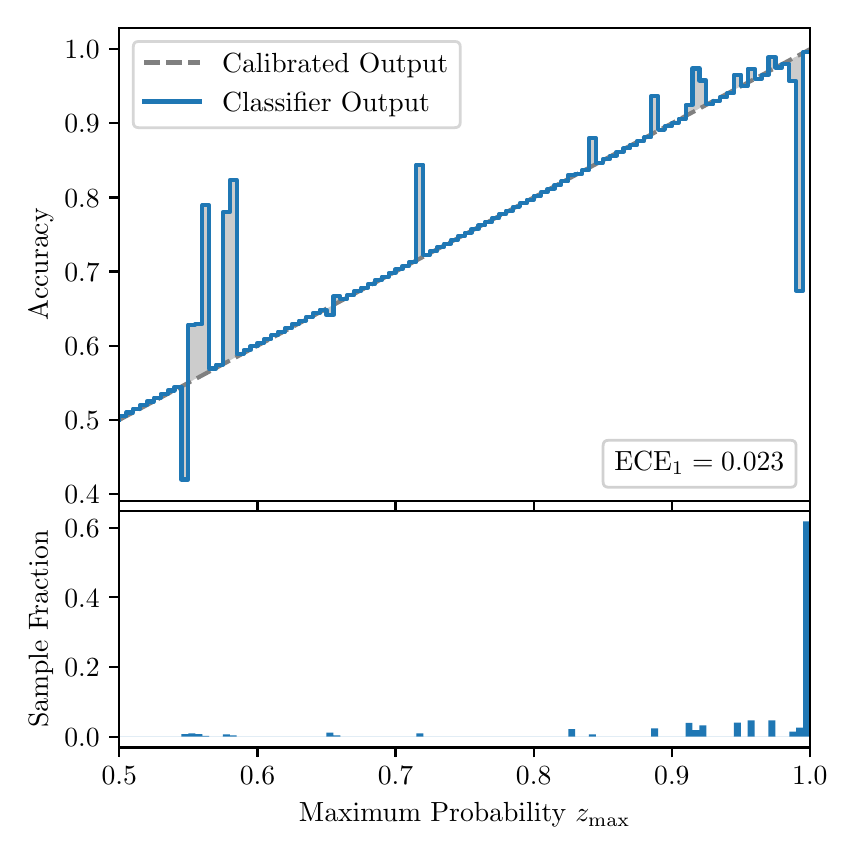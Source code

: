 \begingroup%
\makeatletter%
\begin{pgfpicture}%
\pgfpathrectangle{\pgfpointorigin}{\pgfqpoint{4.0in}{4.0in}}%
\pgfusepath{use as bounding box, clip}%
\begin{pgfscope}%
\pgfsetbuttcap%
\pgfsetmiterjoin%
\definecolor{currentfill}{rgb}{1.0,1.0,1.0}%
\pgfsetfillcolor{currentfill}%
\pgfsetlinewidth{0.0pt}%
\definecolor{currentstroke}{rgb}{1.0,1.0,1.0}%
\pgfsetstrokecolor{currentstroke}%
\pgfsetdash{}{0pt}%
\pgfpathmoveto{\pgfqpoint{0.0in}{0.0in}}%
\pgfpathlineto{\pgfqpoint{4.0in}{0.0in}}%
\pgfpathlineto{\pgfqpoint{4.0in}{4.0in}}%
\pgfpathlineto{\pgfqpoint{0.0in}{4.0in}}%
\pgfpathclose%
\pgfusepath{fill}%
\end{pgfscope}%
\begin{pgfscope}%
\pgfsetbuttcap%
\pgfsetmiterjoin%
\definecolor{currentfill}{rgb}{1.0,1.0,1.0}%
\pgfsetfillcolor{currentfill}%
\pgfsetlinewidth{0.0pt}%
\definecolor{currentstroke}{rgb}{0.0,0.0,0.0}%
\pgfsetstrokecolor{currentstroke}%
\pgfsetstrokeopacity{0.0}%
\pgfsetdash{}{0pt}%
\pgfpathmoveto{\pgfqpoint{0.458in}{1.633in}}%
\pgfpathlineto{\pgfqpoint{3.911in}{1.633in}}%
\pgfpathlineto{\pgfqpoint{3.911in}{4.0in}}%
\pgfpathlineto{\pgfqpoint{0.458in}{4.0in}}%
\pgfpathclose%
\pgfusepath{fill}%
\end{pgfscope}%
\begin{pgfscope}%
\pgfpathrectangle{\pgfqpoint{0.458in}{1.633in}}{\pgfqpoint{3.453in}{2.367in}}%
\pgfusepath{clip}%
\pgfsetbuttcap%
\pgfsetroundjoin%
\definecolor{currentfill}{rgb}{0.0,0.0,0.0}%
\pgfsetfillcolor{currentfill}%
\pgfsetfillopacity{0.2}%
\pgfsetlinewidth{0.0pt}%
\definecolor{currentstroke}{rgb}{0.0,0.0,0.0}%
\pgfsetstrokecolor{currentstroke}%
\pgfsetdash{}{0pt}%
\pgfpathmoveto{\pgfqpoint{0.462in}{2.058in}}%
\pgfpathlineto{\pgfqpoint{0.462in}{2.041in}}%
\pgfpathlineto{\pgfqpoint{0.465in}{2.043in}}%
\pgfpathlineto{\pgfqpoint{0.469in}{2.045in}}%
\pgfpathlineto{\pgfqpoint{0.472in}{2.047in}}%
\pgfpathlineto{\pgfqpoint{0.475in}{2.049in}}%
\pgfpathlineto{\pgfqpoint{0.479in}{2.051in}}%
\pgfpathlineto{\pgfqpoint{0.482in}{2.052in}}%
\pgfpathlineto{\pgfqpoint{0.486in}{2.054in}}%
\pgfpathlineto{\pgfqpoint{0.489in}{2.056in}}%
\pgfpathlineto{\pgfqpoint{0.493in}{2.058in}}%
\pgfpathlineto{\pgfqpoint{0.496in}{2.06in}}%
\pgfpathlineto{\pgfqpoint{0.5in}{2.062in}}%
\pgfpathlineto{\pgfqpoint{0.503in}{2.064in}}%
\pgfpathlineto{\pgfqpoint{0.507in}{2.065in}}%
\pgfpathlineto{\pgfqpoint{0.51in}{2.067in}}%
\pgfpathlineto{\pgfqpoint{0.513in}{2.069in}}%
\pgfpathlineto{\pgfqpoint{0.517in}{2.071in}}%
\pgfpathlineto{\pgfqpoint{0.52in}{2.073in}}%
\pgfpathlineto{\pgfqpoint{0.524in}{2.075in}}%
\pgfpathlineto{\pgfqpoint{0.527in}{2.077in}}%
\pgfpathlineto{\pgfqpoint{0.531in}{2.078in}}%
\pgfpathlineto{\pgfqpoint{0.534in}{2.08in}}%
\pgfpathlineto{\pgfqpoint{0.538in}{2.082in}}%
\pgfpathlineto{\pgfqpoint{0.541in}{2.084in}}%
\pgfpathlineto{\pgfqpoint{0.545in}{2.086in}}%
\pgfpathlineto{\pgfqpoint{0.548in}{2.088in}}%
\pgfpathlineto{\pgfqpoint{0.551in}{2.09in}}%
\pgfpathlineto{\pgfqpoint{0.555in}{2.091in}}%
\pgfpathlineto{\pgfqpoint{0.558in}{2.093in}}%
\pgfpathlineto{\pgfqpoint{0.562in}{2.095in}}%
\pgfpathlineto{\pgfqpoint{0.565in}{2.097in}}%
\pgfpathlineto{\pgfqpoint{0.569in}{2.099in}}%
\pgfpathlineto{\pgfqpoint{0.572in}{2.101in}}%
\pgfpathlineto{\pgfqpoint{0.576in}{2.103in}}%
\pgfpathlineto{\pgfqpoint{0.579in}{2.104in}}%
\pgfpathlineto{\pgfqpoint{0.583in}{2.106in}}%
\pgfpathlineto{\pgfqpoint{0.586in}{2.108in}}%
\pgfpathlineto{\pgfqpoint{0.59in}{2.11in}}%
\pgfpathlineto{\pgfqpoint{0.593in}{2.112in}}%
\pgfpathlineto{\pgfqpoint{0.596in}{2.114in}}%
\pgfpathlineto{\pgfqpoint{0.6in}{2.116in}}%
\pgfpathlineto{\pgfqpoint{0.603in}{2.117in}}%
\pgfpathlineto{\pgfqpoint{0.607in}{2.119in}}%
\pgfpathlineto{\pgfqpoint{0.61in}{2.121in}}%
\pgfpathlineto{\pgfqpoint{0.614in}{2.123in}}%
\pgfpathlineto{\pgfqpoint{0.617in}{2.125in}}%
\pgfpathlineto{\pgfqpoint{0.621in}{2.127in}}%
\pgfpathlineto{\pgfqpoint{0.624in}{2.129in}}%
\pgfpathlineto{\pgfqpoint{0.628in}{2.13in}}%
\pgfpathlineto{\pgfqpoint{0.631in}{2.132in}}%
\pgfpathlineto{\pgfqpoint{0.634in}{2.134in}}%
\pgfpathlineto{\pgfqpoint{0.638in}{2.136in}}%
\pgfpathlineto{\pgfqpoint{0.641in}{2.138in}}%
\pgfpathlineto{\pgfqpoint{0.645in}{2.14in}}%
\pgfpathlineto{\pgfqpoint{0.648in}{2.142in}}%
\pgfpathlineto{\pgfqpoint{0.652in}{2.143in}}%
\pgfpathlineto{\pgfqpoint{0.655in}{2.145in}}%
\pgfpathlineto{\pgfqpoint{0.659in}{2.147in}}%
\pgfpathlineto{\pgfqpoint{0.662in}{2.149in}}%
\pgfpathlineto{\pgfqpoint{0.666in}{2.151in}}%
\pgfpathlineto{\pgfqpoint{0.669in}{2.153in}}%
\pgfpathlineto{\pgfqpoint{0.672in}{2.154in}}%
\pgfpathlineto{\pgfqpoint{0.676in}{2.156in}}%
\pgfpathlineto{\pgfqpoint{0.679in}{2.158in}}%
\pgfpathlineto{\pgfqpoint{0.683in}{2.16in}}%
\pgfpathlineto{\pgfqpoint{0.686in}{2.162in}}%
\pgfpathlineto{\pgfqpoint{0.69in}{2.164in}}%
\pgfpathlineto{\pgfqpoint{0.693in}{2.166in}}%
\pgfpathlineto{\pgfqpoint{0.697in}{2.167in}}%
\pgfpathlineto{\pgfqpoint{0.7in}{2.169in}}%
\pgfpathlineto{\pgfqpoint{0.704in}{2.171in}}%
\pgfpathlineto{\pgfqpoint{0.707in}{2.173in}}%
\pgfpathlineto{\pgfqpoint{0.71in}{2.175in}}%
\pgfpathlineto{\pgfqpoint{0.714in}{2.177in}}%
\pgfpathlineto{\pgfqpoint{0.717in}{2.179in}}%
\pgfpathlineto{\pgfqpoint{0.721in}{2.18in}}%
\pgfpathlineto{\pgfqpoint{0.724in}{2.182in}}%
\pgfpathlineto{\pgfqpoint{0.728in}{2.184in}}%
\pgfpathlineto{\pgfqpoint{0.731in}{2.186in}}%
\pgfpathlineto{\pgfqpoint{0.735in}{2.188in}}%
\pgfpathlineto{\pgfqpoint{0.738in}{2.19in}}%
\pgfpathlineto{\pgfqpoint{0.742in}{2.192in}}%
\pgfpathlineto{\pgfqpoint{0.745in}{2.193in}}%
\pgfpathlineto{\pgfqpoint{0.749in}{2.195in}}%
\pgfpathlineto{\pgfqpoint{0.752in}{2.197in}}%
\pgfpathlineto{\pgfqpoint{0.755in}{2.199in}}%
\pgfpathlineto{\pgfqpoint{0.759in}{2.201in}}%
\pgfpathlineto{\pgfqpoint{0.762in}{2.203in}}%
\pgfpathlineto{\pgfqpoint{0.766in}{2.205in}}%
\pgfpathlineto{\pgfqpoint{0.769in}{2.206in}}%
\pgfpathlineto{\pgfqpoint{0.773in}{2.208in}}%
\pgfpathlineto{\pgfqpoint{0.776in}{2.21in}}%
\pgfpathlineto{\pgfqpoint{0.78in}{2.212in}}%
\pgfpathlineto{\pgfqpoint{0.783in}{2.214in}}%
\pgfpathlineto{\pgfqpoint{0.787in}{2.216in}}%
\pgfpathlineto{\pgfqpoint{0.79in}{2.218in}}%
\pgfpathlineto{\pgfqpoint{0.793in}{2.219in}}%
\pgfpathlineto{\pgfqpoint{0.797in}{2.221in}}%
\pgfpathlineto{\pgfqpoint{0.8in}{2.223in}}%
\pgfpathlineto{\pgfqpoint{0.804in}{2.225in}}%
\pgfpathlineto{\pgfqpoint{0.807in}{2.227in}}%
\pgfpathlineto{\pgfqpoint{0.811in}{2.229in}}%
\pgfpathlineto{\pgfqpoint{0.814in}{2.231in}}%
\pgfpathlineto{\pgfqpoint{0.818in}{2.232in}}%
\pgfpathlineto{\pgfqpoint{0.821in}{2.234in}}%
\pgfpathlineto{\pgfqpoint{0.825in}{2.236in}}%
\pgfpathlineto{\pgfqpoint{0.828in}{2.238in}}%
\pgfpathlineto{\pgfqpoint{0.831in}{2.24in}}%
\pgfpathlineto{\pgfqpoint{0.835in}{2.242in}}%
\pgfpathlineto{\pgfqpoint{0.838in}{2.244in}}%
\pgfpathlineto{\pgfqpoint{0.842in}{2.245in}}%
\pgfpathlineto{\pgfqpoint{0.845in}{2.247in}}%
\pgfpathlineto{\pgfqpoint{0.849in}{2.249in}}%
\pgfpathlineto{\pgfqpoint{0.852in}{2.251in}}%
\pgfpathlineto{\pgfqpoint{0.856in}{2.253in}}%
\pgfpathlineto{\pgfqpoint{0.859in}{2.255in}}%
\pgfpathlineto{\pgfqpoint{0.863in}{2.257in}}%
\pgfpathlineto{\pgfqpoint{0.866in}{2.258in}}%
\pgfpathlineto{\pgfqpoint{0.869in}{2.26in}}%
\pgfpathlineto{\pgfqpoint{0.873in}{2.262in}}%
\pgfpathlineto{\pgfqpoint{0.876in}{2.264in}}%
\pgfpathlineto{\pgfqpoint{0.88in}{2.266in}}%
\pgfpathlineto{\pgfqpoint{0.883in}{2.268in}}%
\pgfpathlineto{\pgfqpoint{0.887in}{2.269in}}%
\pgfpathlineto{\pgfqpoint{0.89in}{2.271in}}%
\pgfpathlineto{\pgfqpoint{0.894in}{2.273in}}%
\pgfpathlineto{\pgfqpoint{0.897in}{2.275in}}%
\pgfpathlineto{\pgfqpoint{0.901in}{2.277in}}%
\pgfpathlineto{\pgfqpoint{0.904in}{2.279in}}%
\pgfpathlineto{\pgfqpoint{0.908in}{2.281in}}%
\pgfpathlineto{\pgfqpoint{0.911in}{2.282in}}%
\pgfpathlineto{\pgfqpoint{0.914in}{2.284in}}%
\pgfpathlineto{\pgfqpoint{0.918in}{2.286in}}%
\pgfpathlineto{\pgfqpoint{0.921in}{2.288in}}%
\pgfpathlineto{\pgfqpoint{0.925in}{2.29in}}%
\pgfpathlineto{\pgfqpoint{0.928in}{2.292in}}%
\pgfpathlineto{\pgfqpoint{0.932in}{2.294in}}%
\pgfpathlineto{\pgfqpoint{0.935in}{2.295in}}%
\pgfpathlineto{\pgfqpoint{0.939in}{2.297in}}%
\pgfpathlineto{\pgfqpoint{0.942in}{2.299in}}%
\pgfpathlineto{\pgfqpoint{0.946in}{2.301in}}%
\pgfpathlineto{\pgfqpoint{0.949in}{2.303in}}%
\pgfpathlineto{\pgfqpoint{0.952in}{2.305in}}%
\pgfpathlineto{\pgfqpoint{0.956in}{2.307in}}%
\pgfpathlineto{\pgfqpoint{0.959in}{2.308in}}%
\pgfpathlineto{\pgfqpoint{0.963in}{2.31in}}%
\pgfpathlineto{\pgfqpoint{0.966in}{2.312in}}%
\pgfpathlineto{\pgfqpoint{0.97in}{2.314in}}%
\pgfpathlineto{\pgfqpoint{0.973in}{2.316in}}%
\pgfpathlineto{\pgfqpoint{0.977in}{2.318in}}%
\pgfpathlineto{\pgfqpoint{0.98in}{2.32in}}%
\pgfpathlineto{\pgfqpoint{0.984in}{2.321in}}%
\pgfpathlineto{\pgfqpoint{0.987in}{2.323in}}%
\pgfpathlineto{\pgfqpoint{0.99in}{2.325in}}%
\pgfpathlineto{\pgfqpoint{0.994in}{2.327in}}%
\pgfpathlineto{\pgfqpoint{0.997in}{2.329in}}%
\pgfpathlineto{\pgfqpoint{1.001in}{2.331in}}%
\pgfpathlineto{\pgfqpoint{1.004in}{2.333in}}%
\pgfpathlineto{\pgfqpoint{1.008in}{2.334in}}%
\pgfpathlineto{\pgfqpoint{1.011in}{2.336in}}%
\pgfpathlineto{\pgfqpoint{1.015in}{2.338in}}%
\pgfpathlineto{\pgfqpoint{1.018in}{2.34in}}%
\pgfpathlineto{\pgfqpoint{1.022in}{2.342in}}%
\pgfpathlineto{\pgfqpoint{1.025in}{2.344in}}%
\pgfpathlineto{\pgfqpoint{1.028in}{2.346in}}%
\pgfpathlineto{\pgfqpoint{1.032in}{2.347in}}%
\pgfpathlineto{\pgfqpoint{1.035in}{2.349in}}%
\pgfpathlineto{\pgfqpoint{1.039in}{2.351in}}%
\pgfpathlineto{\pgfqpoint{1.042in}{2.353in}}%
\pgfpathlineto{\pgfqpoint{1.046in}{2.355in}}%
\pgfpathlineto{\pgfqpoint{1.049in}{2.357in}}%
\pgfpathlineto{\pgfqpoint{1.053in}{2.359in}}%
\pgfpathlineto{\pgfqpoint{1.056in}{2.36in}}%
\pgfpathlineto{\pgfqpoint{1.06in}{2.362in}}%
\pgfpathlineto{\pgfqpoint{1.063in}{2.364in}}%
\pgfpathlineto{\pgfqpoint{1.067in}{2.366in}}%
\pgfpathlineto{\pgfqpoint{1.07in}{2.368in}}%
\pgfpathlineto{\pgfqpoint{1.073in}{2.37in}}%
\pgfpathlineto{\pgfqpoint{1.077in}{2.372in}}%
\pgfpathlineto{\pgfqpoint{1.08in}{2.373in}}%
\pgfpathlineto{\pgfqpoint{1.084in}{2.375in}}%
\pgfpathlineto{\pgfqpoint{1.087in}{2.377in}}%
\pgfpathlineto{\pgfqpoint{1.091in}{2.379in}}%
\pgfpathlineto{\pgfqpoint{1.094in}{2.381in}}%
\pgfpathlineto{\pgfqpoint{1.098in}{2.383in}}%
\pgfpathlineto{\pgfqpoint{1.101in}{2.384in}}%
\pgfpathlineto{\pgfqpoint{1.105in}{2.386in}}%
\pgfpathlineto{\pgfqpoint{1.108in}{2.388in}}%
\pgfpathlineto{\pgfqpoint{1.111in}{2.39in}}%
\pgfpathlineto{\pgfqpoint{1.115in}{2.392in}}%
\pgfpathlineto{\pgfqpoint{1.118in}{2.394in}}%
\pgfpathlineto{\pgfqpoint{1.122in}{2.396in}}%
\pgfpathlineto{\pgfqpoint{1.125in}{2.397in}}%
\pgfpathlineto{\pgfqpoint{1.129in}{2.399in}}%
\pgfpathlineto{\pgfqpoint{1.132in}{2.401in}}%
\pgfpathlineto{\pgfqpoint{1.136in}{2.403in}}%
\pgfpathlineto{\pgfqpoint{1.139in}{2.405in}}%
\pgfpathlineto{\pgfqpoint{1.143in}{2.407in}}%
\pgfpathlineto{\pgfqpoint{1.146in}{2.409in}}%
\pgfpathlineto{\pgfqpoint{1.149in}{2.41in}}%
\pgfpathlineto{\pgfqpoint{1.153in}{2.412in}}%
\pgfpathlineto{\pgfqpoint{1.156in}{2.414in}}%
\pgfpathlineto{\pgfqpoint{1.16in}{2.416in}}%
\pgfpathlineto{\pgfqpoint{1.163in}{2.418in}}%
\pgfpathlineto{\pgfqpoint{1.167in}{2.42in}}%
\pgfpathlineto{\pgfqpoint{1.17in}{2.422in}}%
\pgfpathlineto{\pgfqpoint{1.174in}{2.423in}}%
\pgfpathlineto{\pgfqpoint{1.177in}{2.425in}}%
\pgfpathlineto{\pgfqpoint{1.181in}{2.427in}}%
\pgfpathlineto{\pgfqpoint{1.184in}{2.429in}}%
\pgfpathlineto{\pgfqpoint{1.187in}{2.431in}}%
\pgfpathlineto{\pgfqpoint{1.191in}{2.433in}}%
\pgfpathlineto{\pgfqpoint{1.194in}{2.435in}}%
\pgfpathlineto{\pgfqpoint{1.198in}{2.436in}}%
\pgfpathlineto{\pgfqpoint{1.201in}{2.438in}}%
\pgfpathlineto{\pgfqpoint{1.205in}{2.44in}}%
\pgfpathlineto{\pgfqpoint{1.208in}{2.442in}}%
\pgfpathlineto{\pgfqpoint{1.212in}{2.444in}}%
\pgfpathlineto{\pgfqpoint{1.215in}{2.446in}}%
\pgfpathlineto{\pgfqpoint{1.219in}{2.448in}}%
\pgfpathlineto{\pgfqpoint{1.222in}{2.449in}}%
\pgfpathlineto{\pgfqpoint{1.226in}{2.451in}}%
\pgfpathlineto{\pgfqpoint{1.229in}{2.453in}}%
\pgfpathlineto{\pgfqpoint{1.232in}{2.455in}}%
\pgfpathlineto{\pgfqpoint{1.236in}{2.457in}}%
\pgfpathlineto{\pgfqpoint{1.239in}{2.459in}}%
\pgfpathlineto{\pgfqpoint{1.243in}{2.461in}}%
\pgfpathlineto{\pgfqpoint{1.246in}{2.462in}}%
\pgfpathlineto{\pgfqpoint{1.25in}{2.464in}}%
\pgfpathlineto{\pgfqpoint{1.253in}{2.466in}}%
\pgfpathlineto{\pgfqpoint{1.257in}{2.468in}}%
\pgfpathlineto{\pgfqpoint{1.26in}{2.47in}}%
\pgfpathlineto{\pgfqpoint{1.264in}{2.472in}}%
\pgfpathlineto{\pgfqpoint{1.267in}{2.474in}}%
\pgfpathlineto{\pgfqpoint{1.27in}{2.475in}}%
\pgfpathlineto{\pgfqpoint{1.274in}{2.477in}}%
\pgfpathlineto{\pgfqpoint{1.277in}{2.479in}}%
\pgfpathlineto{\pgfqpoint{1.281in}{2.481in}}%
\pgfpathlineto{\pgfqpoint{1.284in}{2.483in}}%
\pgfpathlineto{\pgfqpoint{1.288in}{2.485in}}%
\pgfpathlineto{\pgfqpoint{1.291in}{2.486in}}%
\pgfpathlineto{\pgfqpoint{1.295in}{2.488in}}%
\pgfpathlineto{\pgfqpoint{1.298in}{2.49in}}%
\pgfpathlineto{\pgfqpoint{1.302in}{2.492in}}%
\pgfpathlineto{\pgfqpoint{1.305in}{2.494in}}%
\pgfpathlineto{\pgfqpoint{1.308in}{2.496in}}%
\pgfpathlineto{\pgfqpoint{1.312in}{2.498in}}%
\pgfpathlineto{\pgfqpoint{1.315in}{2.499in}}%
\pgfpathlineto{\pgfqpoint{1.319in}{2.501in}}%
\pgfpathlineto{\pgfqpoint{1.322in}{2.503in}}%
\pgfpathlineto{\pgfqpoint{1.326in}{2.505in}}%
\pgfpathlineto{\pgfqpoint{1.329in}{2.507in}}%
\pgfpathlineto{\pgfqpoint{1.333in}{2.509in}}%
\pgfpathlineto{\pgfqpoint{1.336in}{2.511in}}%
\pgfpathlineto{\pgfqpoint{1.34in}{2.512in}}%
\pgfpathlineto{\pgfqpoint{1.343in}{2.514in}}%
\pgfpathlineto{\pgfqpoint{1.346in}{2.516in}}%
\pgfpathlineto{\pgfqpoint{1.35in}{2.518in}}%
\pgfpathlineto{\pgfqpoint{1.353in}{2.52in}}%
\pgfpathlineto{\pgfqpoint{1.357in}{2.522in}}%
\pgfpathlineto{\pgfqpoint{1.36in}{2.524in}}%
\pgfpathlineto{\pgfqpoint{1.364in}{2.525in}}%
\pgfpathlineto{\pgfqpoint{1.367in}{2.527in}}%
\pgfpathlineto{\pgfqpoint{1.371in}{2.529in}}%
\pgfpathlineto{\pgfqpoint{1.374in}{2.531in}}%
\pgfpathlineto{\pgfqpoint{1.378in}{2.533in}}%
\pgfpathlineto{\pgfqpoint{1.381in}{2.535in}}%
\pgfpathlineto{\pgfqpoint{1.385in}{2.537in}}%
\pgfpathlineto{\pgfqpoint{1.388in}{2.538in}}%
\pgfpathlineto{\pgfqpoint{1.391in}{2.54in}}%
\pgfpathlineto{\pgfqpoint{1.395in}{2.542in}}%
\pgfpathlineto{\pgfqpoint{1.398in}{2.544in}}%
\pgfpathlineto{\pgfqpoint{1.402in}{2.546in}}%
\pgfpathlineto{\pgfqpoint{1.405in}{2.548in}}%
\pgfpathlineto{\pgfqpoint{1.409in}{2.55in}}%
\pgfpathlineto{\pgfqpoint{1.412in}{2.551in}}%
\pgfpathlineto{\pgfqpoint{1.416in}{2.553in}}%
\pgfpathlineto{\pgfqpoint{1.419in}{2.555in}}%
\pgfpathlineto{\pgfqpoint{1.423in}{2.557in}}%
\pgfpathlineto{\pgfqpoint{1.426in}{2.559in}}%
\pgfpathlineto{\pgfqpoint{1.429in}{2.561in}}%
\pgfpathlineto{\pgfqpoint{1.433in}{2.563in}}%
\pgfpathlineto{\pgfqpoint{1.436in}{2.564in}}%
\pgfpathlineto{\pgfqpoint{1.44in}{2.566in}}%
\pgfpathlineto{\pgfqpoint{1.443in}{2.568in}}%
\pgfpathlineto{\pgfqpoint{1.447in}{2.57in}}%
\pgfpathlineto{\pgfqpoint{1.45in}{2.572in}}%
\pgfpathlineto{\pgfqpoint{1.454in}{2.574in}}%
\pgfpathlineto{\pgfqpoint{1.457in}{2.576in}}%
\pgfpathlineto{\pgfqpoint{1.461in}{2.577in}}%
\pgfpathlineto{\pgfqpoint{1.464in}{2.579in}}%
\pgfpathlineto{\pgfqpoint{1.467in}{2.581in}}%
\pgfpathlineto{\pgfqpoint{1.471in}{2.583in}}%
\pgfpathlineto{\pgfqpoint{1.474in}{2.585in}}%
\pgfpathlineto{\pgfqpoint{1.478in}{2.587in}}%
\pgfpathlineto{\pgfqpoint{1.481in}{2.589in}}%
\pgfpathlineto{\pgfqpoint{1.485in}{2.59in}}%
\pgfpathlineto{\pgfqpoint{1.488in}{2.592in}}%
\pgfpathlineto{\pgfqpoint{1.492in}{2.594in}}%
\pgfpathlineto{\pgfqpoint{1.495in}{2.596in}}%
\pgfpathlineto{\pgfqpoint{1.499in}{2.598in}}%
\pgfpathlineto{\pgfqpoint{1.502in}{2.6in}}%
\pgfpathlineto{\pgfqpoint{1.506in}{2.601in}}%
\pgfpathlineto{\pgfqpoint{1.509in}{2.603in}}%
\pgfpathlineto{\pgfqpoint{1.512in}{2.605in}}%
\pgfpathlineto{\pgfqpoint{1.516in}{2.607in}}%
\pgfpathlineto{\pgfqpoint{1.519in}{2.609in}}%
\pgfpathlineto{\pgfqpoint{1.523in}{2.611in}}%
\pgfpathlineto{\pgfqpoint{1.526in}{2.613in}}%
\pgfpathlineto{\pgfqpoint{1.53in}{2.614in}}%
\pgfpathlineto{\pgfqpoint{1.533in}{2.616in}}%
\pgfpathlineto{\pgfqpoint{1.537in}{2.618in}}%
\pgfpathlineto{\pgfqpoint{1.54in}{2.62in}}%
\pgfpathlineto{\pgfqpoint{1.544in}{2.622in}}%
\pgfpathlineto{\pgfqpoint{1.547in}{2.624in}}%
\pgfpathlineto{\pgfqpoint{1.55in}{2.626in}}%
\pgfpathlineto{\pgfqpoint{1.554in}{2.627in}}%
\pgfpathlineto{\pgfqpoint{1.557in}{2.629in}}%
\pgfpathlineto{\pgfqpoint{1.561in}{2.631in}}%
\pgfpathlineto{\pgfqpoint{1.564in}{2.633in}}%
\pgfpathlineto{\pgfqpoint{1.568in}{2.635in}}%
\pgfpathlineto{\pgfqpoint{1.571in}{2.637in}}%
\pgfpathlineto{\pgfqpoint{1.575in}{2.639in}}%
\pgfpathlineto{\pgfqpoint{1.578in}{2.64in}}%
\pgfpathlineto{\pgfqpoint{1.582in}{2.642in}}%
\pgfpathlineto{\pgfqpoint{1.585in}{2.644in}}%
\pgfpathlineto{\pgfqpoint{1.588in}{2.646in}}%
\pgfpathlineto{\pgfqpoint{1.592in}{2.648in}}%
\pgfpathlineto{\pgfqpoint{1.595in}{2.65in}}%
\pgfpathlineto{\pgfqpoint{1.599in}{2.652in}}%
\pgfpathlineto{\pgfqpoint{1.602in}{2.653in}}%
\pgfpathlineto{\pgfqpoint{1.606in}{2.655in}}%
\pgfpathlineto{\pgfqpoint{1.609in}{2.657in}}%
\pgfpathlineto{\pgfqpoint{1.613in}{2.659in}}%
\pgfpathlineto{\pgfqpoint{1.616in}{2.661in}}%
\pgfpathlineto{\pgfqpoint{1.62in}{2.663in}}%
\pgfpathlineto{\pgfqpoint{1.623in}{2.665in}}%
\pgfpathlineto{\pgfqpoint{1.626in}{2.666in}}%
\pgfpathlineto{\pgfqpoint{1.63in}{2.668in}}%
\pgfpathlineto{\pgfqpoint{1.633in}{2.67in}}%
\pgfpathlineto{\pgfqpoint{1.637in}{2.672in}}%
\pgfpathlineto{\pgfqpoint{1.64in}{2.674in}}%
\pgfpathlineto{\pgfqpoint{1.644in}{2.676in}}%
\pgfpathlineto{\pgfqpoint{1.647in}{2.678in}}%
\pgfpathlineto{\pgfqpoint{1.651in}{2.679in}}%
\pgfpathlineto{\pgfqpoint{1.654in}{2.681in}}%
\pgfpathlineto{\pgfqpoint{1.658in}{2.683in}}%
\pgfpathlineto{\pgfqpoint{1.661in}{2.685in}}%
\pgfpathlineto{\pgfqpoint{1.665in}{2.687in}}%
\pgfpathlineto{\pgfqpoint{1.668in}{2.689in}}%
\pgfpathlineto{\pgfqpoint{1.671in}{2.691in}}%
\pgfpathlineto{\pgfqpoint{1.675in}{2.692in}}%
\pgfpathlineto{\pgfqpoint{1.678in}{2.694in}}%
\pgfpathlineto{\pgfqpoint{1.682in}{2.696in}}%
\pgfpathlineto{\pgfqpoint{1.685in}{2.698in}}%
\pgfpathlineto{\pgfqpoint{1.689in}{2.7in}}%
\pgfpathlineto{\pgfqpoint{1.692in}{2.702in}}%
\pgfpathlineto{\pgfqpoint{1.696in}{2.704in}}%
\pgfpathlineto{\pgfqpoint{1.699in}{2.705in}}%
\pgfpathlineto{\pgfqpoint{1.703in}{2.707in}}%
\pgfpathlineto{\pgfqpoint{1.706in}{2.709in}}%
\pgfpathlineto{\pgfqpoint{1.709in}{2.711in}}%
\pgfpathlineto{\pgfqpoint{1.713in}{2.713in}}%
\pgfpathlineto{\pgfqpoint{1.716in}{2.715in}}%
\pgfpathlineto{\pgfqpoint{1.72in}{2.716in}}%
\pgfpathlineto{\pgfqpoint{1.723in}{2.718in}}%
\pgfpathlineto{\pgfqpoint{1.727in}{2.72in}}%
\pgfpathlineto{\pgfqpoint{1.73in}{2.722in}}%
\pgfpathlineto{\pgfqpoint{1.734in}{2.724in}}%
\pgfpathlineto{\pgfqpoint{1.737in}{2.726in}}%
\pgfpathlineto{\pgfqpoint{1.741in}{2.728in}}%
\pgfpathlineto{\pgfqpoint{1.744in}{2.729in}}%
\pgfpathlineto{\pgfqpoint{1.747in}{2.731in}}%
\pgfpathlineto{\pgfqpoint{1.751in}{2.733in}}%
\pgfpathlineto{\pgfqpoint{1.754in}{2.735in}}%
\pgfpathlineto{\pgfqpoint{1.758in}{2.737in}}%
\pgfpathlineto{\pgfqpoint{1.761in}{2.739in}}%
\pgfpathlineto{\pgfqpoint{1.765in}{2.741in}}%
\pgfpathlineto{\pgfqpoint{1.768in}{2.742in}}%
\pgfpathlineto{\pgfqpoint{1.772in}{2.744in}}%
\pgfpathlineto{\pgfqpoint{1.775in}{2.746in}}%
\pgfpathlineto{\pgfqpoint{1.779in}{2.748in}}%
\pgfpathlineto{\pgfqpoint{1.782in}{2.75in}}%
\pgfpathlineto{\pgfqpoint{1.785in}{2.752in}}%
\pgfpathlineto{\pgfqpoint{1.789in}{2.754in}}%
\pgfpathlineto{\pgfqpoint{1.792in}{2.755in}}%
\pgfpathlineto{\pgfqpoint{1.796in}{2.757in}}%
\pgfpathlineto{\pgfqpoint{1.799in}{2.759in}}%
\pgfpathlineto{\pgfqpoint{1.803in}{2.761in}}%
\pgfpathlineto{\pgfqpoint{1.806in}{2.763in}}%
\pgfpathlineto{\pgfqpoint{1.81in}{2.765in}}%
\pgfpathlineto{\pgfqpoint{1.813in}{2.767in}}%
\pgfpathlineto{\pgfqpoint{1.817in}{2.768in}}%
\pgfpathlineto{\pgfqpoint{1.82in}{2.77in}}%
\pgfpathlineto{\pgfqpoint{1.824in}{2.772in}}%
\pgfpathlineto{\pgfqpoint{1.827in}{2.774in}}%
\pgfpathlineto{\pgfqpoint{1.83in}{2.776in}}%
\pgfpathlineto{\pgfqpoint{1.834in}{2.778in}}%
\pgfpathlineto{\pgfqpoint{1.837in}{2.78in}}%
\pgfpathlineto{\pgfqpoint{1.841in}{2.781in}}%
\pgfpathlineto{\pgfqpoint{1.844in}{2.783in}}%
\pgfpathlineto{\pgfqpoint{1.848in}{2.785in}}%
\pgfpathlineto{\pgfqpoint{1.851in}{2.787in}}%
\pgfpathlineto{\pgfqpoint{1.855in}{2.789in}}%
\pgfpathlineto{\pgfqpoint{1.858in}{2.791in}}%
\pgfpathlineto{\pgfqpoint{1.862in}{2.793in}}%
\pgfpathlineto{\pgfqpoint{1.865in}{2.794in}}%
\pgfpathlineto{\pgfqpoint{1.868in}{2.796in}}%
\pgfpathlineto{\pgfqpoint{1.872in}{2.798in}}%
\pgfpathlineto{\pgfqpoint{1.875in}{2.8in}}%
\pgfpathlineto{\pgfqpoint{1.879in}{2.802in}}%
\pgfpathlineto{\pgfqpoint{1.882in}{2.804in}}%
\pgfpathlineto{\pgfqpoint{1.886in}{2.806in}}%
\pgfpathlineto{\pgfqpoint{1.889in}{2.807in}}%
\pgfpathlineto{\pgfqpoint{1.893in}{2.809in}}%
\pgfpathlineto{\pgfqpoint{1.896in}{2.811in}}%
\pgfpathlineto{\pgfqpoint{1.9in}{2.813in}}%
\pgfpathlineto{\pgfqpoint{1.903in}{2.815in}}%
\pgfpathlineto{\pgfqpoint{1.906in}{2.817in}}%
\pgfpathlineto{\pgfqpoint{1.91in}{2.819in}}%
\pgfpathlineto{\pgfqpoint{1.913in}{2.82in}}%
\pgfpathlineto{\pgfqpoint{1.917in}{2.822in}}%
\pgfpathlineto{\pgfqpoint{1.92in}{2.824in}}%
\pgfpathlineto{\pgfqpoint{1.924in}{2.826in}}%
\pgfpathlineto{\pgfqpoint{1.927in}{2.828in}}%
\pgfpathlineto{\pgfqpoint{1.931in}{2.83in}}%
\pgfpathlineto{\pgfqpoint{1.934in}{2.831in}}%
\pgfpathlineto{\pgfqpoint{1.938in}{2.833in}}%
\pgfpathlineto{\pgfqpoint{1.941in}{2.835in}}%
\pgfpathlineto{\pgfqpoint{1.944in}{2.837in}}%
\pgfpathlineto{\pgfqpoint{1.948in}{2.839in}}%
\pgfpathlineto{\pgfqpoint{1.951in}{2.841in}}%
\pgfpathlineto{\pgfqpoint{1.955in}{2.843in}}%
\pgfpathlineto{\pgfqpoint{1.958in}{2.844in}}%
\pgfpathlineto{\pgfqpoint{1.962in}{2.846in}}%
\pgfpathlineto{\pgfqpoint{1.965in}{2.848in}}%
\pgfpathlineto{\pgfqpoint{1.969in}{2.85in}}%
\pgfpathlineto{\pgfqpoint{1.972in}{2.852in}}%
\pgfpathlineto{\pgfqpoint{1.976in}{2.854in}}%
\pgfpathlineto{\pgfqpoint{1.979in}{2.856in}}%
\pgfpathlineto{\pgfqpoint{1.983in}{2.857in}}%
\pgfpathlineto{\pgfqpoint{1.986in}{2.859in}}%
\pgfpathlineto{\pgfqpoint{1.989in}{2.861in}}%
\pgfpathlineto{\pgfqpoint{1.993in}{2.863in}}%
\pgfpathlineto{\pgfqpoint{1.996in}{2.865in}}%
\pgfpathlineto{\pgfqpoint{2.0in}{2.867in}}%
\pgfpathlineto{\pgfqpoint{2.003in}{2.869in}}%
\pgfpathlineto{\pgfqpoint{2.007in}{2.87in}}%
\pgfpathlineto{\pgfqpoint{2.01in}{2.872in}}%
\pgfpathlineto{\pgfqpoint{2.014in}{2.874in}}%
\pgfpathlineto{\pgfqpoint{2.017in}{2.876in}}%
\pgfpathlineto{\pgfqpoint{2.021in}{2.878in}}%
\pgfpathlineto{\pgfqpoint{2.024in}{2.88in}}%
\pgfpathlineto{\pgfqpoint{2.027in}{2.882in}}%
\pgfpathlineto{\pgfqpoint{2.031in}{2.883in}}%
\pgfpathlineto{\pgfqpoint{2.034in}{2.885in}}%
\pgfpathlineto{\pgfqpoint{2.038in}{2.887in}}%
\pgfpathlineto{\pgfqpoint{2.041in}{2.889in}}%
\pgfpathlineto{\pgfqpoint{2.045in}{2.891in}}%
\pgfpathlineto{\pgfqpoint{2.048in}{2.893in}}%
\pgfpathlineto{\pgfqpoint{2.052in}{2.895in}}%
\pgfpathlineto{\pgfqpoint{2.055in}{2.896in}}%
\pgfpathlineto{\pgfqpoint{2.059in}{2.898in}}%
\pgfpathlineto{\pgfqpoint{2.062in}{2.9in}}%
\pgfpathlineto{\pgfqpoint{2.065in}{2.902in}}%
\pgfpathlineto{\pgfqpoint{2.069in}{2.904in}}%
\pgfpathlineto{\pgfqpoint{2.072in}{2.906in}}%
\pgfpathlineto{\pgfqpoint{2.076in}{2.908in}}%
\pgfpathlineto{\pgfqpoint{2.079in}{2.909in}}%
\pgfpathlineto{\pgfqpoint{2.083in}{2.911in}}%
\pgfpathlineto{\pgfqpoint{2.086in}{2.913in}}%
\pgfpathlineto{\pgfqpoint{2.09in}{2.915in}}%
\pgfpathlineto{\pgfqpoint{2.093in}{2.917in}}%
\pgfpathlineto{\pgfqpoint{2.097in}{2.919in}}%
\pgfpathlineto{\pgfqpoint{2.1in}{2.921in}}%
\pgfpathlineto{\pgfqpoint{2.103in}{2.922in}}%
\pgfpathlineto{\pgfqpoint{2.107in}{2.924in}}%
\pgfpathlineto{\pgfqpoint{2.11in}{2.926in}}%
\pgfpathlineto{\pgfqpoint{2.114in}{2.928in}}%
\pgfpathlineto{\pgfqpoint{2.117in}{2.93in}}%
\pgfpathlineto{\pgfqpoint{2.121in}{2.932in}}%
\pgfpathlineto{\pgfqpoint{2.124in}{2.933in}}%
\pgfpathlineto{\pgfqpoint{2.128in}{2.935in}}%
\pgfpathlineto{\pgfqpoint{2.131in}{2.937in}}%
\pgfpathlineto{\pgfqpoint{2.135in}{2.939in}}%
\pgfpathlineto{\pgfqpoint{2.138in}{2.941in}}%
\pgfpathlineto{\pgfqpoint{2.142in}{2.943in}}%
\pgfpathlineto{\pgfqpoint{2.145in}{2.945in}}%
\pgfpathlineto{\pgfqpoint{2.148in}{2.946in}}%
\pgfpathlineto{\pgfqpoint{2.152in}{2.948in}}%
\pgfpathlineto{\pgfqpoint{2.155in}{2.95in}}%
\pgfpathlineto{\pgfqpoint{2.159in}{2.952in}}%
\pgfpathlineto{\pgfqpoint{2.162in}{2.954in}}%
\pgfpathlineto{\pgfqpoint{2.166in}{2.956in}}%
\pgfpathlineto{\pgfqpoint{2.169in}{2.958in}}%
\pgfpathlineto{\pgfqpoint{2.173in}{2.959in}}%
\pgfpathlineto{\pgfqpoint{2.176in}{2.961in}}%
\pgfpathlineto{\pgfqpoint{2.18in}{2.963in}}%
\pgfpathlineto{\pgfqpoint{2.183in}{2.965in}}%
\pgfpathlineto{\pgfqpoint{2.186in}{2.967in}}%
\pgfpathlineto{\pgfqpoint{2.19in}{2.969in}}%
\pgfpathlineto{\pgfqpoint{2.193in}{2.971in}}%
\pgfpathlineto{\pgfqpoint{2.197in}{2.972in}}%
\pgfpathlineto{\pgfqpoint{2.2in}{2.974in}}%
\pgfpathlineto{\pgfqpoint{2.204in}{2.976in}}%
\pgfpathlineto{\pgfqpoint{2.207in}{2.978in}}%
\pgfpathlineto{\pgfqpoint{2.211in}{2.98in}}%
\pgfpathlineto{\pgfqpoint{2.214in}{2.982in}}%
\pgfpathlineto{\pgfqpoint{2.218in}{2.984in}}%
\pgfpathlineto{\pgfqpoint{2.221in}{2.985in}}%
\pgfpathlineto{\pgfqpoint{2.224in}{2.987in}}%
\pgfpathlineto{\pgfqpoint{2.228in}{2.989in}}%
\pgfpathlineto{\pgfqpoint{2.231in}{2.991in}}%
\pgfpathlineto{\pgfqpoint{2.235in}{2.993in}}%
\pgfpathlineto{\pgfqpoint{2.238in}{2.995in}}%
\pgfpathlineto{\pgfqpoint{2.242in}{2.997in}}%
\pgfpathlineto{\pgfqpoint{2.245in}{2.998in}}%
\pgfpathlineto{\pgfqpoint{2.249in}{3.0in}}%
\pgfpathlineto{\pgfqpoint{2.252in}{3.002in}}%
\pgfpathlineto{\pgfqpoint{2.256in}{3.004in}}%
\pgfpathlineto{\pgfqpoint{2.259in}{3.006in}}%
\pgfpathlineto{\pgfqpoint{2.262in}{3.008in}}%
\pgfpathlineto{\pgfqpoint{2.266in}{3.01in}}%
\pgfpathlineto{\pgfqpoint{2.269in}{3.011in}}%
\pgfpathlineto{\pgfqpoint{2.273in}{3.013in}}%
\pgfpathlineto{\pgfqpoint{2.276in}{3.015in}}%
\pgfpathlineto{\pgfqpoint{2.28in}{3.017in}}%
\pgfpathlineto{\pgfqpoint{2.283in}{3.019in}}%
\pgfpathlineto{\pgfqpoint{2.287in}{3.021in}}%
\pgfpathlineto{\pgfqpoint{2.29in}{3.023in}}%
\pgfpathlineto{\pgfqpoint{2.294in}{3.024in}}%
\pgfpathlineto{\pgfqpoint{2.297in}{3.026in}}%
\pgfpathlineto{\pgfqpoint{2.301in}{3.028in}}%
\pgfpathlineto{\pgfqpoint{2.304in}{3.03in}}%
\pgfpathlineto{\pgfqpoint{2.307in}{3.032in}}%
\pgfpathlineto{\pgfqpoint{2.311in}{3.034in}}%
\pgfpathlineto{\pgfqpoint{2.314in}{3.036in}}%
\pgfpathlineto{\pgfqpoint{2.318in}{3.037in}}%
\pgfpathlineto{\pgfqpoint{2.321in}{3.039in}}%
\pgfpathlineto{\pgfqpoint{2.325in}{3.041in}}%
\pgfpathlineto{\pgfqpoint{2.328in}{3.043in}}%
\pgfpathlineto{\pgfqpoint{2.332in}{3.045in}}%
\pgfpathlineto{\pgfqpoint{2.335in}{3.047in}}%
\pgfpathlineto{\pgfqpoint{2.339in}{3.048in}}%
\pgfpathlineto{\pgfqpoint{2.342in}{3.05in}}%
\pgfpathlineto{\pgfqpoint{2.345in}{3.052in}}%
\pgfpathlineto{\pgfqpoint{2.349in}{3.054in}}%
\pgfpathlineto{\pgfqpoint{2.352in}{3.056in}}%
\pgfpathlineto{\pgfqpoint{2.356in}{3.058in}}%
\pgfpathlineto{\pgfqpoint{2.359in}{3.06in}}%
\pgfpathlineto{\pgfqpoint{2.363in}{3.061in}}%
\pgfpathlineto{\pgfqpoint{2.366in}{3.063in}}%
\pgfpathlineto{\pgfqpoint{2.37in}{3.065in}}%
\pgfpathlineto{\pgfqpoint{2.373in}{3.067in}}%
\pgfpathlineto{\pgfqpoint{2.377in}{3.069in}}%
\pgfpathlineto{\pgfqpoint{2.38in}{3.071in}}%
\pgfpathlineto{\pgfqpoint{2.383in}{3.073in}}%
\pgfpathlineto{\pgfqpoint{2.387in}{3.074in}}%
\pgfpathlineto{\pgfqpoint{2.39in}{3.076in}}%
\pgfpathlineto{\pgfqpoint{2.394in}{3.078in}}%
\pgfpathlineto{\pgfqpoint{2.397in}{3.08in}}%
\pgfpathlineto{\pgfqpoint{2.401in}{3.082in}}%
\pgfpathlineto{\pgfqpoint{2.404in}{3.084in}}%
\pgfpathlineto{\pgfqpoint{2.408in}{3.086in}}%
\pgfpathlineto{\pgfqpoint{2.411in}{3.087in}}%
\pgfpathlineto{\pgfqpoint{2.415in}{3.089in}}%
\pgfpathlineto{\pgfqpoint{2.418in}{3.091in}}%
\pgfpathlineto{\pgfqpoint{2.421in}{3.093in}}%
\pgfpathlineto{\pgfqpoint{2.425in}{3.095in}}%
\pgfpathlineto{\pgfqpoint{2.428in}{3.097in}}%
\pgfpathlineto{\pgfqpoint{2.432in}{3.099in}}%
\pgfpathlineto{\pgfqpoint{2.435in}{3.1in}}%
\pgfpathlineto{\pgfqpoint{2.439in}{3.102in}}%
\pgfpathlineto{\pgfqpoint{2.442in}{3.104in}}%
\pgfpathlineto{\pgfqpoint{2.446in}{3.106in}}%
\pgfpathlineto{\pgfqpoint{2.449in}{3.108in}}%
\pgfpathlineto{\pgfqpoint{2.453in}{3.11in}}%
\pgfpathlineto{\pgfqpoint{2.456in}{3.112in}}%
\pgfpathlineto{\pgfqpoint{2.46in}{3.113in}}%
\pgfpathlineto{\pgfqpoint{2.463in}{3.115in}}%
\pgfpathlineto{\pgfqpoint{2.466in}{3.117in}}%
\pgfpathlineto{\pgfqpoint{2.47in}{3.119in}}%
\pgfpathlineto{\pgfqpoint{2.473in}{3.121in}}%
\pgfpathlineto{\pgfqpoint{2.477in}{3.123in}}%
\pgfpathlineto{\pgfqpoint{2.48in}{3.125in}}%
\pgfpathlineto{\pgfqpoint{2.484in}{3.126in}}%
\pgfpathlineto{\pgfqpoint{2.487in}{3.128in}}%
\pgfpathlineto{\pgfqpoint{2.491in}{3.13in}}%
\pgfpathlineto{\pgfqpoint{2.494in}{3.132in}}%
\pgfpathlineto{\pgfqpoint{2.498in}{3.134in}}%
\pgfpathlineto{\pgfqpoint{2.501in}{3.136in}}%
\pgfpathlineto{\pgfqpoint{2.504in}{3.138in}}%
\pgfpathlineto{\pgfqpoint{2.508in}{3.139in}}%
\pgfpathlineto{\pgfqpoint{2.511in}{3.141in}}%
\pgfpathlineto{\pgfqpoint{2.515in}{3.143in}}%
\pgfpathlineto{\pgfqpoint{2.518in}{3.145in}}%
\pgfpathlineto{\pgfqpoint{2.522in}{3.147in}}%
\pgfpathlineto{\pgfqpoint{2.525in}{3.149in}}%
\pgfpathlineto{\pgfqpoint{2.529in}{3.151in}}%
\pgfpathlineto{\pgfqpoint{2.532in}{3.152in}}%
\pgfpathlineto{\pgfqpoint{2.536in}{3.154in}}%
\pgfpathlineto{\pgfqpoint{2.539in}{3.156in}}%
\pgfpathlineto{\pgfqpoint{2.542in}{3.158in}}%
\pgfpathlineto{\pgfqpoint{2.546in}{3.16in}}%
\pgfpathlineto{\pgfqpoint{2.549in}{3.162in}}%
\pgfpathlineto{\pgfqpoint{2.553in}{3.163in}}%
\pgfpathlineto{\pgfqpoint{2.556in}{3.165in}}%
\pgfpathlineto{\pgfqpoint{2.56in}{3.167in}}%
\pgfpathlineto{\pgfqpoint{2.563in}{3.169in}}%
\pgfpathlineto{\pgfqpoint{2.567in}{3.171in}}%
\pgfpathlineto{\pgfqpoint{2.57in}{3.173in}}%
\pgfpathlineto{\pgfqpoint{2.574in}{3.175in}}%
\pgfpathlineto{\pgfqpoint{2.577in}{3.176in}}%
\pgfpathlineto{\pgfqpoint{2.58in}{3.178in}}%
\pgfpathlineto{\pgfqpoint{2.584in}{3.18in}}%
\pgfpathlineto{\pgfqpoint{2.587in}{3.182in}}%
\pgfpathlineto{\pgfqpoint{2.591in}{3.184in}}%
\pgfpathlineto{\pgfqpoint{2.594in}{3.186in}}%
\pgfpathlineto{\pgfqpoint{2.598in}{3.188in}}%
\pgfpathlineto{\pgfqpoint{2.601in}{3.189in}}%
\pgfpathlineto{\pgfqpoint{2.605in}{3.191in}}%
\pgfpathlineto{\pgfqpoint{2.608in}{3.193in}}%
\pgfpathlineto{\pgfqpoint{2.612in}{3.195in}}%
\pgfpathlineto{\pgfqpoint{2.615in}{3.197in}}%
\pgfpathlineto{\pgfqpoint{2.619in}{3.199in}}%
\pgfpathlineto{\pgfqpoint{2.622in}{3.201in}}%
\pgfpathlineto{\pgfqpoint{2.625in}{3.202in}}%
\pgfpathlineto{\pgfqpoint{2.629in}{3.204in}}%
\pgfpathlineto{\pgfqpoint{2.632in}{3.206in}}%
\pgfpathlineto{\pgfqpoint{2.636in}{3.208in}}%
\pgfpathlineto{\pgfqpoint{2.639in}{3.21in}}%
\pgfpathlineto{\pgfqpoint{2.643in}{3.212in}}%
\pgfpathlineto{\pgfqpoint{2.646in}{3.214in}}%
\pgfpathlineto{\pgfqpoint{2.65in}{3.215in}}%
\pgfpathlineto{\pgfqpoint{2.653in}{3.217in}}%
\pgfpathlineto{\pgfqpoint{2.657in}{3.219in}}%
\pgfpathlineto{\pgfqpoint{2.66in}{3.221in}}%
\pgfpathlineto{\pgfqpoint{2.663in}{3.223in}}%
\pgfpathlineto{\pgfqpoint{2.667in}{3.225in}}%
\pgfpathlineto{\pgfqpoint{2.67in}{3.227in}}%
\pgfpathlineto{\pgfqpoint{2.674in}{3.228in}}%
\pgfpathlineto{\pgfqpoint{2.677in}{3.23in}}%
\pgfpathlineto{\pgfqpoint{2.681in}{3.232in}}%
\pgfpathlineto{\pgfqpoint{2.684in}{3.234in}}%
\pgfpathlineto{\pgfqpoint{2.688in}{3.236in}}%
\pgfpathlineto{\pgfqpoint{2.691in}{3.238in}}%
\pgfpathlineto{\pgfqpoint{2.695in}{3.24in}}%
\pgfpathlineto{\pgfqpoint{2.698in}{3.241in}}%
\pgfpathlineto{\pgfqpoint{2.701in}{3.243in}}%
\pgfpathlineto{\pgfqpoint{2.705in}{3.245in}}%
\pgfpathlineto{\pgfqpoint{2.708in}{3.247in}}%
\pgfpathlineto{\pgfqpoint{2.712in}{3.249in}}%
\pgfpathlineto{\pgfqpoint{2.715in}{3.251in}}%
\pgfpathlineto{\pgfqpoint{2.719in}{3.253in}}%
\pgfpathlineto{\pgfqpoint{2.722in}{3.254in}}%
\pgfpathlineto{\pgfqpoint{2.726in}{3.256in}}%
\pgfpathlineto{\pgfqpoint{2.729in}{3.258in}}%
\pgfpathlineto{\pgfqpoint{2.733in}{3.26in}}%
\pgfpathlineto{\pgfqpoint{2.736in}{3.262in}}%
\pgfpathlineto{\pgfqpoint{2.739in}{3.264in}}%
\pgfpathlineto{\pgfqpoint{2.743in}{3.266in}}%
\pgfpathlineto{\pgfqpoint{2.746in}{3.267in}}%
\pgfpathlineto{\pgfqpoint{2.75in}{3.269in}}%
\pgfpathlineto{\pgfqpoint{2.753in}{3.271in}}%
\pgfpathlineto{\pgfqpoint{2.757in}{3.273in}}%
\pgfpathlineto{\pgfqpoint{2.76in}{3.275in}}%
\pgfpathlineto{\pgfqpoint{2.764in}{3.277in}}%
\pgfpathlineto{\pgfqpoint{2.767in}{3.278in}}%
\pgfpathlineto{\pgfqpoint{2.771in}{3.28in}}%
\pgfpathlineto{\pgfqpoint{2.774in}{3.282in}}%
\pgfpathlineto{\pgfqpoint{2.778in}{3.284in}}%
\pgfpathlineto{\pgfqpoint{2.781in}{3.286in}}%
\pgfpathlineto{\pgfqpoint{2.784in}{3.288in}}%
\pgfpathlineto{\pgfqpoint{2.788in}{3.29in}}%
\pgfpathlineto{\pgfqpoint{2.791in}{3.291in}}%
\pgfpathlineto{\pgfqpoint{2.795in}{3.293in}}%
\pgfpathlineto{\pgfqpoint{2.798in}{3.295in}}%
\pgfpathlineto{\pgfqpoint{2.802in}{3.297in}}%
\pgfpathlineto{\pgfqpoint{2.805in}{3.299in}}%
\pgfpathlineto{\pgfqpoint{2.809in}{3.301in}}%
\pgfpathlineto{\pgfqpoint{2.812in}{3.303in}}%
\pgfpathlineto{\pgfqpoint{2.816in}{3.304in}}%
\pgfpathlineto{\pgfqpoint{2.819in}{3.306in}}%
\pgfpathlineto{\pgfqpoint{2.822in}{3.308in}}%
\pgfpathlineto{\pgfqpoint{2.826in}{3.31in}}%
\pgfpathlineto{\pgfqpoint{2.829in}{3.312in}}%
\pgfpathlineto{\pgfqpoint{2.833in}{3.314in}}%
\pgfpathlineto{\pgfqpoint{2.836in}{3.316in}}%
\pgfpathlineto{\pgfqpoint{2.84in}{3.317in}}%
\pgfpathlineto{\pgfqpoint{2.843in}{3.319in}}%
\pgfpathlineto{\pgfqpoint{2.847in}{3.321in}}%
\pgfpathlineto{\pgfqpoint{2.85in}{3.323in}}%
\pgfpathlineto{\pgfqpoint{2.854in}{3.325in}}%
\pgfpathlineto{\pgfqpoint{2.857in}{3.327in}}%
\pgfpathlineto{\pgfqpoint{2.86in}{3.329in}}%
\pgfpathlineto{\pgfqpoint{2.864in}{3.33in}}%
\pgfpathlineto{\pgfqpoint{2.867in}{3.332in}}%
\pgfpathlineto{\pgfqpoint{2.871in}{3.334in}}%
\pgfpathlineto{\pgfqpoint{2.874in}{3.336in}}%
\pgfpathlineto{\pgfqpoint{2.878in}{3.338in}}%
\pgfpathlineto{\pgfqpoint{2.881in}{3.34in}}%
\pgfpathlineto{\pgfqpoint{2.885in}{3.342in}}%
\pgfpathlineto{\pgfqpoint{2.888in}{3.343in}}%
\pgfpathlineto{\pgfqpoint{2.892in}{3.345in}}%
\pgfpathlineto{\pgfqpoint{2.895in}{3.347in}}%
\pgfpathlineto{\pgfqpoint{2.898in}{3.349in}}%
\pgfpathlineto{\pgfqpoint{2.902in}{3.351in}}%
\pgfpathlineto{\pgfqpoint{2.905in}{3.353in}}%
\pgfpathlineto{\pgfqpoint{2.909in}{3.355in}}%
\pgfpathlineto{\pgfqpoint{2.912in}{3.356in}}%
\pgfpathlineto{\pgfqpoint{2.916in}{3.358in}}%
\pgfpathlineto{\pgfqpoint{2.919in}{3.36in}}%
\pgfpathlineto{\pgfqpoint{2.923in}{3.362in}}%
\pgfpathlineto{\pgfqpoint{2.926in}{3.364in}}%
\pgfpathlineto{\pgfqpoint{2.93in}{3.366in}}%
\pgfpathlineto{\pgfqpoint{2.933in}{3.368in}}%
\pgfpathlineto{\pgfqpoint{2.937in}{3.369in}}%
\pgfpathlineto{\pgfqpoint{2.94in}{3.371in}}%
\pgfpathlineto{\pgfqpoint{2.943in}{3.373in}}%
\pgfpathlineto{\pgfqpoint{2.947in}{3.375in}}%
\pgfpathlineto{\pgfqpoint{2.95in}{3.377in}}%
\pgfpathlineto{\pgfqpoint{2.954in}{3.379in}}%
\pgfpathlineto{\pgfqpoint{2.957in}{3.38in}}%
\pgfpathlineto{\pgfqpoint{2.961in}{3.382in}}%
\pgfpathlineto{\pgfqpoint{2.964in}{3.384in}}%
\pgfpathlineto{\pgfqpoint{2.968in}{3.386in}}%
\pgfpathlineto{\pgfqpoint{2.971in}{3.388in}}%
\pgfpathlineto{\pgfqpoint{2.975in}{3.39in}}%
\pgfpathlineto{\pgfqpoint{2.978in}{3.392in}}%
\pgfpathlineto{\pgfqpoint{2.981in}{3.393in}}%
\pgfpathlineto{\pgfqpoint{2.985in}{3.395in}}%
\pgfpathlineto{\pgfqpoint{2.988in}{3.397in}}%
\pgfpathlineto{\pgfqpoint{2.992in}{3.399in}}%
\pgfpathlineto{\pgfqpoint{2.995in}{3.401in}}%
\pgfpathlineto{\pgfqpoint{2.999in}{3.403in}}%
\pgfpathlineto{\pgfqpoint{3.002in}{3.405in}}%
\pgfpathlineto{\pgfqpoint{3.006in}{3.406in}}%
\pgfpathlineto{\pgfqpoint{3.009in}{3.408in}}%
\pgfpathlineto{\pgfqpoint{3.013in}{3.41in}}%
\pgfpathlineto{\pgfqpoint{3.016in}{3.412in}}%
\pgfpathlineto{\pgfqpoint{3.019in}{3.414in}}%
\pgfpathlineto{\pgfqpoint{3.023in}{3.416in}}%
\pgfpathlineto{\pgfqpoint{3.026in}{3.418in}}%
\pgfpathlineto{\pgfqpoint{3.03in}{3.419in}}%
\pgfpathlineto{\pgfqpoint{3.033in}{3.421in}}%
\pgfpathlineto{\pgfqpoint{3.037in}{3.423in}}%
\pgfpathlineto{\pgfqpoint{3.04in}{3.425in}}%
\pgfpathlineto{\pgfqpoint{3.044in}{3.427in}}%
\pgfpathlineto{\pgfqpoint{3.047in}{3.429in}}%
\pgfpathlineto{\pgfqpoint{3.051in}{3.431in}}%
\pgfpathlineto{\pgfqpoint{3.054in}{3.432in}}%
\pgfpathlineto{\pgfqpoint{3.057in}{3.434in}}%
\pgfpathlineto{\pgfqpoint{3.061in}{3.436in}}%
\pgfpathlineto{\pgfqpoint{3.064in}{3.438in}}%
\pgfpathlineto{\pgfqpoint{3.068in}{3.44in}}%
\pgfpathlineto{\pgfqpoint{3.071in}{3.442in}}%
\pgfpathlineto{\pgfqpoint{3.075in}{3.444in}}%
\pgfpathlineto{\pgfqpoint{3.078in}{3.445in}}%
\pgfpathlineto{\pgfqpoint{3.082in}{3.447in}}%
\pgfpathlineto{\pgfqpoint{3.085in}{3.449in}}%
\pgfpathlineto{\pgfqpoint{3.089in}{3.451in}}%
\pgfpathlineto{\pgfqpoint{3.092in}{3.453in}}%
\pgfpathlineto{\pgfqpoint{3.096in}{3.455in}}%
\pgfpathlineto{\pgfqpoint{3.099in}{3.457in}}%
\pgfpathlineto{\pgfqpoint{3.102in}{3.458in}}%
\pgfpathlineto{\pgfqpoint{3.106in}{3.46in}}%
\pgfpathlineto{\pgfqpoint{3.109in}{3.462in}}%
\pgfpathlineto{\pgfqpoint{3.113in}{3.464in}}%
\pgfpathlineto{\pgfqpoint{3.116in}{3.466in}}%
\pgfpathlineto{\pgfqpoint{3.12in}{3.468in}}%
\pgfpathlineto{\pgfqpoint{3.123in}{3.47in}}%
\pgfpathlineto{\pgfqpoint{3.127in}{3.471in}}%
\pgfpathlineto{\pgfqpoint{3.13in}{3.473in}}%
\pgfpathlineto{\pgfqpoint{3.134in}{3.475in}}%
\pgfpathlineto{\pgfqpoint{3.137in}{3.477in}}%
\pgfpathlineto{\pgfqpoint{3.14in}{3.479in}}%
\pgfpathlineto{\pgfqpoint{3.144in}{3.481in}}%
\pgfpathlineto{\pgfqpoint{3.147in}{3.483in}}%
\pgfpathlineto{\pgfqpoint{3.151in}{3.484in}}%
\pgfpathlineto{\pgfqpoint{3.154in}{3.486in}}%
\pgfpathlineto{\pgfqpoint{3.158in}{3.488in}}%
\pgfpathlineto{\pgfqpoint{3.161in}{3.49in}}%
\pgfpathlineto{\pgfqpoint{3.165in}{3.492in}}%
\pgfpathlineto{\pgfqpoint{3.168in}{3.494in}}%
\pgfpathlineto{\pgfqpoint{3.172in}{3.495in}}%
\pgfpathlineto{\pgfqpoint{3.175in}{3.497in}}%
\pgfpathlineto{\pgfqpoint{3.178in}{3.499in}}%
\pgfpathlineto{\pgfqpoint{3.182in}{3.501in}}%
\pgfpathlineto{\pgfqpoint{3.185in}{3.503in}}%
\pgfpathlineto{\pgfqpoint{3.189in}{3.505in}}%
\pgfpathlineto{\pgfqpoint{3.192in}{3.507in}}%
\pgfpathlineto{\pgfqpoint{3.196in}{3.508in}}%
\pgfpathlineto{\pgfqpoint{3.199in}{3.51in}}%
\pgfpathlineto{\pgfqpoint{3.203in}{3.512in}}%
\pgfpathlineto{\pgfqpoint{3.206in}{3.514in}}%
\pgfpathlineto{\pgfqpoint{3.21in}{3.516in}}%
\pgfpathlineto{\pgfqpoint{3.213in}{3.518in}}%
\pgfpathlineto{\pgfqpoint{3.216in}{3.52in}}%
\pgfpathlineto{\pgfqpoint{3.22in}{3.521in}}%
\pgfpathlineto{\pgfqpoint{3.223in}{3.523in}}%
\pgfpathlineto{\pgfqpoint{3.227in}{3.525in}}%
\pgfpathlineto{\pgfqpoint{3.23in}{3.527in}}%
\pgfpathlineto{\pgfqpoint{3.234in}{3.529in}}%
\pgfpathlineto{\pgfqpoint{3.237in}{3.531in}}%
\pgfpathlineto{\pgfqpoint{3.241in}{3.533in}}%
\pgfpathlineto{\pgfqpoint{3.244in}{3.534in}}%
\pgfpathlineto{\pgfqpoint{3.248in}{3.536in}}%
\pgfpathlineto{\pgfqpoint{3.251in}{3.538in}}%
\pgfpathlineto{\pgfqpoint{3.255in}{3.54in}}%
\pgfpathlineto{\pgfqpoint{3.258in}{3.542in}}%
\pgfpathlineto{\pgfqpoint{3.261in}{3.544in}}%
\pgfpathlineto{\pgfqpoint{3.265in}{3.546in}}%
\pgfpathlineto{\pgfqpoint{3.268in}{3.547in}}%
\pgfpathlineto{\pgfqpoint{3.272in}{3.549in}}%
\pgfpathlineto{\pgfqpoint{3.275in}{3.551in}}%
\pgfpathlineto{\pgfqpoint{3.279in}{3.553in}}%
\pgfpathlineto{\pgfqpoint{3.282in}{3.555in}}%
\pgfpathlineto{\pgfqpoint{3.286in}{3.557in}}%
\pgfpathlineto{\pgfqpoint{3.289in}{3.559in}}%
\pgfpathlineto{\pgfqpoint{3.293in}{3.56in}}%
\pgfpathlineto{\pgfqpoint{3.296in}{3.562in}}%
\pgfpathlineto{\pgfqpoint{3.299in}{3.564in}}%
\pgfpathlineto{\pgfqpoint{3.303in}{3.566in}}%
\pgfpathlineto{\pgfqpoint{3.306in}{3.568in}}%
\pgfpathlineto{\pgfqpoint{3.31in}{3.57in}}%
\pgfpathlineto{\pgfqpoint{3.313in}{3.572in}}%
\pgfpathlineto{\pgfqpoint{3.317in}{3.573in}}%
\pgfpathlineto{\pgfqpoint{3.32in}{3.575in}}%
\pgfpathlineto{\pgfqpoint{3.324in}{3.577in}}%
\pgfpathlineto{\pgfqpoint{3.327in}{3.579in}}%
\pgfpathlineto{\pgfqpoint{3.331in}{3.581in}}%
\pgfpathlineto{\pgfqpoint{3.334in}{3.583in}}%
\pgfpathlineto{\pgfqpoint{3.337in}{3.585in}}%
\pgfpathlineto{\pgfqpoint{3.341in}{3.586in}}%
\pgfpathlineto{\pgfqpoint{3.344in}{3.588in}}%
\pgfpathlineto{\pgfqpoint{3.348in}{3.59in}}%
\pgfpathlineto{\pgfqpoint{3.351in}{3.592in}}%
\pgfpathlineto{\pgfqpoint{3.355in}{3.594in}}%
\pgfpathlineto{\pgfqpoint{3.358in}{3.596in}}%
\pgfpathlineto{\pgfqpoint{3.362in}{3.598in}}%
\pgfpathlineto{\pgfqpoint{3.365in}{3.599in}}%
\pgfpathlineto{\pgfqpoint{3.369in}{3.601in}}%
\pgfpathlineto{\pgfqpoint{3.372in}{3.603in}}%
\pgfpathlineto{\pgfqpoint{3.375in}{3.605in}}%
\pgfpathlineto{\pgfqpoint{3.379in}{3.607in}}%
\pgfpathlineto{\pgfqpoint{3.382in}{3.609in}}%
\pgfpathlineto{\pgfqpoint{3.386in}{3.61in}}%
\pgfpathlineto{\pgfqpoint{3.389in}{3.612in}}%
\pgfpathlineto{\pgfqpoint{3.393in}{3.614in}}%
\pgfpathlineto{\pgfqpoint{3.396in}{3.616in}}%
\pgfpathlineto{\pgfqpoint{3.4in}{3.618in}}%
\pgfpathlineto{\pgfqpoint{3.403in}{3.62in}}%
\pgfpathlineto{\pgfqpoint{3.407in}{3.622in}}%
\pgfpathlineto{\pgfqpoint{3.41in}{3.623in}}%
\pgfpathlineto{\pgfqpoint{3.414in}{3.625in}}%
\pgfpathlineto{\pgfqpoint{3.417in}{3.627in}}%
\pgfpathlineto{\pgfqpoint{3.42in}{3.629in}}%
\pgfpathlineto{\pgfqpoint{3.424in}{3.631in}}%
\pgfpathlineto{\pgfqpoint{3.427in}{3.633in}}%
\pgfpathlineto{\pgfqpoint{3.431in}{3.635in}}%
\pgfpathlineto{\pgfqpoint{3.434in}{3.636in}}%
\pgfpathlineto{\pgfqpoint{3.438in}{3.638in}}%
\pgfpathlineto{\pgfqpoint{3.441in}{3.64in}}%
\pgfpathlineto{\pgfqpoint{3.445in}{3.642in}}%
\pgfpathlineto{\pgfqpoint{3.448in}{3.644in}}%
\pgfpathlineto{\pgfqpoint{3.452in}{3.646in}}%
\pgfpathlineto{\pgfqpoint{3.455in}{3.648in}}%
\pgfpathlineto{\pgfqpoint{3.458in}{3.649in}}%
\pgfpathlineto{\pgfqpoint{3.462in}{3.651in}}%
\pgfpathlineto{\pgfqpoint{3.465in}{3.653in}}%
\pgfpathlineto{\pgfqpoint{3.469in}{3.655in}}%
\pgfpathlineto{\pgfqpoint{3.472in}{3.657in}}%
\pgfpathlineto{\pgfqpoint{3.476in}{3.659in}}%
\pgfpathlineto{\pgfqpoint{3.479in}{3.661in}}%
\pgfpathlineto{\pgfqpoint{3.483in}{3.662in}}%
\pgfpathlineto{\pgfqpoint{3.486in}{3.664in}}%
\pgfpathlineto{\pgfqpoint{3.49in}{3.666in}}%
\pgfpathlineto{\pgfqpoint{3.493in}{3.668in}}%
\pgfpathlineto{\pgfqpoint{3.496in}{3.67in}}%
\pgfpathlineto{\pgfqpoint{3.5in}{3.672in}}%
\pgfpathlineto{\pgfqpoint{3.503in}{3.674in}}%
\pgfpathlineto{\pgfqpoint{3.507in}{3.675in}}%
\pgfpathlineto{\pgfqpoint{3.51in}{3.677in}}%
\pgfpathlineto{\pgfqpoint{3.514in}{3.679in}}%
\pgfpathlineto{\pgfqpoint{3.517in}{3.681in}}%
\pgfpathlineto{\pgfqpoint{3.521in}{3.683in}}%
\pgfpathlineto{\pgfqpoint{3.524in}{3.685in}}%
\pgfpathlineto{\pgfqpoint{3.528in}{3.687in}}%
\pgfpathlineto{\pgfqpoint{3.531in}{3.688in}}%
\pgfpathlineto{\pgfqpoint{3.534in}{3.69in}}%
\pgfpathlineto{\pgfqpoint{3.538in}{3.692in}}%
\pgfpathlineto{\pgfqpoint{3.541in}{3.694in}}%
\pgfpathlineto{\pgfqpoint{3.545in}{3.696in}}%
\pgfpathlineto{\pgfqpoint{3.548in}{3.698in}}%
\pgfpathlineto{\pgfqpoint{3.552in}{3.7in}}%
\pgfpathlineto{\pgfqpoint{3.555in}{3.701in}}%
\pgfpathlineto{\pgfqpoint{3.559in}{3.703in}}%
\pgfpathlineto{\pgfqpoint{3.562in}{3.705in}}%
\pgfpathlineto{\pgfqpoint{3.566in}{3.707in}}%
\pgfpathlineto{\pgfqpoint{3.569in}{3.709in}}%
\pgfpathlineto{\pgfqpoint{3.573in}{3.711in}}%
\pgfpathlineto{\pgfqpoint{3.576in}{3.712in}}%
\pgfpathlineto{\pgfqpoint{3.579in}{3.714in}}%
\pgfpathlineto{\pgfqpoint{3.583in}{3.716in}}%
\pgfpathlineto{\pgfqpoint{3.586in}{3.718in}}%
\pgfpathlineto{\pgfqpoint{3.59in}{3.72in}}%
\pgfpathlineto{\pgfqpoint{3.593in}{3.722in}}%
\pgfpathlineto{\pgfqpoint{3.597in}{3.724in}}%
\pgfpathlineto{\pgfqpoint{3.6in}{3.725in}}%
\pgfpathlineto{\pgfqpoint{3.604in}{3.727in}}%
\pgfpathlineto{\pgfqpoint{3.607in}{3.729in}}%
\pgfpathlineto{\pgfqpoint{3.611in}{3.731in}}%
\pgfpathlineto{\pgfqpoint{3.614in}{3.733in}}%
\pgfpathlineto{\pgfqpoint{3.617in}{3.735in}}%
\pgfpathlineto{\pgfqpoint{3.621in}{3.737in}}%
\pgfpathlineto{\pgfqpoint{3.624in}{3.738in}}%
\pgfpathlineto{\pgfqpoint{3.628in}{3.74in}}%
\pgfpathlineto{\pgfqpoint{3.631in}{3.742in}}%
\pgfpathlineto{\pgfqpoint{3.635in}{3.744in}}%
\pgfpathlineto{\pgfqpoint{3.638in}{3.746in}}%
\pgfpathlineto{\pgfqpoint{3.642in}{3.748in}}%
\pgfpathlineto{\pgfqpoint{3.645in}{3.75in}}%
\pgfpathlineto{\pgfqpoint{3.649in}{3.751in}}%
\pgfpathlineto{\pgfqpoint{3.652in}{3.753in}}%
\pgfpathlineto{\pgfqpoint{3.655in}{3.755in}}%
\pgfpathlineto{\pgfqpoint{3.659in}{3.757in}}%
\pgfpathlineto{\pgfqpoint{3.662in}{3.759in}}%
\pgfpathlineto{\pgfqpoint{3.666in}{3.761in}}%
\pgfpathlineto{\pgfqpoint{3.669in}{3.763in}}%
\pgfpathlineto{\pgfqpoint{3.673in}{3.764in}}%
\pgfpathlineto{\pgfqpoint{3.676in}{3.766in}}%
\pgfpathlineto{\pgfqpoint{3.68in}{3.768in}}%
\pgfpathlineto{\pgfqpoint{3.683in}{3.77in}}%
\pgfpathlineto{\pgfqpoint{3.687in}{3.772in}}%
\pgfpathlineto{\pgfqpoint{3.69in}{3.774in}}%
\pgfpathlineto{\pgfqpoint{3.694in}{3.776in}}%
\pgfpathlineto{\pgfqpoint{3.697in}{3.777in}}%
\pgfpathlineto{\pgfqpoint{3.7in}{3.779in}}%
\pgfpathlineto{\pgfqpoint{3.704in}{3.781in}}%
\pgfpathlineto{\pgfqpoint{3.707in}{3.783in}}%
\pgfpathlineto{\pgfqpoint{3.711in}{3.785in}}%
\pgfpathlineto{\pgfqpoint{3.714in}{3.787in}}%
\pgfpathlineto{\pgfqpoint{3.718in}{3.789in}}%
\pgfpathlineto{\pgfqpoint{3.721in}{3.79in}}%
\pgfpathlineto{\pgfqpoint{3.725in}{3.792in}}%
\pgfpathlineto{\pgfqpoint{3.728in}{3.794in}}%
\pgfpathlineto{\pgfqpoint{3.732in}{3.796in}}%
\pgfpathlineto{\pgfqpoint{3.735in}{3.798in}}%
\pgfpathlineto{\pgfqpoint{3.738in}{3.8in}}%
\pgfpathlineto{\pgfqpoint{3.742in}{3.802in}}%
\pgfpathlineto{\pgfqpoint{3.745in}{3.803in}}%
\pgfpathlineto{\pgfqpoint{3.749in}{3.805in}}%
\pgfpathlineto{\pgfqpoint{3.752in}{3.807in}}%
\pgfpathlineto{\pgfqpoint{3.756in}{3.809in}}%
\pgfpathlineto{\pgfqpoint{3.759in}{3.811in}}%
\pgfpathlineto{\pgfqpoint{3.763in}{3.813in}}%
\pgfpathlineto{\pgfqpoint{3.766in}{3.815in}}%
\pgfpathlineto{\pgfqpoint{3.77in}{3.816in}}%
\pgfpathlineto{\pgfqpoint{3.773in}{3.818in}}%
\pgfpathlineto{\pgfqpoint{3.776in}{3.82in}}%
\pgfpathlineto{\pgfqpoint{3.78in}{3.822in}}%
\pgfpathlineto{\pgfqpoint{3.783in}{3.824in}}%
\pgfpathlineto{\pgfqpoint{3.787in}{3.826in}}%
\pgfpathlineto{\pgfqpoint{3.79in}{3.827in}}%
\pgfpathlineto{\pgfqpoint{3.794in}{3.829in}}%
\pgfpathlineto{\pgfqpoint{3.797in}{3.831in}}%
\pgfpathlineto{\pgfqpoint{3.801in}{3.833in}}%
\pgfpathlineto{\pgfqpoint{3.804in}{3.835in}}%
\pgfpathlineto{\pgfqpoint{3.808in}{3.837in}}%
\pgfpathlineto{\pgfqpoint{3.811in}{3.839in}}%
\pgfpathlineto{\pgfqpoint{3.814in}{3.84in}}%
\pgfpathlineto{\pgfqpoint{3.818in}{3.842in}}%
\pgfpathlineto{\pgfqpoint{3.821in}{3.844in}}%
\pgfpathlineto{\pgfqpoint{3.825in}{3.846in}}%
\pgfpathlineto{\pgfqpoint{3.828in}{3.848in}}%
\pgfpathlineto{\pgfqpoint{3.832in}{3.85in}}%
\pgfpathlineto{\pgfqpoint{3.835in}{3.852in}}%
\pgfpathlineto{\pgfqpoint{3.839in}{3.853in}}%
\pgfpathlineto{\pgfqpoint{3.842in}{3.855in}}%
\pgfpathlineto{\pgfqpoint{3.846in}{3.857in}}%
\pgfpathlineto{\pgfqpoint{3.849in}{3.859in}}%
\pgfpathlineto{\pgfqpoint{3.853in}{3.861in}}%
\pgfpathlineto{\pgfqpoint{3.856in}{3.863in}}%
\pgfpathlineto{\pgfqpoint{3.859in}{3.865in}}%
\pgfpathlineto{\pgfqpoint{3.863in}{3.866in}}%
\pgfpathlineto{\pgfqpoint{3.866in}{3.868in}}%
\pgfpathlineto{\pgfqpoint{3.87in}{3.87in}}%
\pgfpathlineto{\pgfqpoint{3.873in}{3.872in}}%
\pgfpathlineto{\pgfqpoint{3.877in}{3.874in}}%
\pgfpathlineto{\pgfqpoint{3.88in}{3.876in}}%
\pgfpathlineto{\pgfqpoint{3.884in}{3.878in}}%
\pgfpathlineto{\pgfqpoint{3.887in}{3.879in}}%
\pgfpathlineto{\pgfqpoint{3.891in}{3.881in}}%
\pgfpathlineto{\pgfqpoint{3.894in}{3.883in}}%
\pgfpathlineto{\pgfqpoint{3.897in}{3.885in}}%
\pgfpathlineto{\pgfqpoint{3.901in}{3.887in}}%
\pgfpathlineto{\pgfqpoint{3.904in}{3.889in}}%
\pgfpathlineto{\pgfqpoint{3.908in}{3.891in}}%
\pgfpathlineto{\pgfqpoint{3.908in}{3.877in}}%
\pgfpathlineto{\pgfqpoint{3.908in}{3.877in}}%
\pgfpathlineto{\pgfqpoint{3.904in}{3.877in}}%
\pgfpathlineto{\pgfqpoint{3.901in}{3.877in}}%
\pgfpathlineto{\pgfqpoint{3.897in}{3.877in}}%
\pgfpathlineto{\pgfqpoint{3.894in}{3.877in}}%
\pgfpathlineto{\pgfqpoint{3.891in}{3.877in}}%
\pgfpathlineto{\pgfqpoint{3.887in}{3.877in}}%
\pgfpathlineto{\pgfqpoint{3.884in}{3.877in}}%
\pgfpathlineto{\pgfqpoint{3.88in}{3.877in}}%
\pgfpathlineto{\pgfqpoint{3.877in}{2.685in}}%
\pgfpathlineto{\pgfqpoint{3.873in}{2.685in}}%
\pgfpathlineto{\pgfqpoint{3.87in}{2.685in}}%
\pgfpathlineto{\pgfqpoint{3.866in}{2.685in}}%
\pgfpathlineto{\pgfqpoint{3.863in}{2.685in}}%
\pgfpathlineto{\pgfqpoint{3.859in}{2.685in}}%
\pgfpathlineto{\pgfqpoint{3.856in}{2.685in}}%
\pgfpathlineto{\pgfqpoint{3.853in}{2.685in}}%
\pgfpathlineto{\pgfqpoint{3.849in}{2.685in}}%
\pgfpathlineto{\pgfqpoint{3.846in}{2.685in}}%
\pgfpathlineto{\pgfqpoint{3.842in}{3.733in}}%
\pgfpathlineto{\pgfqpoint{3.839in}{3.733in}}%
\pgfpathlineto{\pgfqpoint{3.835in}{3.733in}}%
\pgfpathlineto{\pgfqpoint{3.832in}{3.733in}}%
\pgfpathlineto{\pgfqpoint{3.828in}{3.733in}}%
\pgfpathlineto{\pgfqpoint{3.825in}{3.733in}}%
\pgfpathlineto{\pgfqpoint{3.821in}{3.733in}}%
\pgfpathlineto{\pgfqpoint{3.818in}{3.733in}}%
\pgfpathlineto{\pgfqpoint{3.814in}{3.733in}}%
\pgfpathlineto{\pgfqpoint{3.811in}{3.733in}}%
\pgfpathlineto{\pgfqpoint{3.808in}{3.819in}}%
\pgfpathlineto{\pgfqpoint{3.804in}{3.819in}}%
\pgfpathlineto{\pgfqpoint{3.801in}{3.819in}}%
\pgfpathlineto{\pgfqpoint{3.797in}{3.819in}}%
\pgfpathlineto{\pgfqpoint{3.794in}{3.819in}}%
\pgfpathlineto{\pgfqpoint{3.79in}{3.819in}}%
\pgfpathlineto{\pgfqpoint{3.787in}{3.819in}}%
\pgfpathlineto{\pgfqpoint{3.783in}{3.819in}}%
\pgfpathlineto{\pgfqpoint{3.78in}{3.819in}}%
\pgfpathlineto{\pgfqpoint{3.776in}{3.819in}}%
\pgfpathlineto{\pgfqpoint{3.773in}{3.801in}}%
\pgfpathlineto{\pgfqpoint{3.77in}{3.801in}}%
\pgfpathlineto{\pgfqpoint{3.766in}{3.801in}}%
\pgfpathlineto{\pgfqpoint{3.763in}{3.801in}}%
\pgfpathlineto{\pgfqpoint{3.759in}{3.801in}}%
\pgfpathlineto{\pgfqpoint{3.756in}{3.801in}}%
\pgfpathlineto{\pgfqpoint{3.752in}{3.801in}}%
\pgfpathlineto{\pgfqpoint{3.749in}{3.801in}}%
\pgfpathlineto{\pgfqpoint{3.745in}{3.801in}}%
\pgfpathlineto{\pgfqpoint{3.742in}{3.801in}}%
\pgfpathlineto{\pgfqpoint{3.738in}{3.853in}}%
\pgfpathlineto{\pgfqpoint{3.735in}{3.853in}}%
\pgfpathlineto{\pgfqpoint{3.732in}{3.853in}}%
\pgfpathlineto{\pgfqpoint{3.728in}{3.853in}}%
\pgfpathlineto{\pgfqpoint{3.725in}{3.853in}}%
\pgfpathlineto{\pgfqpoint{3.721in}{3.853in}}%
\pgfpathlineto{\pgfqpoint{3.718in}{3.853in}}%
\pgfpathlineto{\pgfqpoint{3.714in}{3.853in}}%
\pgfpathlineto{\pgfqpoint{3.711in}{3.853in}}%
\pgfpathlineto{\pgfqpoint{3.707in}{3.853in}}%
\pgfpathlineto{\pgfqpoint{3.704in}{3.764in}}%
\pgfpathlineto{\pgfqpoint{3.7in}{3.764in}}%
\pgfpathlineto{\pgfqpoint{3.697in}{3.764in}}%
\pgfpathlineto{\pgfqpoint{3.694in}{3.764in}}%
\pgfpathlineto{\pgfqpoint{3.69in}{3.764in}}%
\pgfpathlineto{\pgfqpoint{3.687in}{3.764in}}%
\pgfpathlineto{\pgfqpoint{3.683in}{3.764in}}%
\pgfpathlineto{\pgfqpoint{3.68in}{3.764in}}%
\pgfpathlineto{\pgfqpoint{3.676in}{3.764in}}%
\pgfpathlineto{\pgfqpoint{3.673in}{3.764in}}%
\pgfpathlineto{\pgfqpoint{3.669in}{3.745in}}%
\pgfpathlineto{\pgfqpoint{3.666in}{3.745in}}%
\pgfpathlineto{\pgfqpoint{3.662in}{3.745in}}%
\pgfpathlineto{\pgfqpoint{3.659in}{3.745in}}%
\pgfpathlineto{\pgfqpoint{3.655in}{3.745in}}%
\pgfpathlineto{\pgfqpoint{3.652in}{3.745in}}%
\pgfpathlineto{\pgfqpoint{3.649in}{3.745in}}%
\pgfpathlineto{\pgfqpoint{3.645in}{3.745in}}%
\pgfpathlineto{\pgfqpoint{3.642in}{3.745in}}%
\pgfpathlineto{\pgfqpoint{3.638in}{3.745in}}%
\pgfpathlineto{\pgfqpoint{3.635in}{3.795in}}%
\pgfpathlineto{\pgfqpoint{3.631in}{3.795in}}%
\pgfpathlineto{\pgfqpoint{3.628in}{3.795in}}%
\pgfpathlineto{\pgfqpoint{3.624in}{3.795in}}%
\pgfpathlineto{\pgfqpoint{3.621in}{3.795in}}%
\pgfpathlineto{\pgfqpoint{3.617in}{3.795in}}%
\pgfpathlineto{\pgfqpoint{3.614in}{3.795in}}%
\pgfpathlineto{\pgfqpoint{3.611in}{3.795in}}%
\pgfpathlineto{\pgfqpoint{3.607in}{3.795in}}%
\pgfpathlineto{\pgfqpoint{3.604in}{3.795in}}%
\pgfpathlineto{\pgfqpoint{3.6in}{3.709in}}%
\pgfpathlineto{\pgfqpoint{3.597in}{3.709in}}%
\pgfpathlineto{\pgfqpoint{3.593in}{3.709in}}%
\pgfpathlineto{\pgfqpoint{3.59in}{3.709in}}%
\pgfpathlineto{\pgfqpoint{3.586in}{3.709in}}%
\pgfpathlineto{\pgfqpoint{3.583in}{3.709in}}%
\pgfpathlineto{\pgfqpoint{3.579in}{3.709in}}%
\pgfpathlineto{\pgfqpoint{3.576in}{3.709in}}%
\pgfpathlineto{\pgfqpoint{3.573in}{3.709in}}%
\pgfpathlineto{\pgfqpoint{3.569in}{3.709in}}%
\pgfpathlineto{\pgfqpoint{3.566in}{3.765in}}%
\pgfpathlineto{\pgfqpoint{3.562in}{3.765in}}%
\pgfpathlineto{\pgfqpoint{3.559in}{3.765in}}%
\pgfpathlineto{\pgfqpoint{3.555in}{3.765in}}%
\pgfpathlineto{\pgfqpoint{3.552in}{3.765in}}%
\pgfpathlineto{\pgfqpoint{3.548in}{3.765in}}%
\pgfpathlineto{\pgfqpoint{3.545in}{3.765in}}%
\pgfpathlineto{\pgfqpoint{3.541in}{3.765in}}%
\pgfpathlineto{\pgfqpoint{3.538in}{3.765in}}%
\pgfpathlineto{\pgfqpoint{3.534in}{3.765in}}%
\pgfpathlineto{\pgfqpoint{3.531in}{3.672in}}%
\pgfpathlineto{\pgfqpoint{3.528in}{3.672in}}%
\pgfpathlineto{\pgfqpoint{3.524in}{3.672in}}%
\pgfpathlineto{\pgfqpoint{3.521in}{3.672in}}%
\pgfpathlineto{\pgfqpoint{3.517in}{3.672in}}%
\pgfpathlineto{\pgfqpoint{3.514in}{3.672in}}%
\pgfpathlineto{\pgfqpoint{3.51in}{3.672in}}%
\pgfpathlineto{\pgfqpoint{3.507in}{3.672in}}%
\pgfpathlineto{\pgfqpoint{3.503in}{3.672in}}%
\pgfpathlineto{\pgfqpoint{3.5in}{3.672in}}%
\pgfpathlineto{\pgfqpoint{3.496in}{3.654in}}%
\pgfpathlineto{\pgfqpoint{3.493in}{3.654in}}%
\pgfpathlineto{\pgfqpoint{3.49in}{3.654in}}%
\pgfpathlineto{\pgfqpoint{3.486in}{3.654in}}%
\pgfpathlineto{\pgfqpoint{3.483in}{3.654in}}%
\pgfpathlineto{\pgfqpoint{3.479in}{3.654in}}%
\pgfpathlineto{\pgfqpoint{3.476in}{3.654in}}%
\pgfpathlineto{\pgfqpoint{3.472in}{3.654in}}%
\pgfpathlineto{\pgfqpoint{3.469in}{3.654in}}%
\pgfpathlineto{\pgfqpoint{3.465in}{3.654in}}%
\pgfpathlineto{\pgfqpoint{3.462in}{3.635in}}%
\pgfpathlineto{\pgfqpoint{3.458in}{3.635in}}%
\pgfpathlineto{\pgfqpoint{3.455in}{3.635in}}%
\pgfpathlineto{\pgfqpoint{3.452in}{3.635in}}%
\pgfpathlineto{\pgfqpoint{3.448in}{3.635in}}%
\pgfpathlineto{\pgfqpoint{3.445in}{3.635in}}%
\pgfpathlineto{\pgfqpoint{3.441in}{3.635in}}%
\pgfpathlineto{\pgfqpoint{3.438in}{3.635in}}%
\pgfpathlineto{\pgfqpoint{3.434in}{3.635in}}%
\pgfpathlineto{\pgfqpoint{3.431in}{3.635in}}%
\pgfpathlineto{\pgfqpoint{3.427in}{3.617in}}%
\pgfpathlineto{\pgfqpoint{3.424in}{3.617in}}%
\pgfpathlineto{\pgfqpoint{3.42in}{3.617in}}%
\pgfpathlineto{\pgfqpoint{3.417in}{3.617in}}%
\pgfpathlineto{\pgfqpoint{3.414in}{3.617in}}%
\pgfpathlineto{\pgfqpoint{3.41in}{3.617in}}%
\pgfpathlineto{\pgfqpoint{3.407in}{3.617in}}%
\pgfpathlineto{\pgfqpoint{3.403in}{3.617in}}%
\pgfpathlineto{\pgfqpoint{3.4in}{3.617in}}%
\pgfpathlineto{\pgfqpoint{3.396in}{3.617in}}%
\pgfpathlineto{\pgfqpoint{3.393in}{3.736in}}%
\pgfpathlineto{\pgfqpoint{3.389in}{3.736in}}%
\pgfpathlineto{\pgfqpoint{3.386in}{3.736in}}%
\pgfpathlineto{\pgfqpoint{3.382in}{3.736in}}%
\pgfpathlineto{\pgfqpoint{3.379in}{3.736in}}%
\pgfpathlineto{\pgfqpoint{3.375in}{3.736in}}%
\pgfpathlineto{\pgfqpoint{3.372in}{3.736in}}%
\pgfpathlineto{\pgfqpoint{3.369in}{3.736in}}%
\pgfpathlineto{\pgfqpoint{3.365in}{3.736in}}%
\pgfpathlineto{\pgfqpoint{3.362in}{3.736in}}%
\pgfpathlineto{\pgfqpoint{3.358in}{3.796in}}%
\pgfpathlineto{\pgfqpoint{3.355in}{3.796in}}%
\pgfpathlineto{\pgfqpoint{3.351in}{3.796in}}%
\pgfpathlineto{\pgfqpoint{3.348in}{3.796in}}%
\pgfpathlineto{\pgfqpoint{3.344in}{3.796in}}%
\pgfpathlineto{\pgfqpoint{3.341in}{3.796in}}%
\pgfpathlineto{\pgfqpoint{3.337in}{3.796in}}%
\pgfpathlineto{\pgfqpoint{3.334in}{3.796in}}%
\pgfpathlineto{\pgfqpoint{3.331in}{3.796in}}%
\pgfpathlineto{\pgfqpoint{3.327in}{3.796in}}%
\pgfpathlineto{\pgfqpoint{3.324in}{3.613in}}%
\pgfpathlineto{\pgfqpoint{3.32in}{3.613in}}%
\pgfpathlineto{\pgfqpoint{3.317in}{3.613in}}%
\pgfpathlineto{\pgfqpoint{3.313in}{3.613in}}%
\pgfpathlineto{\pgfqpoint{3.31in}{3.613in}}%
\pgfpathlineto{\pgfqpoint{3.306in}{3.613in}}%
\pgfpathlineto{\pgfqpoint{3.303in}{3.613in}}%
\pgfpathlineto{\pgfqpoint{3.299in}{3.613in}}%
\pgfpathlineto{\pgfqpoint{3.296in}{3.613in}}%
\pgfpathlineto{\pgfqpoint{3.293in}{3.613in}}%
\pgfpathlineto{\pgfqpoint{3.289in}{3.544in}}%
\pgfpathlineto{\pgfqpoint{3.286in}{3.544in}}%
\pgfpathlineto{\pgfqpoint{3.282in}{3.544in}}%
\pgfpathlineto{\pgfqpoint{3.279in}{3.544in}}%
\pgfpathlineto{\pgfqpoint{3.275in}{3.544in}}%
\pgfpathlineto{\pgfqpoint{3.272in}{3.544in}}%
\pgfpathlineto{\pgfqpoint{3.268in}{3.544in}}%
\pgfpathlineto{\pgfqpoint{3.265in}{3.544in}}%
\pgfpathlineto{\pgfqpoint{3.261in}{3.544in}}%
\pgfpathlineto{\pgfqpoint{3.258in}{3.544in}}%
\pgfpathlineto{\pgfqpoint{3.255in}{3.525in}}%
\pgfpathlineto{\pgfqpoint{3.251in}{3.525in}}%
\pgfpathlineto{\pgfqpoint{3.248in}{3.525in}}%
\pgfpathlineto{\pgfqpoint{3.244in}{3.525in}}%
\pgfpathlineto{\pgfqpoint{3.241in}{3.525in}}%
\pgfpathlineto{\pgfqpoint{3.237in}{3.525in}}%
\pgfpathlineto{\pgfqpoint{3.234in}{3.525in}}%
\pgfpathlineto{\pgfqpoint{3.23in}{3.525in}}%
\pgfpathlineto{\pgfqpoint{3.227in}{3.525in}}%
\pgfpathlineto{\pgfqpoint{3.223in}{3.525in}}%
\pgfpathlineto{\pgfqpoint{3.22in}{3.507in}}%
\pgfpathlineto{\pgfqpoint{3.216in}{3.507in}}%
\pgfpathlineto{\pgfqpoint{3.213in}{3.507in}}%
\pgfpathlineto{\pgfqpoint{3.21in}{3.507in}}%
\pgfpathlineto{\pgfqpoint{3.206in}{3.507in}}%
\pgfpathlineto{\pgfqpoint{3.203in}{3.507in}}%
\pgfpathlineto{\pgfqpoint{3.199in}{3.507in}}%
\pgfpathlineto{\pgfqpoint{3.196in}{3.507in}}%
\pgfpathlineto{\pgfqpoint{3.192in}{3.507in}}%
\pgfpathlineto{\pgfqpoint{3.189in}{3.507in}}%
\pgfpathlineto{\pgfqpoint{3.185in}{3.489in}}%
\pgfpathlineto{\pgfqpoint{3.182in}{3.489in}}%
\pgfpathlineto{\pgfqpoint{3.178in}{3.489in}}%
\pgfpathlineto{\pgfqpoint{3.175in}{3.489in}}%
\pgfpathlineto{\pgfqpoint{3.172in}{3.489in}}%
\pgfpathlineto{\pgfqpoint{3.168in}{3.489in}}%
\pgfpathlineto{\pgfqpoint{3.165in}{3.489in}}%
\pgfpathlineto{\pgfqpoint{3.161in}{3.489in}}%
\pgfpathlineto{\pgfqpoint{3.158in}{3.489in}}%
\pgfpathlineto{\pgfqpoint{3.154in}{3.489in}}%
\pgfpathlineto{\pgfqpoint{3.151in}{3.658in}}%
\pgfpathlineto{\pgfqpoint{3.147in}{3.658in}}%
\pgfpathlineto{\pgfqpoint{3.144in}{3.658in}}%
\pgfpathlineto{\pgfqpoint{3.14in}{3.658in}}%
\pgfpathlineto{\pgfqpoint{3.137in}{3.658in}}%
\pgfpathlineto{\pgfqpoint{3.134in}{3.658in}}%
\pgfpathlineto{\pgfqpoint{3.13in}{3.658in}}%
\pgfpathlineto{\pgfqpoint{3.127in}{3.658in}}%
\pgfpathlineto{\pgfqpoint{3.123in}{3.658in}}%
\pgfpathlineto{\pgfqpoint{3.12in}{3.658in}}%
\pgfpathlineto{\pgfqpoint{3.116in}{3.452in}}%
\pgfpathlineto{\pgfqpoint{3.113in}{3.452in}}%
\pgfpathlineto{\pgfqpoint{3.109in}{3.452in}}%
\pgfpathlineto{\pgfqpoint{3.106in}{3.452in}}%
\pgfpathlineto{\pgfqpoint{3.102in}{3.452in}}%
\pgfpathlineto{\pgfqpoint{3.099in}{3.452in}}%
\pgfpathlineto{\pgfqpoint{3.096in}{3.452in}}%
\pgfpathlineto{\pgfqpoint{3.092in}{3.452in}}%
\pgfpathlineto{\pgfqpoint{3.089in}{3.452in}}%
\pgfpathlineto{\pgfqpoint{3.085in}{3.452in}}%
\pgfpathlineto{\pgfqpoint{3.082in}{3.434in}}%
\pgfpathlineto{\pgfqpoint{3.078in}{3.434in}}%
\pgfpathlineto{\pgfqpoint{3.075in}{3.434in}}%
\pgfpathlineto{\pgfqpoint{3.071in}{3.434in}}%
\pgfpathlineto{\pgfqpoint{3.068in}{3.434in}}%
\pgfpathlineto{\pgfqpoint{3.064in}{3.434in}}%
\pgfpathlineto{\pgfqpoint{3.061in}{3.434in}}%
\pgfpathlineto{\pgfqpoint{3.057in}{3.434in}}%
\pgfpathlineto{\pgfqpoint{3.054in}{3.434in}}%
\pgfpathlineto{\pgfqpoint{3.051in}{3.434in}}%
\pgfpathlineto{\pgfqpoint{3.047in}{3.415in}}%
\pgfpathlineto{\pgfqpoint{3.044in}{3.415in}}%
\pgfpathlineto{\pgfqpoint{3.04in}{3.415in}}%
\pgfpathlineto{\pgfqpoint{3.037in}{3.415in}}%
\pgfpathlineto{\pgfqpoint{3.033in}{3.415in}}%
\pgfpathlineto{\pgfqpoint{3.03in}{3.415in}}%
\pgfpathlineto{\pgfqpoint{3.026in}{3.415in}}%
\pgfpathlineto{\pgfqpoint{3.023in}{3.415in}}%
\pgfpathlineto{\pgfqpoint{3.019in}{3.415in}}%
\pgfpathlineto{\pgfqpoint{3.016in}{3.415in}}%
\pgfpathlineto{\pgfqpoint{3.013in}{3.397in}}%
\pgfpathlineto{\pgfqpoint{3.009in}{3.397in}}%
\pgfpathlineto{\pgfqpoint{3.006in}{3.397in}}%
\pgfpathlineto{\pgfqpoint{3.002in}{3.397in}}%
\pgfpathlineto{\pgfqpoint{2.999in}{3.397in}}%
\pgfpathlineto{\pgfqpoint{2.995in}{3.397in}}%
\pgfpathlineto{\pgfqpoint{2.992in}{3.397in}}%
\pgfpathlineto{\pgfqpoint{2.988in}{3.397in}}%
\pgfpathlineto{\pgfqpoint{2.985in}{3.397in}}%
\pgfpathlineto{\pgfqpoint{2.981in}{3.397in}}%
\pgfpathlineto{\pgfqpoint{2.978in}{3.379in}}%
\pgfpathlineto{\pgfqpoint{2.975in}{3.379in}}%
\pgfpathlineto{\pgfqpoint{2.971in}{3.379in}}%
\pgfpathlineto{\pgfqpoint{2.968in}{3.379in}}%
\pgfpathlineto{\pgfqpoint{2.964in}{3.379in}}%
\pgfpathlineto{\pgfqpoint{2.961in}{3.379in}}%
\pgfpathlineto{\pgfqpoint{2.957in}{3.379in}}%
\pgfpathlineto{\pgfqpoint{2.954in}{3.379in}}%
\pgfpathlineto{\pgfqpoint{2.95in}{3.379in}}%
\pgfpathlineto{\pgfqpoint{2.947in}{3.379in}}%
\pgfpathlineto{\pgfqpoint{2.943in}{3.36in}}%
\pgfpathlineto{\pgfqpoint{2.94in}{3.36in}}%
\pgfpathlineto{\pgfqpoint{2.937in}{3.36in}}%
\pgfpathlineto{\pgfqpoint{2.933in}{3.36in}}%
\pgfpathlineto{\pgfqpoint{2.93in}{3.36in}}%
\pgfpathlineto{\pgfqpoint{2.926in}{3.36in}}%
\pgfpathlineto{\pgfqpoint{2.923in}{3.36in}}%
\pgfpathlineto{\pgfqpoint{2.919in}{3.36in}}%
\pgfpathlineto{\pgfqpoint{2.916in}{3.36in}}%
\pgfpathlineto{\pgfqpoint{2.912in}{3.36in}}%
\pgfpathlineto{\pgfqpoint{2.909in}{3.342in}}%
\pgfpathlineto{\pgfqpoint{2.905in}{3.342in}}%
\pgfpathlineto{\pgfqpoint{2.902in}{3.342in}}%
\pgfpathlineto{\pgfqpoint{2.898in}{3.342in}}%
\pgfpathlineto{\pgfqpoint{2.895in}{3.342in}}%
\pgfpathlineto{\pgfqpoint{2.892in}{3.342in}}%
\pgfpathlineto{\pgfqpoint{2.888in}{3.342in}}%
\pgfpathlineto{\pgfqpoint{2.885in}{3.342in}}%
\pgfpathlineto{\pgfqpoint{2.881in}{3.342in}}%
\pgfpathlineto{\pgfqpoint{2.878in}{3.342in}}%
\pgfpathlineto{\pgfqpoint{2.874in}{3.324in}}%
\pgfpathlineto{\pgfqpoint{2.871in}{3.324in}}%
\pgfpathlineto{\pgfqpoint{2.867in}{3.324in}}%
\pgfpathlineto{\pgfqpoint{2.864in}{3.324in}}%
\pgfpathlineto{\pgfqpoint{2.86in}{3.324in}}%
\pgfpathlineto{\pgfqpoint{2.857in}{3.324in}}%
\pgfpathlineto{\pgfqpoint{2.854in}{3.324in}}%
\pgfpathlineto{\pgfqpoint{2.85in}{3.324in}}%
\pgfpathlineto{\pgfqpoint{2.847in}{3.324in}}%
\pgfpathlineto{\pgfqpoint{2.843in}{3.324in}}%
\pgfpathlineto{\pgfqpoint{2.84in}{3.448in}}%
\pgfpathlineto{\pgfqpoint{2.836in}{3.448in}}%
\pgfpathlineto{\pgfqpoint{2.833in}{3.448in}}%
\pgfpathlineto{\pgfqpoint{2.829in}{3.448in}}%
\pgfpathlineto{\pgfqpoint{2.826in}{3.448in}}%
\pgfpathlineto{\pgfqpoint{2.822in}{3.448in}}%
\pgfpathlineto{\pgfqpoint{2.819in}{3.448in}}%
\pgfpathlineto{\pgfqpoint{2.816in}{3.448in}}%
\pgfpathlineto{\pgfqpoint{2.812in}{3.448in}}%
\pgfpathlineto{\pgfqpoint{2.809in}{3.448in}}%
\pgfpathlineto{\pgfqpoint{2.805in}{3.287in}}%
\pgfpathlineto{\pgfqpoint{2.802in}{3.287in}}%
\pgfpathlineto{\pgfqpoint{2.798in}{3.287in}}%
\pgfpathlineto{\pgfqpoint{2.795in}{3.287in}}%
\pgfpathlineto{\pgfqpoint{2.791in}{3.287in}}%
\pgfpathlineto{\pgfqpoint{2.788in}{3.287in}}%
\pgfpathlineto{\pgfqpoint{2.784in}{3.287in}}%
\pgfpathlineto{\pgfqpoint{2.781in}{3.287in}}%
\pgfpathlineto{\pgfqpoint{2.778in}{3.287in}}%
\pgfpathlineto{\pgfqpoint{2.774in}{3.287in}}%
\pgfpathlineto{\pgfqpoint{2.771in}{3.269in}}%
\pgfpathlineto{\pgfqpoint{2.767in}{3.269in}}%
\pgfpathlineto{\pgfqpoint{2.764in}{3.269in}}%
\pgfpathlineto{\pgfqpoint{2.76in}{3.269in}}%
\pgfpathlineto{\pgfqpoint{2.757in}{3.269in}}%
\pgfpathlineto{\pgfqpoint{2.753in}{3.269in}}%
\pgfpathlineto{\pgfqpoint{2.75in}{3.269in}}%
\pgfpathlineto{\pgfqpoint{2.746in}{3.269in}}%
\pgfpathlineto{\pgfqpoint{2.743in}{3.269in}}%
\pgfpathlineto{\pgfqpoint{2.739in}{3.269in}}%
\pgfpathlineto{\pgfqpoint{2.736in}{3.264in}}%
\pgfpathlineto{\pgfqpoint{2.733in}{3.264in}}%
\pgfpathlineto{\pgfqpoint{2.729in}{3.264in}}%
\pgfpathlineto{\pgfqpoint{2.726in}{3.264in}}%
\pgfpathlineto{\pgfqpoint{2.722in}{3.264in}}%
\pgfpathlineto{\pgfqpoint{2.719in}{3.264in}}%
\pgfpathlineto{\pgfqpoint{2.715in}{3.264in}}%
\pgfpathlineto{\pgfqpoint{2.712in}{3.264in}}%
\pgfpathlineto{\pgfqpoint{2.708in}{3.264in}}%
\pgfpathlineto{\pgfqpoint{2.705in}{3.264in}}%
\pgfpathlineto{\pgfqpoint{2.701in}{3.232in}}%
\pgfpathlineto{\pgfqpoint{2.698in}{3.232in}}%
\pgfpathlineto{\pgfqpoint{2.695in}{3.232in}}%
\pgfpathlineto{\pgfqpoint{2.691in}{3.232in}}%
\pgfpathlineto{\pgfqpoint{2.688in}{3.232in}}%
\pgfpathlineto{\pgfqpoint{2.684in}{3.232in}}%
\pgfpathlineto{\pgfqpoint{2.681in}{3.232in}}%
\pgfpathlineto{\pgfqpoint{2.677in}{3.232in}}%
\pgfpathlineto{\pgfqpoint{2.674in}{3.232in}}%
\pgfpathlineto{\pgfqpoint{2.67in}{3.232in}}%
\pgfpathlineto{\pgfqpoint{2.667in}{3.214in}}%
\pgfpathlineto{\pgfqpoint{2.663in}{3.214in}}%
\pgfpathlineto{\pgfqpoint{2.66in}{3.214in}}%
\pgfpathlineto{\pgfqpoint{2.657in}{3.214in}}%
\pgfpathlineto{\pgfqpoint{2.653in}{3.214in}}%
\pgfpathlineto{\pgfqpoint{2.65in}{3.214in}}%
\pgfpathlineto{\pgfqpoint{2.646in}{3.214in}}%
\pgfpathlineto{\pgfqpoint{2.643in}{3.214in}}%
\pgfpathlineto{\pgfqpoint{2.639in}{3.214in}}%
\pgfpathlineto{\pgfqpoint{2.636in}{3.214in}}%
\pgfpathlineto{\pgfqpoint{2.632in}{3.195in}}%
\pgfpathlineto{\pgfqpoint{2.629in}{3.195in}}%
\pgfpathlineto{\pgfqpoint{2.625in}{3.195in}}%
\pgfpathlineto{\pgfqpoint{2.622in}{3.195in}}%
\pgfpathlineto{\pgfqpoint{2.619in}{3.195in}}%
\pgfpathlineto{\pgfqpoint{2.615in}{3.195in}}%
\pgfpathlineto{\pgfqpoint{2.612in}{3.195in}}%
\pgfpathlineto{\pgfqpoint{2.608in}{3.195in}}%
\pgfpathlineto{\pgfqpoint{2.605in}{3.195in}}%
\pgfpathlineto{\pgfqpoint{2.601in}{3.195in}}%
\pgfpathlineto{\pgfqpoint{2.598in}{3.177in}}%
\pgfpathlineto{\pgfqpoint{2.594in}{3.177in}}%
\pgfpathlineto{\pgfqpoint{2.591in}{3.177in}}%
\pgfpathlineto{\pgfqpoint{2.587in}{3.177in}}%
\pgfpathlineto{\pgfqpoint{2.584in}{3.177in}}%
\pgfpathlineto{\pgfqpoint{2.58in}{3.177in}}%
\pgfpathlineto{\pgfqpoint{2.577in}{3.177in}}%
\pgfpathlineto{\pgfqpoint{2.574in}{3.177in}}%
\pgfpathlineto{\pgfqpoint{2.57in}{3.177in}}%
\pgfpathlineto{\pgfqpoint{2.567in}{3.177in}}%
\pgfpathlineto{\pgfqpoint{2.563in}{3.159in}}%
\pgfpathlineto{\pgfqpoint{2.56in}{3.159in}}%
\pgfpathlineto{\pgfqpoint{2.556in}{3.159in}}%
\pgfpathlineto{\pgfqpoint{2.553in}{3.159in}}%
\pgfpathlineto{\pgfqpoint{2.549in}{3.159in}}%
\pgfpathlineto{\pgfqpoint{2.546in}{3.159in}}%
\pgfpathlineto{\pgfqpoint{2.542in}{3.159in}}%
\pgfpathlineto{\pgfqpoint{2.539in}{3.159in}}%
\pgfpathlineto{\pgfqpoint{2.536in}{3.159in}}%
\pgfpathlineto{\pgfqpoint{2.532in}{3.159in}}%
\pgfpathlineto{\pgfqpoint{2.529in}{3.14in}}%
\pgfpathlineto{\pgfqpoint{2.525in}{3.14in}}%
\pgfpathlineto{\pgfqpoint{2.522in}{3.14in}}%
\pgfpathlineto{\pgfqpoint{2.518in}{3.14in}}%
\pgfpathlineto{\pgfqpoint{2.515in}{3.14in}}%
\pgfpathlineto{\pgfqpoint{2.511in}{3.14in}}%
\pgfpathlineto{\pgfqpoint{2.508in}{3.14in}}%
\pgfpathlineto{\pgfqpoint{2.504in}{3.14in}}%
\pgfpathlineto{\pgfqpoint{2.501in}{3.14in}}%
\pgfpathlineto{\pgfqpoint{2.498in}{3.14in}}%
\pgfpathlineto{\pgfqpoint{2.494in}{3.122in}}%
\pgfpathlineto{\pgfqpoint{2.491in}{3.122in}}%
\pgfpathlineto{\pgfqpoint{2.487in}{3.122in}}%
\pgfpathlineto{\pgfqpoint{2.484in}{3.122in}}%
\pgfpathlineto{\pgfqpoint{2.48in}{3.122in}}%
\pgfpathlineto{\pgfqpoint{2.477in}{3.122in}}%
\pgfpathlineto{\pgfqpoint{2.473in}{3.122in}}%
\pgfpathlineto{\pgfqpoint{2.47in}{3.122in}}%
\pgfpathlineto{\pgfqpoint{2.466in}{3.122in}}%
\pgfpathlineto{\pgfqpoint{2.463in}{3.122in}}%
\pgfpathlineto{\pgfqpoint{2.46in}{3.104in}}%
\pgfpathlineto{\pgfqpoint{2.456in}{3.104in}}%
\pgfpathlineto{\pgfqpoint{2.453in}{3.104in}}%
\pgfpathlineto{\pgfqpoint{2.449in}{3.104in}}%
\pgfpathlineto{\pgfqpoint{2.446in}{3.104in}}%
\pgfpathlineto{\pgfqpoint{2.442in}{3.104in}}%
\pgfpathlineto{\pgfqpoint{2.439in}{3.104in}}%
\pgfpathlineto{\pgfqpoint{2.435in}{3.104in}}%
\pgfpathlineto{\pgfqpoint{2.432in}{3.104in}}%
\pgfpathlineto{\pgfqpoint{2.428in}{3.104in}}%
\pgfpathlineto{\pgfqpoint{2.425in}{3.085in}}%
\pgfpathlineto{\pgfqpoint{2.421in}{3.085in}}%
\pgfpathlineto{\pgfqpoint{2.418in}{3.085in}}%
\pgfpathlineto{\pgfqpoint{2.415in}{3.085in}}%
\pgfpathlineto{\pgfqpoint{2.411in}{3.085in}}%
\pgfpathlineto{\pgfqpoint{2.408in}{3.085in}}%
\pgfpathlineto{\pgfqpoint{2.404in}{3.085in}}%
\pgfpathlineto{\pgfqpoint{2.401in}{3.085in}}%
\pgfpathlineto{\pgfqpoint{2.397in}{3.085in}}%
\pgfpathlineto{\pgfqpoint{2.394in}{3.085in}}%
\pgfpathlineto{\pgfqpoint{2.39in}{3.067in}}%
\pgfpathlineto{\pgfqpoint{2.387in}{3.067in}}%
\pgfpathlineto{\pgfqpoint{2.383in}{3.067in}}%
\pgfpathlineto{\pgfqpoint{2.38in}{3.067in}}%
\pgfpathlineto{\pgfqpoint{2.377in}{3.067in}}%
\pgfpathlineto{\pgfqpoint{2.373in}{3.067in}}%
\pgfpathlineto{\pgfqpoint{2.37in}{3.067in}}%
\pgfpathlineto{\pgfqpoint{2.366in}{3.067in}}%
\pgfpathlineto{\pgfqpoint{2.363in}{3.067in}}%
\pgfpathlineto{\pgfqpoint{2.359in}{3.067in}}%
\pgfpathlineto{\pgfqpoint{2.356in}{3.048in}}%
\pgfpathlineto{\pgfqpoint{2.352in}{3.048in}}%
\pgfpathlineto{\pgfqpoint{2.349in}{3.048in}}%
\pgfpathlineto{\pgfqpoint{2.345in}{3.048in}}%
\pgfpathlineto{\pgfqpoint{2.342in}{3.048in}}%
\pgfpathlineto{\pgfqpoint{2.339in}{3.048in}}%
\pgfpathlineto{\pgfqpoint{2.335in}{3.048in}}%
\pgfpathlineto{\pgfqpoint{2.332in}{3.048in}}%
\pgfpathlineto{\pgfqpoint{2.328in}{3.048in}}%
\pgfpathlineto{\pgfqpoint{2.325in}{3.048in}}%
\pgfpathlineto{\pgfqpoint{2.321in}{3.03in}}%
\pgfpathlineto{\pgfqpoint{2.318in}{3.03in}}%
\pgfpathlineto{\pgfqpoint{2.314in}{3.03in}}%
\pgfpathlineto{\pgfqpoint{2.311in}{3.03in}}%
\pgfpathlineto{\pgfqpoint{2.307in}{3.03in}}%
\pgfpathlineto{\pgfqpoint{2.304in}{3.03in}}%
\pgfpathlineto{\pgfqpoint{2.301in}{3.03in}}%
\pgfpathlineto{\pgfqpoint{2.297in}{3.03in}}%
\pgfpathlineto{\pgfqpoint{2.294in}{3.03in}}%
\pgfpathlineto{\pgfqpoint{2.29in}{3.03in}}%
\pgfpathlineto{\pgfqpoint{2.287in}{3.012in}}%
\pgfpathlineto{\pgfqpoint{2.283in}{3.012in}}%
\pgfpathlineto{\pgfqpoint{2.28in}{3.012in}}%
\pgfpathlineto{\pgfqpoint{2.276in}{3.012in}}%
\pgfpathlineto{\pgfqpoint{2.273in}{3.012in}}%
\pgfpathlineto{\pgfqpoint{2.269in}{3.012in}}%
\pgfpathlineto{\pgfqpoint{2.266in}{3.012in}}%
\pgfpathlineto{\pgfqpoint{2.262in}{3.012in}}%
\pgfpathlineto{\pgfqpoint{2.259in}{3.012in}}%
\pgfpathlineto{\pgfqpoint{2.256in}{3.012in}}%
\pgfpathlineto{\pgfqpoint{2.252in}{2.993in}}%
\pgfpathlineto{\pgfqpoint{2.249in}{2.993in}}%
\pgfpathlineto{\pgfqpoint{2.245in}{2.993in}}%
\pgfpathlineto{\pgfqpoint{2.242in}{2.993in}}%
\pgfpathlineto{\pgfqpoint{2.238in}{2.993in}}%
\pgfpathlineto{\pgfqpoint{2.235in}{2.993in}}%
\pgfpathlineto{\pgfqpoint{2.231in}{2.993in}}%
\pgfpathlineto{\pgfqpoint{2.228in}{2.993in}}%
\pgfpathlineto{\pgfqpoint{2.224in}{2.993in}}%
\pgfpathlineto{\pgfqpoint{2.221in}{2.993in}}%
\pgfpathlineto{\pgfqpoint{2.218in}{2.975in}}%
\pgfpathlineto{\pgfqpoint{2.214in}{2.975in}}%
\pgfpathlineto{\pgfqpoint{2.211in}{2.975in}}%
\pgfpathlineto{\pgfqpoint{2.207in}{2.975in}}%
\pgfpathlineto{\pgfqpoint{2.204in}{2.975in}}%
\pgfpathlineto{\pgfqpoint{2.2in}{2.975in}}%
\pgfpathlineto{\pgfqpoint{2.197in}{2.975in}}%
\pgfpathlineto{\pgfqpoint{2.193in}{2.975in}}%
\pgfpathlineto{\pgfqpoint{2.19in}{2.975in}}%
\pgfpathlineto{\pgfqpoint{2.186in}{2.975in}}%
\pgfpathlineto{\pgfqpoint{2.183in}{2.957in}}%
\pgfpathlineto{\pgfqpoint{2.18in}{2.957in}}%
\pgfpathlineto{\pgfqpoint{2.176in}{2.957in}}%
\pgfpathlineto{\pgfqpoint{2.173in}{2.957in}}%
\pgfpathlineto{\pgfqpoint{2.169in}{2.957in}}%
\pgfpathlineto{\pgfqpoint{2.166in}{2.957in}}%
\pgfpathlineto{\pgfqpoint{2.162in}{2.957in}}%
\pgfpathlineto{\pgfqpoint{2.159in}{2.957in}}%
\pgfpathlineto{\pgfqpoint{2.155in}{2.957in}}%
\pgfpathlineto{\pgfqpoint{2.152in}{2.957in}}%
\pgfpathlineto{\pgfqpoint{2.148in}{2.938in}}%
\pgfpathlineto{\pgfqpoint{2.145in}{2.938in}}%
\pgfpathlineto{\pgfqpoint{2.142in}{2.938in}}%
\pgfpathlineto{\pgfqpoint{2.138in}{2.938in}}%
\pgfpathlineto{\pgfqpoint{2.135in}{2.938in}}%
\pgfpathlineto{\pgfqpoint{2.131in}{2.938in}}%
\pgfpathlineto{\pgfqpoint{2.128in}{2.938in}}%
\pgfpathlineto{\pgfqpoint{2.124in}{2.938in}}%
\pgfpathlineto{\pgfqpoint{2.121in}{2.938in}}%
\pgfpathlineto{\pgfqpoint{2.117in}{2.938in}}%
\pgfpathlineto{\pgfqpoint{2.114in}{2.92in}}%
\pgfpathlineto{\pgfqpoint{2.11in}{2.92in}}%
\pgfpathlineto{\pgfqpoint{2.107in}{2.92in}}%
\pgfpathlineto{\pgfqpoint{2.103in}{2.92in}}%
\pgfpathlineto{\pgfqpoint{2.1in}{2.92in}}%
\pgfpathlineto{\pgfqpoint{2.097in}{2.92in}}%
\pgfpathlineto{\pgfqpoint{2.093in}{2.92in}}%
\pgfpathlineto{\pgfqpoint{2.09in}{2.92in}}%
\pgfpathlineto{\pgfqpoint{2.086in}{2.92in}}%
\pgfpathlineto{\pgfqpoint{2.083in}{2.92in}}%
\pgfpathlineto{\pgfqpoint{2.079in}{2.902in}}%
\pgfpathlineto{\pgfqpoint{2.076in}{2.902in}}%
\pgfpathlineto{\pgfqpoint{2.072in}{2.902in}}%
\pgfpathlineto{\pgfqpoint{2.069in}{2.902in}}%
\pgfpathlineto{\pgfqpoint{2.065in}{2.902in}}%
\pgfpathlineto{\pgfqpoint{2.062in}{2.902in}}%
\pgfpathlineto{\pgfqpoint{2.059in}{2.902in}}%
\pgfpathlineto{\pgfqpoint{2.055in}{2.902in}}%
\pgfpathlineto{\pgfqpoint{2.052in}{2.902in}}%
\pgfpathlineto{\pgfqpoint{2.048in}{2.902in}}%
\pgfpathlineto{\pgfqpoint{2.045in}{2.883in}}%
\pgfpathlineto{\pgfqpoint{2.041in}{2.883in}}%
\pgfpathlineto{\pgfqpoint{2.038in}{2.883in}}%
\pgfpathlineto{\pgfqpoint{2.034in}{2.883in}}%
\pgfpathlineto{\pgfqpoint{2.031in}{2.883in}}%
\pgfpathlineto{\pgfqpoint{2.027in}{2.883in}}%
\pgfpathlineto{\pgfqpoint{2.024in}{2.883in}}%
\pgfpathlineto{\pgfqpoint{2.021in}{2.883in}}%
\pgfpathlineto{\pgfqpoint{2.017in}{2.883in}}%
\pgfpathlineto{\pgfqpoint{2.014in}{2.883in}}%
\pgfpathlineto{\pgfqpoint{2.01in}{2.865in}}%
\pgfpathlineto{\pgfqpoint{2.007in}{2.865in}}%
\pgfpathlineto{\pgfqpoint{2.003in}{2.865in}}%
\pgfpathlineto{\pgfqpoint{2.0in}{2.865in}}%
\pgfpathlineto{\pgfqpoint{1.996in}{2.865in}}%
\pgfpathlineto{\pgfqpoint{1.993in}{2.865in}}%
\pgfpathlineto{\pgfqpoint{1.989in}{2.865in}}%
\pgfpathlineto{\pgfqpoint{1.986in}{2.865in}}%
\pgfpathlineto{\pgfqpoint{1.983in}{2.865in}}%
\pgfpathlineto{\pgfqpoint{1.979in}{2.865in}}%
\pgfpathlineto{\pgfqpoint{1.976in}{3.315in}}%
\pgfpathlineto{\pgfqpoint{1.972in}{3.315in}}%
\pgfpathlineto{\pgfqpoint{1.969in}{3.315in}}%
\pgfpathlineto{\pgfqpoint{1.965in}{3.315in}}%
\pgfpathlineto{\pgfqpoint{1.962in}{3.315in}}%
\pgfpathlineto{\pgfqpoint{1.958in}{3.315in}}%
\pgfpathlineto{\pgfqpoint{1.955in}{3.315in}}%
\pgfpathlineto{\pgfqpoint{1.951in}{3.315in}}%
\pgfpathlineto{\pgfqpoint{1.948in}{3.315in}}%
\pgfpathlineto{\pgfqpoint{1.944in}{3.315in}}%
\pgfpathlineto{\pgfqpoint{1.941in}{2.828in}}%
\pgfpathlineto{\pgfqpoint{1.938in}{2.828in}}%
\pgfpathlineto{\pgfqpoint{1.934in}{2.828in}}%
\pgfpathlineto{\pgfqpoint{1.931in}{2.828in}}%
\pgfpathlineto{\pgfqpoint{1.927in}{2.828in}}%
\pgfpathlineto{\pgfqpoint{1.924in}{2.828in}}%
\pgfpathlineto{\pgfqpoint{1.92in}{2.828in}}%
\pgfpathlineto{\pgfqpoint{1.917in}{2.828in}}%
\pgfpathlineto{\pgfqpoint{1.913in}{2.828in}}%
\pgfpathlineto{\pgfqpoint{1.91in}{2.828in}}%
\pgfpathlineto{\pgfqpoint{1.906in}{2.81in}}%
\pgfpathlineto{\pgfqpoint{1.903in}{2.81in}}%
\pgfpathlineto{\pgfqpoint{1.9in}{2.81in}}%
\pgfpathlineto{\pgfqpoint{1.896in}{2.81in}}%
\pgfpathlineto{\pgfqpoint{1.893in}{2.81in}}%
\pgfpathlineto{\pgfqpoint{1.889in}{2.81in}}%
\pgfpathlineto{\pgfqpoint{1.886in}{2.81in}}%
\pgfpathlineto{\pgfqpoint{1.882in}{2.81in}}%
\pgfpathlineto{\pgfqpoint{1.879in}{2.81in}}%
\pgfpathlineto{\pgfqpoint{1.875in}{2.81in}}%
\pgfpathlineto{\pgfqpoint{1.872in}{2.792in}}%
\pgfpathlineto{\pgfqpoint{1.868in}{2.792in}}%
\pgfpathlineto{\pgfqpoint{1.865in}{2.792in}}%
\pgfpathlineto{\pgfqpoint{1.862in}{2.792in}}%
\pgfpathlineto{\pgfqpoint{1.858in}{2.792in}}%
\pgfpathlineto{\pgfqpoint{1.855in}{2.792in}}%
\pgfpathlineto{\pgfqpoint{1.851in}{2.792in}}%
\pgfpathlineto{\pgfqpoint{1.848in}{2.792in}}%
\pgfpathlineto{\pgfqpoint{1.844in}{2.792in}}%
\pgfpathlineto{\pgfqpoint{1.841in}{2.792in}}%
\pgfpathlineto{\pgfqpoint{1.837in}{2.773in}}%
\pgfpathlineto{\pgfqpoint{1.834in}{2.773in}}%
\pgfpathlineto{\pgfqpoint{1.83in}{2.773in}}%
\pgfpathlineto{\pgfqpoint{1.827in}{2.773in}}%
\pgfpathlineto{\pgfqpoint{1.824in}{2.773in}}%
\pgfpathlineto{\pgfqpoint{1.82in}{2.773in}}%
\pgfpathlineto{\pgfqpoint{1.817in}{2.773in}}%
\pgfpathlineto{\pgfqpoint{1.813in}{2.773in}}%
\pgfpathlineto{\pgfqpoint{1.81in}{2.773in}}%
\pgfpathlineto{\pgfqpoint{1.806in}{2.773in}}%
\pgfpathlineto{\pgfqpoint{1.803in}{2.755in}}%
\pgfpathlineto{\pgfqpoint{1.799in}{2.755in}}%
\pgfpathlineto{\pgfqpoint{1.796in}{2.755in}}%
\pgfpathlineto{\pgfqpoint{1.792in}{2.755in}}%
\pgfpathlineto{\pgfqpoint{1.789in}{2.755in}}%
\pgfpathlineto{\pgfqpoint{1.785in}{2.755in}}%
\pgfpathlineto{\pgfqpoint{1.782in}{2.755in}}%
\pgfpathlineto{\pgfqpoint{1.779in}{2.755in}}%
\pgfpathlineto{\pgfqpoint{1.775in}{2.755in}}%
\pgfpathlineto{\pgfqpoint{1.772in}{2.755in}}%
\pgfpathlineto{\pgfqpoint{1.768in}{2.737in}}%
\pgfpathlineto{\pgfqpoint{1.765in}{2.737in}}%
\pgfpathlineto{\pgfqpoint{1.761in}{2.737in}}%
\pgfpathlineto{\pgfqpoint{1.758in}{2.737in}}%
\pgfpathlineto{\pgfqpoint{1.754in}{2.737in}}%
\pgfpathlineto{\pgfqpoint{1.751in}{2.737in}}%
\pgfpathlineto{\pgfqpoint{1.747in}{2.737in}}%
\pgfpathlineto{\pgfqpoint{1.744in}{2.737in}}%
\pgfpathlineto{\pgfqpoint{1.741in}{2.737in}}%
\pgfpathlineto{\pgfqpoint{1.737in}{2.737in}}%
\pgfpathlineto{\pgfqpoint{1.734in}{2.718in}}%
\pgfpathlineto{\pgfqpoint{1.73in}{2.718in}}%
\pgfpathlineto{\pgfqpoint{1.727in}{2.718in}}%
\pgfpathlineto{\pgfqpoint{1.723in}{2.718in}}%
\pgfpathlineto{\pgfqpoint{1.72in}{2.718in}}%
\pgfpathlineto{\pgfqpoint{1.716in}{2.718in}}%
\pgfpathlineto{\pgfqpoint{1.713in}{2.718in}}%
\pgfpathlineto{\pgfqpoint{1.709in}{2.718in}}%
\pgfpathlineto{\pgfqpoint{1.706in}{2.718in}}%
\pgfpathlineto{\pgfqpoint{1.703in}{2.718in}}%
\pgfpathlineto{\pgfqpoint{1.699in}{2.7in}}%
\pgfpathlineto{\pgfqpoint{1.696in}{2.7in}}%
\pgfpathlineto{\pgfqpoint{1.692in}{2.7in}}%
\pgfpathlineto{\pgfqpoint{1.689in}{2.7in}}%
\pgfpathlineto{\pgfqpoint{1.685in}{2.7in}}%
\pgfpathlineto{\pgfqpoint{1.682in}{2.7in}}%
\pgfpathlineto{\pgfqpoint{1.678in}{2.7in}}%
\pgfpathlineto{\pgfqpoint{1.675in}{2.7in}}%
\pgfpathlineto{\pgfqpoint{1.671in}{2.7in}}%
\pgfpathlineto{\pgfqpoint{1.668in}{2.7in}}%
\pgfpathlineto{\pgfqpoint{1.665in}{2.682in}}%
\pgfpathlineto{\pgfqpoint{1.661in}{2.682in}}%
\pgfpathlineto{\pgfqpoint{1.658in}{2.682in}}%
\pgfpathlineto{\pgfqpoint{1.654in}{2.682in}}%
\pgfpathlineto{\pgfqpoint{1.651in}{2.682in}}%
\pgfpathlineto{\pgfqpoint{1.647in}{2.682in}}%
\pgfpathlineto{\pgfqpoint{1.644in}{2.682in}}%
\pgfpathlineto{\pgfqpoint{1.64in}{2.682in}}%
\pgfpathlineto{\pgfqpoint{1.637in}{2.682in}}%
\pgfpathlineto{\pgfqpoint{1.633in}{2.682in}}%
\pgfpathlineto{\pgfqpoint{1.63in}{2.663in}}%
\pgfpathlineto{\pgfqpoint{1.626in}{2.663in}}%
\pgfpathlineto{\pgfqpoint{1.623in}{2.663in}}%
\pgfpathlineto{\pgfqpoint{1.62in}{2.663in}}%
\pgfpathlineto{\pgfqpoint{1.616in}{2.663in}}%
\pgfpathlineto{\pgfqpoint{1.613in}{2.663in}}%
\pgfpathlineto{\pgfqpoint{1.609in}{2.663in}}%
\pgfpathlineto{\pgfqpoint{1.606in}{2.663in}}%
\pgfpathlineto{\pgfqpoint{1.602in}{2.663in}}%
\pgfpathlineto{\pgfqpoint{1.599in}{2.663in}}%
\pgfpathlineto{\pgfqpoint{1.595in}{2.645in}}%
\pgfpathlineto{\pgfqpoint{1.592in}{2.645in}}%
\pgfpathlineto{\pgfqpoint{1.588in}{2.645in}}%
\pgfpathlineto{\pgfqpoint{1.585in}{2.645in}}%
\pgfpathlineto{\pgfqpoint{1.582in}{2.645in}}%
\pgfpathlineto{\pgfqpoint{1.578in}{2.645in}}%
\pgfpathlineto{\pgfqpoint{1.575in}{2.645in}}%
\pgfpathlineto{\pgfqpoint{1.571in}{2.645in}}%
\pgfpathlineto{\pgfqpoint{1.568in}{2.645in}}%
\pgfpathlineto{\pgfqpoint{1.564in}{2.645in}}%
\pgfpathlineto{\pgfqpoint{1.561in}{2.657in}}%
\pgfpathlineto{\pgfqpoint{1.557in}{2.657in}}%
\pgfpathlineto{\pgfqpoint{1.554in}{2.657in}}%
\pgfpathlineto{\pgfqpoint{1.55in}{2.657in}}%
\pgfpathlineto{\pgfqpoint{1.547in}{2.657in}}%
\pgfpathlineto{\pgfqpoint{1.544in}{2.657in}}%
\pgfpathlineto{\pgfqpoint{1.54in}{2.657in}}%
\pgfpathlineto{\pgfqpoint{1.537in}{2.657in}}%
\pgfpathlineto{\pgfqpoint{1.533in}{2.657in}}%
\pgfpathlineto{\pgfqpoint{1.53in}{2.657in}}%
\pgfpathlineto{\pgfqpoint{1.526in}{2.563in}}%
\pgfpathlineto{\pgfqpoint{1.523in}{2.563in}}%
\pgfpathlineto{\pgfqpoint{1.519in}{2.563in}}%
\pgfpathlineto{\pgfqpoint{1.516in}{2.563in}}%
\pgfpathlineto{\pgfqpoint{1.512in}{2.563in}}%
\pgfpathlineto{\pgfqpoint{1.509in}{2.563in}}%
\pgfpathlineto{\pgfqpoint{1.506in}{2.563in}}%
\pgfpathlineto{\pgfqpoint{1.502in}{2.563in}}%
\pgfpathlineto{\pgfqpoint{1.499in}{2.563in}}%
\pgfpathlineto{\pgfqpoint{1.495in}{2.563in}}%
\pgfpathlineto{\pgfqpoint{1.492in}{2.59in}}%
\pgfpathlineto{\pgfqpoint{1.488in}{2.59in}}%
\pgfpathlineto{\pgfqpoint{1.485in}{2.59in}}%
\pgfpathlineto{\pgfqpoint{1.481in}{2.59in}}%
\pgfpathlineto{\pgfqpoint{1.478in}{2.59in}}%
\pgfpathlineto{\pgfqpoint{1.474in}{2.59in}}%
\pgfpathlineto{\pgfqpoint{1.471in}{2.59in}}%
\pgfpathlineto{\pgfqpoint{1.467in}{2.59in}}%
\pgfpathlineto{\pgfqpoint{1.464in}{2.59in}}%
\pgfpathlineto{\pgfqpoint{1.461in}{2.59in}}%
\pgfpathlineto{\pgfqpoint{1.457in}{2.572in}}%
\pgfpathlineto{\pgfqpoint{1.454in}{2.572in}}%
\pgfpathlineto{\pgfqpoint{1.45in}{2.572in}}%
\pgfpathlineto{\pgfqpoint{1.447in}{2.572in}}%
\pgfpathlineto{\pgfqpoint{1.443in}{2.572in}}%
\pgfpathlineto{\pgfqpoint{1.44in}{2.572in}}%
\pgfpathlineto{\pgfqpoint{1.436in}{2.572in}}%
\pgfpathlineto{\pgfqpoint{1.433in}{2.572in}}%
\pgfpathlineto{\pgfqpoint{1.429in}{2.572in}}%
\pgfpathlineto{\pgfqpoint{1.426in}{2.572in}}%
\pgfpathlineto{\pgfqpoint{1.423in}{2.553in}}%
\pgfpathlineto{\pgfqpoint{1.419in}{2.553in}}%
\pgfpathlineto{\pgfqpoint{1.416in}{2.553in}}%
\pgfpathlineto{\pgfqpoint{1.412in}{2.553in}}%
\pgfpathlineto{\pgfqpoint{1.409in}{2.553in}}%
\pgfpathlineto{\pgfqpoint{1.405in}{2.553in}}%
\pgfpathlineto{\pgfqpoint{1.402in}{2.553in}}%
\pgfpathlineto{\pgfqpoint{1.398in}{2.553in}}%
\pgfpathlineto{\pgfqpoint{1.395in}{2.553in}}%
\pgfpathlineto{\pgfqpoint{1.391in}{2.553in}}%
\pgfpathlineto{\pgfqpoint{1.388in}{2.535in}}%
\pgfpathlineto{\pgfqpoint{1.385in}{2.535in}}%
\pgfpathlineto{\pgfqpoint{1.381in}{2.535in}}%
\pgfpathlineto{\pgfqpoint{1.378in}{2.535in}}%
\pgfpathlineto{\pgfqpoint{1.374in}{2.535in}}%
\pgfpathlineto{\pgfqpoint{1.371in}{2.535in}}%
\pgfpathlineto{\pgfqpoint{1.367in}{2.535in}}%
\pgfpathlineto{\pgfqpoint{1.364in}{2.535in}}%
\pgfpathlineto{\pgfqpoint{1.36in}{2.535in}}%
\pgfpathlineto{\pgfqpoint{1.357in}{2.535in}}%
\pgfpathlineto{\pgfqpoint{1.353in}{2.517in}}%
\pgfpathlineto{\pgfqpoint{1.35in}{2.517in}}%
\pgfpathlineto{\pgfqpoint{1.346in}{2.517in}}%
\pgfpathlineto{\pgfqpoint{1.343in}{2.517in}}%
\pgfpathlineto{\pgfqpoint{1.34in}{2.517in}}%
\pgfpathlineto{\pgfqpoint{1.336in}{2.517in}}%
\pgfpathlineto{\pgfqpoint{1.333in}{2.517in}}%
\pgfpathlineto{\pgfqpoint{1.329in}{2.517in}}%
\pgfpathlineto{\pgfqpoint{1.326in}{2.517in}}%
\pgfpathlineto{\pgfqpoint{1.322in}{2.517in}}%
\pgfpathlineto{\pgfqpoint{1.319in}{2.498in}}%
\pgfpathlineto{\pgfqpoint{1.315in}{2.498in}}%
\pgfpathlineto{\pgfqpoint{1.312in}{2.498in}}%
\pgfpathlineto{\pgfqpoint{1.308in}{2.498in}}%
\pgfpathlineto{\pgfqpoint{1.305in}{2.498in}}%
\pgfpathlineto{\pgfqpoint{1.302in}{2.498in}}%
\pgfpathlineto{\pgfqpoint{1.298in}{2.498in}}%
\pgfpathlineto{\pgfqpoint{1.295in}{2.498in}}%
\pgfpathlineto{\pgfqpoint{1.291in}{2.498in}}%
\pgfpathlineto{\pgfqpoint{1.288in}{2.498in}}%
\pgfpathlineto{\pgfqpoint{1.284in}{2.48in}}%
\pgfpathlineto{\pgfqpoint{1.281in}{2.48in}}%
\pgfpathlineto{\pgfqpoint{1.277in}{2.48in}}%
\pgfpathlineto{\pgfqpoint{1.274in}{2.48in}}%
\pgfpathlineto{\pgfqpoint{1.27in}{2.48in}}%
\pgfpathlineto{\pgfqpoint{1.267in}{2.48in}}%
\pgfpathlineto{\pgfqpoint{1.264in}{2.48in}}%
\pgfpathlineto{\pgfqpoint{1.26in}{2.48in}}%
\pgfpathlineto{\pgfqpoint{1.257in}{2.48in}}%
\pgfpathlineto{\pgfqpoint{1.253in}{2.48in}}%
\pgfpathlineto{\pgfqpoint{1.25in}{2.462in}}%
\pgfpathlineto{\pgfqpoint{1.246in}{2.462in}}%
\pgfpathlineto{\pgfqpoint{1.243in}{2.462in}}%
\pgfpathlineto{\pgfqpoint{1.239in}{2.462in}}%
\pgfpathlineto{\pgfqpoint{1.236in}{2.462in}}%
\pgfpathlineto{\pgfqpoint{1.232in}{2.462in}}%
\pgfpathlineto{\pgfqpoint{1.229in}{2.462in}}%
\pgfpathlineto{\pgfqpoint{1.226in}{2.462in}}%
\pgfpathlineto{\pgfqpoint{1.222in}{2.462in}}%
\pgfpathlineto{\pgfqpoint{1.219in}{2.462in}}%
\pgfpathlineto{\pgfqpoint{1.215in}{2.443in}}%
\pgfpathlineto{\pgfqpoint{1.212in}{2.443in}}%
\pgfpathlineto{\pgfqpoint{1.208in}{2.443in}}%
\pgfpathlineto{\pgfqpoint{1.205in}{2.443in}}%
\pgfpathlineto{\pgfqpoint{1.201in}{2.443in}}%
\pgfpathlineto{\pgfqpoint{1.198in}{2.443in}}%
\pgfpathlineto{\pgfqpoint{1.194in}{2.443in}}%
\pgfpathlineto{\pgfqpoint{1.191in}{2.443in}}%
\pgfpathlineto{\pgfqpoint{1.187in}{2.443in}}%
\pgfpathlineto{\pgfqpoint{1.184in}{2.443in}}%
\pgfpathlineto{\pgfqpoint{1.181in}{2.425in}}%
\pgfpathlineto{\pgfqpoint{1.177in}{2.425in}}%
\pgfpathlineto{\pgfqpoint{1.174in}{2.425in}}%
\pgfpathlineto{\pgfqpoint{1.17in}{2.425in}}%
\pgfpathlineto{\pgfqpoint{1.167in}{2.425in}}%
\pgfpathlineto{\pgfqpoint{1.163in}{2.425in}}%
\pgfpathlineto{\pgfqpoint{1.16in}{2.425in}}%
\pgfpathlineto{\pgfqpoint{1.156in}{2.425in}}%
\pgfpathlineto{\pgfqpoint{1.153in}{2.425in}}%
\pgfpathlineto{\pgfqpoint{1.149in}{2.425in}}%
\pgfpathlineto{\pgfqpoint{1.146in}{2.407in}}%
\pgfpathlineto{\pgfqpoint{1.143in}{2.407in}}%
\pgfpathlineto{\pgfqpoint{1.139in}{2.407in}}%
\pgfpathlineto{\pgfqpoint{1.136in}{2.407in}}%
\pgfpathlineto{\pgfqpoint{1.132in}{2.407in}}%
\pgfpathlineto{\pgfqpoint{1.129in}{2.407in}}%
\pgfpathlineto{\pgfqpoint{1.125in}{2.407in}}%
\pgfpathlineto{\pgfqpoint{1.122in}{2.407in}}%
\pgfpathlineto{\pgfqpoint{1.118in}{2.407in}}%
\pgfpathlineto{\pgfqpoint{1.115in}{2.407in}}%
\pgfpathlineto{\pgfqpoint{1.111in}{2.388in}}%
\pgfpathlineto{\pgfqpoint{1.108in}{2.388in}}%
\pgfpathlineto{\pgfqpoint{1.105in}{2.388in}}%
\pgfpathlineto{\pgfqpoint{1.101in}{2.388in}}%
\pgfpathlineto{\pgfqpoint{1.098in}{2.388in}}%
\pgfpathlineto{\pgfqpoint{1.094in}{2.388in}}%
\pgfpathlineto{\pgfqpoint{1.091in}{2.388in}}%
\pgfpathlineto{\pgfqpoint{1.087in}{2.388in}}%
\pgfpathlineto{\pgfqpoint{1.084in}{2.388in}}%
\pgfpathlineto{\pgfqpoint{1.08in}{2.388in}}%
\pgfpathlineto{\pgfqpoint{1.077in}{2.37in}}%
\pgfpathlineto{\pgfqpoint{1.073in}{2.37in}}%
\pgfpathlineto{\pgfqpoint{1.07in}{2.37in}}%
\pgfpathlineto{\pgfqpoint{1.067in}{2.37in}}%
\pgfpathlineto{\pgfqpoint{1.063in}{2.37in}}%
\pgfpathlineto{\pgfqpoint{1.06in}{2.37in}}%
\pgfpathlineto{\pgfqpoint{1.056in}{2.37in}}%
\pgfpathlineto{\pgfqpoint{1.053in}{2.37in}}%
\pgfpathlineto{\pgfqpoint{1.049in}{2.37in}}%
\pgfpathlineto{\pgfqpoint{1.046in}{2.37in}}%
\pgfpathlineto{\pgfqpoint{1.042in}{3.238in}}%
\pgfpathlineto{\pgfqpoint{1.039in}{3.238in}}%
\pgfpathlineto{\pgfqpoint{1.035in}{3.238in}}%
\pgfpathlineto{\pgfqpoint{1.032in}{3.238in}}%
\pgfpathlineto{\pgfqpoint{1.028in}{3.238in}}%
\pgfpathlineto{\pgfqpoint{1.025in}{3.238in}}%
\pgfpathlineto{\pgfqpoint{1.022in}{3.238in}}%
\pgfpathlineto{\pgfqpoint{1.018in}{3.238in}}%
\pgfpathlineto{\pgfqpoint{1.015in}{3.238in}}%
\pgfpathlineto{\pgfqpoint{1.011in}{3.238in}}%
\pgfpathlineto{\pgfqpoint{1.008in}{3.077in}}%
\pgfpathlineto{\pgfqpoint{1.004in}{3.077in}}%
\pgfpathlineto{\pgfqpoint{1.001in}{3.077in}}%
\pgfpathlineto{\pgfqpoint{0.997in}{3.077in}}%
\pgfpathlineto{\pgfqpoint{0.994in}{3.077in}}%
\pgfpathlineto{\pgfqpoint{0.99in}{3.077in}}%
\pgfpathlineto{\pgfqpoint{0.987in}{3.077in}}%
\pgfpathlineto{\pgfqpoint{0.984in}{3.077in}}%
\pgfpathlineto{\pgfqpoint{0.98in}{3.077in}}%
\pgfpathlineto{\pgfqpoint{0.977in}{3.077in}}%
\pgfpathlineto{\pgfqpoint{0.973in}{2.315in}}%
\pgfpathlineto{\pgfqpoint{0.97in}{2.315in}}%
\pgfpathlineto{\pgfqpoint{0.966in}{2.315in}}%
\pgfpathlineto{\pgfqpoint{0.963in}{2.315in}}%
\pgfpathlineto{\pgfqpoint{0.959in}{2.315in}}%
\pgfpathlineto{\pgfqpoint{0.956in}{2.315in}}%
\pgfpathlineto{\pgfqpoint{0.952in}{2.315in}}%
\pgfpathlineto{\pgfqpoint{0.949in}{2.315in}}%
\pgfpathlineto{\pgfqpoint{0.946in}{2.315in}}%
\pgfpathlineto{\pgfqpoint{0.942in}{2.315in}}%
\pgfpathlineto{\pgfqpoint{0.939in}{2.296in}}%
\pgfpathlineto{\pgfqpoint{0.935in}{2.296in}}%
\pgfpathlineto{\pgfqpoint{0.932in}{2.296in}}%
\pgfpathlineto{\pgfqpoint{0.928in}{2.296in}}%
\pgfpathlineto{\pgfqpoint{0.925in}{2.296in}}%
\pgfpathlineto{\pgfqpoint{0.921in}{2.296in}}%
\pgfpathlineto{\pgfqpoint{0.918in}{2.296in}}%
\pgfpathlineto{\pgfqpoint{0.914in}{2.296in}}%
\pgfpathlineto{\pgfqpoint{0.911in}{2.296in}}%
\pgfpathlineto{\pgfqpoint{0.908in}{2.296in}}%
\pgfpathlineto{\pgfqpoint{0.904in}{3.112in}}%
\pgfpathlineto{\pgfqpoint{0.901in}{3.112in}}%
\pgfpathlineto{\pgfqpoint{0.897in}{3.112in}}%
\pgfpathlineto{\pgfqpoint{0.894in}{3.112in}}%
\pgfpathlineto{\pgfqpoint{0.89in}{3.112in}}%
\pgfpathlineto{\pgfqpoint{0.887in}{3.112in}}%
\pgfpathlineto{\pgfqpoint{0.883in}{3.112in}}%
\pgfpathlineto{\pgfqpoint{0.88in}{3.112in}}%
\pgfpathlineto{\pgfqpoint{0.876in}{3.112in}}%
\pgfpathlineto{\pgfqpoint{0.873in}{3.112in}}%
\pgfpathlineto{\pgfqpoint{0.869in}{2.518in}}%
\pgfpathlineto{\pgfqpoint{0.866in}{2.518in}}%
\pgfpathlineto{\pgfqpoint{0.863in}{2.518in}}%
\pgfpathlineto{\pgfqpoint{0.859in}{2.518in}}%
\pgfpathlineto{\pgfqpoint{0.856in}{2.518in}}%
\pgfpathlineto{\pgfqpoint{0.852in}{2.518in}}%
\pgfpathlineto{\pgfqpoint{0.849in}{2.518in}}%
\pgfpathlineto{\pgfqpoint{0.845in}{2.518in}}%
\pgfpathlineto{\pgfqpoint{0.842in}{2.518in}}%
\pgfpathlineto{\pgfqpoint{0.838in}{2.518in}}%
\pgfpathlineto{\pgfqpoint{0.835in}{2.515in}}%
\pgfpathlineto{\pgfqpoint{0.831in}{2.515in}}%
\pgfpathlineto{\pgfqpoint{0.828in}{2.515in}}%
\pgfpathlineto{\pgfqpoint{0.825in}{2.515in}}%
\pgfpathlineto{\pgfqpoint{0.821in}{2.515in}}%
\pgfpathlineto{\pgfqpoint{0.818in}{2.515in}}%
\pgfpathlineto{\pgfqpoint{0.814in}{2.515in}}%
\pgfpathlineto{\pgfqpoint{0.811in}{2.515in}}%
\pgfpathlineto{\pgfqpoint{0.807in}{2.515in}}%
\pgfpathlineto{\pgfqpoint{0.804in}{2.515in}}%
\pgfpathlineto{\pgfqpoint{0.8in}{1.741in}}%
\pgfpathlineto{\pgfqpoint{0.797in}{1.741in}}%
\pgfpathlineto{\pgfqpoint{0.793in}{1.741in}}%
\pgfpathlineto{\pgfqpoint{0.79in}{1.741in}}%
\pgfpathlineto{\pgfqpoint{0.787in}{1.741in}}%
\pgfpathlineto{\pgfqpoint{0.783in}{1.741in}}%
\pgfpathlineto{\pgfqpoint{0.78in}{1.741in}}%
\pgfpathlineto{\pgfqpoint{0.776in}{1.741in}}%
\pgfpathlineto{\pgfqpoint{0.773in}{1.741in}}%
\pgfpathlineto{\pgfqpoint{0.769in}{1.741in}}%
\pgfpathlineto{\pgfqpoint{0.766in}{2.205in}}%
\pgfpathlineto{\pgfqpoint{0.762in}{2.205in}}%
\pgfpathlineto{\pgfqpoint{0.759in}{2.205in}}%
\pgfpathlineto{\pgfqpoint{0.755in}{2.205in}}%
\pgfpathlineto{\pgfqpoint{0.752in}{2.205in}}%
\pgfpathlineto{\pgfqpoint{0.749in}{2.205in}}%
\pgfpathlineto{\pgfqpoint{0.745in}{2.205in}}%
\pgfpathlineto{\pgfqpoint{0.742in}{2.205in}}%
\pgfpathlineto{\pgfqpoint{0.738in}{2.205in}}%
\pgfpathlineto{\pgfqpoint{0.735in}{2.205in}}%
\pgfpathlineto{\pgfqpoint{0.731in}{2.186in}}%
\pgfpathlineto{\pgfqpoint{0.728in}{2.186in}}%
\pgfpathlineto{\pgfqpoint{0.724in}{2.186in}}%
\pgfpathlineto{\pgfqpoint{0.721in}{2.186in}}%
\pgfpathlineto{\pgfqpoint{0.717in}{2.186in}}%
\pgfpathlineto{\pgfqpoint{0.714in}{2.186in}}%
\pgfpathlineto{\pgfqpoint{0.71in}{2.186in}}%
\pgfpathlineto{\pgfqpoint{0.707in}{2.186in}}%
\pgfpathlineto{\pgfqpoint{0.704in}{2.186in}}%
\pgfpathlineto{\pgfqpoint{0.7in}{2.186in}}%
\pgfpathlineto{\pgfqpoint{0.697in}{2.168in}}%
\pgfpathlineto{\pgfqpoint{0.693in}{2.168in}}%
\pgfpathlineto{\pgfqpoint{0.69in}{2.168in}}%
\pgfpathlineto{\pgfqpoint{0.686in}{2.168in}}%
\pgfpathlineto{\pgfqpoint{0.683in}{2.168in}}%
\pgfpathlineto{\pgfqpoint{0.679in}{2.168in}}%
\pgfpathlineto{\pgfqpoint{0.676in}{2.168in}}%
\pgfpathlineto{\pgfqpoint{0.672in}{2.168in}}%
\pgfpathlineto{\pgfqpoint{0.669in}{2.168in}}%
\pgfpathlineto{\pgfqpoint{0.666in}{2.168in}}%
\pgfpathlineto{\pgfqpoint{0.662in}{2.15in}}%
\pgfpathlineto{\pgfqpoint{0.659in}{2.15in}}%
\pgfpathlineto{\pgfqpoint{0.655in}{2.15in}}%
\pgfpathlineto{\pgfqpoint{0.652in}{2.15in}}%
\pgfpathlineto{\pgfqpoint{0.648in}{2.15in}}%
\pgfpathlineto{\pgfqpoint{0.645in}{2.15in}}%
\pgfpathlineto{\pgfqpoint{0.641in}{2.15in}}%
\pgfpathlineto{\pgfqpoint{0.638in}{2.15in}}%
\pgfpathlineto{\pgfqpoint{0.634in}{2.15in}}%
\pgfpathlineto{\pgfqpoint{0.631in}{2.15in}}%
\pgfpathlineto{\pgfqpoint{0.628in}{2.131in}}%
\pgfpathlineto{\pgfqpoint{0.624in}{2.131in}}%
\pgfpathlineto{\pgfqpoint{0.621in}{2.131in}}%
\pgfpathlineto{\pgfqpoint{0.617in}{2.131in}}%
\pgfpathlineto{\pgfqpoint{0.614in}{2.131in}}%
\pgfpathlineto{\pgfqpoint{0.61in}{2.131in}}%
\pgfpathlineto{\pgfqpoint{0.607in}{2.131in}}%
\pgfpathlineto{\pgfqpoint{0.603in}{2.131in}}%
\pgfpathlineto{\pgfqpoint{0.6in}{2.131in}}%
\pgfpathlineto{\pgfqpoint{0.596in}{2.131in}}%
\pgfpathlineto{\pgfqpoint{0.593in}{2.113in}}%
\pgfpathlineto{\pgfqpoint{0.59in}{2.113in}}%
\pgfpathlineto{\pgfqpoint{0.586in}{2.113in}}%
\pgfpathlineto{\pgfqpoint{0.583in}{2.113in}}%
\pgfpathlineto{\pgfqpoint{0.579in}{2.113in}}%
\pgfpathlineto{\pgfqpoint{0.576in}{2.113in}}%
\pgfpathlineto{\pgfqpoint{0.572in}{2.113in}}%
\pgfpathlineto{\pgfqpoint{0.569in}{2.113in}}%
\pgfpathlineto{\pgfqpoint{0.565in}{2.113in}}%
\pgfpathlineto{\pgfqpoint{0.562in}{2.113in}}%
\pgfpathlineto{\pgfqpoint{0.558in}{2.095in}}%
\pgfpathlineto{\pgfqpoint{0.555in}{2.095in}}%
\pgfpathlineto{\pgfqpoint{0.551in}{2.095in}}%
\pgfpathlineto{\pgfqpoint{0.548in}{2.095in}}%
\pgfpathlineto{\pgfqpoint{0.545in}{2.095in}}%
\pgfpathlineto{\pgfqpoint{0.541in}{2.095in}}%
\pgfpathlineto{\pgfqpoint{0.538in}{2.095in}}%
\pgfpathlineto{\pgfqpoint{0.534in}{2.095in}}%
\pgfpathlineto{\pgfqpoint{0.531in}{2.095in}}%
\pgfpathlineto{\pgfqpoint{0.527in}{2.095in}}%
\pgfpathlineto{\pgfqpoint{0.524in}{2.076in}}%
\pgfpathlineto{\pgfqpoint{0.52in}{2.076in}}%
\pgfpathlineto{\pgfqpoint{0.517in}{2.076in}}%
\pgfpathlineto{\pgfqpoint{0.513in}{2.076in}}%
\pgfpathlineto{\pgfqpoint{0.51in}{2.076in}}%
\pgfpathlineto{\pgfqpoint{0.507in}{2.076in}}%
\pgfpathlineto{\pgfqpoint{0.503in}{2.076in}}%
\pgfpathlineto{\pgfqpoint{0.5in}{2.076in}}%
\pgfpathlineto{\pgfqpoint{0.496in}{2.076in}}%
\pgfpathlineto{\pgfqpoint{0.493in}{2.076in}}%
\pgfpathlineto{\pgfqpoint{0.489in}{2.058in}}%
\pgfpathlineto{\pgfqpoint{0.486in}{2.058in}}%
\pgfpathlineto{\pgfqpoint{0.482in}{2.058in}}%
\pgfpathlineto{\pgfqpoint{0.479in}{2.058in}}%
\pgfpathlineto{\pgfqpoint{0.475in}{2.058in}}%
\pgfpathlineto{\pgfqpoint{0.472in}{2.058in}}%
\pgfpathlineto{\pgfqpoint{0.469in}{2.058in}}%
\pgfpathlineto{\pgfqpoint{0.465in}{2.058in}}%
\pgfpathlineto{\pgfqpoint{0.462in}{2.058in}}%
\pgfpathclose%
\pgfusepath{fill}%
\end{pgfscope}%
\begin{pgfscope}%
\pgfsetbuttcap%
\pgfsetroundjoin%
\definecolor{currentfill}{rgb}{0.0,0.0,0.0}%
\pgfsetfillcolor{currentfill}%
\pgfsetlinewidth{0.803pt}%
\definecolor{currentstroke}{rgb}{0.0,0.0,0.0}%
\pgfsetstrokecolor{currentstroke}%
\pgfsetdash{}{0pt}%
\pgfsys@defobject{currentmarker}{\pgfqpoint{0.0in}{-0.049in}}{\pgfqpoint{0.0in}{0.0in}}{%
\pgfpathmoveto{\pgfqpoint{0.0in}{0.0in}}%
\pgfpathlineto{\pgfqpoint{0.0in}{-0.049in}}%
\pgfusepath{stroke,fill}%
}%
\begin{pgfscope}%
\pgfsys@transformshift{0.458in}{1.633in}%
\pgfsys@useobject{currentmarker}{}%
\end{pgfscope}%
\end{pgfscope}%
\begin{pgfscope}%
\pgfsetbuttcap%
\pgfsetroundjoin%
\definecolor{currentfill}{rgb}{0.0,0.0,0.0}%
\pgfsetfillcolor{currentfill}%
\pgfsetlinewidth{0.803pt}%
\definecolor{currentstroke}{rgb}{0.0,0.0,0.0}%
\pgfsetstrokecolor{currentstroke}%
\pgfsetdash{}{0pt}%
\pgfsys@defobject{currentmarker}{\pgfqpoint{0.0in}{-0.049in}}{\pgfqpoint{0.0in}{0.0in}}{%
\pgfpathmoveto{\pgfqpoint{0.0in}{0.0in}}%
\pgfpathlineto{\pgfqpoint{0.0in}{-0.049in}}%
\pgfusepath{stroke,fill}%
}%
\begin{pgfscope}%
\pgfsys@transformshift{1.149in}{1.633in}%
\pgfsys@useobject{currentmarker}{}%
\end{pgfscope}%
\end{pgfscope}%
\begin{pgfscope}%
\pgfsetbuttcap%
\pgfsetroundjoin%
\definecolor{currentfill}{rgb}{0.0,0.0,0.0}%
\pgfsetfillcolor{currentfill}%
\pgfsetlinewidth{0.803pt}%
\definecolor{currentstroke}{rgb}{0.0,0.0,0.0}%
\pgfsetstrokecolor{currentstroke}%
\pgfsetdash{}{0pt}%
\pgfsys@defobject{currentmarker}{\pgfqpoint{0.0in}{-0.049in}}{\pgfqpoint{0.0in}{0.0in}}{%
\pgfpathmoveto{\pgfqpoint{0.0in}{0.0in}}%
\pgfpathlineto{\pgfqpoint{0.0in}{-0.049in}}%
\pgfusepath{stroke,fill}%
}%
\begin{pgfscope}%
\pgfsys@transformshift{1.839in}{1.633in}%
\pgfsys@useobject{currentmarker}{}%
\end{pgfscope}%
\end{pgfscope}%
\begin{pgfscope}%
\pgfsetbuttcap%
\pgfsetroundjoin%
\definecolor{currentfill}{rgb}{0.0,0.0,0.0}%
\pgfsetfillcolor{currentfill}%
\pgfsetlinewidth{0.803pt}%
\definecolor{currentstroke}{rgb}{0.0,0.0,0.0}%
\pgfsetstrokecolor{currentstroke}%
\pgfsetdash{}{0pt}%
\pgfsys@defobject{currentmarker}{\pgfqpoint{0.0in}{-0.049in}}{\pgfqpoint{0.0in}{0.0in}}{%
\pgfpathmoveto{\pgfqpoint{0.0in}{0.0in}}%
\pgfpathlineto{\pgfqpoint{0.0in}{-0.049in}}%
\pgfusepath{stroke,fill}%
}%
\begin{pgfscope}%
\pgfsys@transformshift{2.53in}{1.633in}%
\pgfsys@useobject{currentmarker}{}%
\end{pgfscope}%
\end{pgfscope}%
\begin{pgfscope}%
\pgfsetbuttcap%
\pgfsetroundjoin%
\definecolor{currentfill}{rgb}{0.0,0.0,0.0}%
\pgfsetfillcolor{currentfill}%
\pgfsetlinewidth{0.803pt}%
\definecolor{currentstroke}{rgb}{0.0,0.0,0.0}%
\pgfsetstrokecolor{currentstroke}%
\pgfsetdash{}{0pt}%
\pgfsys@defobject{currentmarker}{\pgfqpoint{0.0in}{-0.049in}}{\pgfqpoint{0.0in}{0.0in}}{%
\pgfpathmoveto{\pgfqpoint{0.0in}{0.0in}}%
\pgfpathlineto{\pgfqpoint{0.0in}{-0.049in}}%
\pgfusepath{stroke,fill}%
}%
\begin{pgfscope}%
\pgfsys@transformshift{3.221in}{1.633in}%
\pgfsys@useobject{currentmarker}{}%
\end{pgfscope}%
\end{pgfscope}%
\begin{pgfscope}%
\pgfsetbuttcap%
\pgfsetroundjoin%
\definecolor{currentfill}{rgb}{0.0,0.0,0.0}%
\pgfsetfillcolor{currentfill}%
\pgfsetlinewidth{0.803pt}%
\definecolor{currentstroke}{rgb}{0.0,0.0,0.0}%
\pgfsetstrokecolor{currentstroke}%
\pgfsetdash{}{0pt}%
\pgfsys@defobject{currentmarker}{\pgfqpoint{0.0in}{-0.049in}}{\pgfqpoint{0.0in}{0.0in}}{%
\pgfpathmoveto{\pgfqpoint{0.0in}{0.0in}}%
\pgfpathlineto{\pgfqpoint{0.0in}{-0.049in}}%
\pgfusepath{stroke,fill}%
}%
\begin{pgfscope}%
\pgfsys@transformshift{3.911in}{1.633in}%
\pgfsys@useobject{currentmarker}{}%
\end{pgfscope}%
\end{pgfscope}%
\begin{pgfscope}%
\pgfsetbuttcap%
\pgfsetroundjoin%
\definecolor{currentfill}{rgb}{0.0,0.0,0.0}%
\pgfsetfillcolor{currentfill}%
\pgfsetlinewidth{0.803pt}%
\definecolor{currentstroke}{rgb}{0.0,0.0,0.0}%
\pgfsetstrokecolor{currentstroke}%
\pgfsetdash{}{0pt}%
\pgfsys@defobject{currentmarker}{\pgfqpoint{-0.049in}{0.0in}}{\pgfqpoint{0.0in}{0.0in}}{%
\pgfpathmoveto{\pgfqpoint{0.0in}{0.0in}}%
\pgfpathlineto{\pgfqpoint{-0.049in}{0.0in}}%
\pgfusepath{stroke,fill}%
}%
\begin{pgfscope}%
\pgfsys@transformshift{0.458in}{1.669in}%
\pgfsys@useobject{currentmarker}{}%
\end{pgfscope}%
\end{pgfscope}%
\begin{pgfscope}%
\definecolor{textcolor}{rgb}{0.0,0.0,0.0}%
\pgfsetstrokecolor{textcolor}%
\pgfsetfillcolor{textcolor}%
\pgftext[x=0.183in,y=1.621in,left,base]{\color{textcolor}\rmfamily\fontsize{10.0}{12.0}\selectfont \(\displaystyle 0.4\)}%
\end{pgfscope}%
\begin{pgfscope}%
\pgfsetbuttcap%
\pgfsetroundjoin%
\definecolor{currentfill}{rgb}{0.0,0.0,0.0}%
\pgfsetfillcolor{currentfill}%
\pgfsetlinewidth{0.803pt}%
\definecolor{currentstroke}{rgb}{0.0,0.0,0.0}%
\pgfsetstrokecolor{currentstroke}%
\pgfsetdash{}{0pt}%
\pgfsys@defobject{currentmarker}{\pgfqpoint{-0.049in}{0.0in}}{\pgfqpoint{0.0in}{0.0in}}{%
\pgfpathmoveto{\pgfqpoint{0.0in}{0.0in}}%
\pgfpathlineto{\pgfqpoint{-0.049in}{0.0in}}%
\pgfusepath{stroke,fill}%
}%
\begin{pgfscope}%
\pgfsys@transformshift{0.458in}{2.039in}%
\pgfsys@useobject{currentmarker}{}%
\end{pgfscope}%
\end{pgfscope}%
\begin{pgfscope}%
\definecolor{textcolor}{rgb}{0.0,0.0,0.0}%
\pgfsetstrokecolor{textcolor}%
\pgfsetfillcolor{textcolor}%
\pgftext[x=0.183in,y=1.991in,left,base]{\color{textcolor}\rmfamily\fontsize{10.0}{12.0}\selectfont \(\displaystyle 0.5\)}%
\end{pgfscope}%
\begin{pgfscope}%
\pgfsetbuttcap%
\pgfsetroundjoin%
\definecolor{currentfill}{rgb}{0.0,0.0,0.0}%
\pgfsetfillcolor{currentfill}%
\pgfsetlinewidth{0.803pt}%
\definecolor{currentstroke}{rgb}{0.0,0.0,0.0}%
\pgfsetstrokecolor{currentstroke}%
\pgfsetdash{}{0pt}%
\pgfsys@defobject{currentmarker}{\pgfqpoint{-0.049in}{0.0in}}{\pgfqpoint{0.0in}{0.0in}}{%
\pgfpathmoveto{\pgfqpoint{0.0in}{0.0in}}%
\pgfpathlineto{\pgfqpoint{-0.049in}{0.0in}}%
\pgfusepath{stroke,fill}%
}%
\begin{pgfscope}%
\pgfsys@transformshift{0.458in}{2.41in}%
\pgfsys@useobject{currentmarker}{}%
\end{pgfscope}%
\end{pgfscope}%
\begin{pgfscope}%
\definecolor{textcolor}{rgb}{0.0,0.0,0.0}%
\pgfsetstrokecolor{textcolor}%
\pgfsetfillcolor{textcolor}%
\pgftext[x=0.183in,y=2.362in,left,base]{\color{textcolor}\rmfamily\fontsize{10.0}{12.0}\selectfont \(\displaystyle 0.6\)}%
\end{pgfscope}%
\begin{pgfscope}%
\pgfsetbuttcap%
\pgfsetroundjoin%
\definecolor{currentfill}{rgb}{0.0,0.0,0.0}%
\pgfsetfillcolor{currentfill}%
\pgfsetlinewidth{0.803pt}%
\definecolor{currentstroke}{rgb}{0.0,0.0,0.0}%
\pgfsetstrokecolor{currentstroke}%
\pgfsetdash{}{0pt}%
\pgfsys@defobject{currentmarker}{\pgfqpoint{-0.049in}{0.0in}}{\pgfqpoint{0.0in}{0.0in}}{%
\pgfpathmoveto{\pgfqpoint{0.0in}{0.0in}}%
\pgfpathlineto{\pgfqpoint{-0.049in}{0.0in}}%
\pgfusepath{stroke,fill}%
}%
\begin{pgfscope}%
\pgfsys@transformshift{0.458in}{2.781in}%
\pgfsys@useobject{currentmarker}{}%
\end{pgfscope}%
\end{pgfscope}%
\begin{pgfscope}%
\definecolor{textcolor}{rgb}{0.0,0.0,0.0}%
\pgfsetstrokecolor{textcolor}%
\pgfsetfillcolor{textcolor}%
\pgftext[x=0.183in,y=2.732in,left,base]{\color{textcolor}\rmfamily\fontsize{10.0}{12.0}\selectfont \(\displaystyle 0.7\)}%
\end{pgfscope}%
\begin{pgfscope}%
\pgfsetbuttcap%
\pgfsetroundjoin%
\definecolor{currentfill}{rgb}{0.0,0.0,0.0}%
\pgfsetfillcolor{currentfill}%
\pgfsetlinewidth{0.803pt}%
\definecolor{currentstroke}{rgb}{0.0,0.0,0.0}%
\pgfsetstrokecolor{currentstroke}%
\pgfsetdash{}{0pt}%
\pgfsys@defobject{currentmarker}{\pgfqpoint{-0.049in}{0.0in}}{\pgfqpoint{0.0in}{0.0in}}{%
\pgfpathmoveto{\pgfqpoint{0.0in}{0.0in}}%
\pgfpathlineto{\pgfqpoint{-0.049in}{0.0in}}%
\pgfusepath{stroke,fill}%
}%
\begin{pgfscope}%
\pgfsys@transformshift{0.458in}{3.151in}%
\pgfsys@useobject{currentmarker}{}%
\end{pgfscope}%
\end{pgfscope}%
\begin{pgfscope}%
\definecolor{textcolor}{rgb}{0.0,0.0,0.0}%
\pgfsetstrokecolor{textcolor}%
\pgfsetfillcolor{textcolor}%
\pgftext[x=0.183in,y=3.103in,left,base]{\color{textcolor}\rmfamily\fontsize{10.0}{12.0}\selectfont \(\displaystyle 0.8\)}%
\end{pgfscope}%
\begin{pgfscope}%
\pgfsetbuttcap%
\pgfsetroundjoin%
\definecolor{currentfill}{rgb}{0.0,0.0,0.0}%
\pgfsetfillcolor{currentfill}%
\pgfsetlinewidth{0.803pt}%
\definecolor{currentstroke}{rgb}{0.0,0.0,0.0}%
\pgfsetstrokecolor{currentstroke}%
\pgfsetdash{}{0pt}%
\pgfsys@defobject{currentmarker}{\pgfqpoint{-0.049in}{0.0in}}{\pgfqpoint{0.0in}{0.0in}}{%
\pgfpathmoveto{\pgfqpoint{0.0in}{0.0in}}%
\pgfpathlineto{\pgfqpoint{-0.049in}{0.0in}}%
\pgfusepath{stroke,fill}%
}%
\begin{pgfscope}%
\pgfsys@transformshift{0.458in}{3.522in}%
\pgfsys@useobject{currentmarker}{}%
\end{pgfscope}%
\end{pgfscope}%
\begin{pgfscope}%
\definecolor{textcolor}{rgb}{0.0,0.0,0.0}%
\pgfsetstrokecolor{textcolor}%
\pgfsetfillcolor{textcolor}%
\pgftext[x=0.183in,y=3.474in,left,base]{\color{textcolor}\rmfamily\fontsize{10.0}{12.0}\selectfont \(\displaystyle 0.9\)}%
\end{pgfscope}%
\begin{pgfscope}%
\pgfsetbuttcap%
\pgfsetroundjoin%
\definecolor{currentfill}{rgb}{0.0,0.0,0.0}%
\pgfsetfillcolor{currentfill}%
\pgfsetlinewidth{0.803pt}%
\definecolor{currentstroke}{rgb}{0.0,0.0,0.0}%
\pgfsetstrokecolor{currentstroke}%
\pgfsetdash{}{0pt}%
\pgfsys@defobject{currentmarker}{\pgfqpoint{-0.049in}{0.0in}}{\pgfqpoint{0.0in}{0.0in}}{%
\pgfpathmoveto{\pgfqpoint{0.0in}{0.0in}}%
\pgfpathlineto{\pgfqpoint{-0.049in}{0.0in}}%
\pgfusepath{stroke,fill}%
}%
\begin{pgfscope}%
\pgfsys@transformshift{0.458in}{3.892in}%
\pgfsys@useobject{currentmarker}{}%
\end{pgfscope}%
\end{pgfscope}%
\begin{pgfscope}%
\definecolor{textcolor}{rgb}{0.0,0.0,0.0}%
\pgfsetstrokecolor{textcolor}%
\pgfsetfillcolor{textcolor}%
\pgftext[x=0.183in,y=3.844in,left,base]{\color{textcolor}\rmfamily\fontsize{10.0}{12.0}\selectfont \(\displaystyle 1.0\)}%
\end{pgfscope}%
\begin{pgfscope}%
\definecolor{textcolor}{rgb}{0.0,0.0,0.0}%
\pgfsetstrokecolor{textcolor}%
\pgfsetfillcolor{textcolor}%
\pgftext[x=0.128in,y=2.817in,,bottom,rotate=90.0]{\color{textcolor}\rmfamily\fontsize{10.0}{12.0}\selectfont Accuracy}%
\end{pgfscope}%
\begin{pgfscope}%
\pgfpathrectangle{\pgfqpoint{0.458in}{1.633in}}{\pgfqpoint{3.453in}{2.367in}}%
\pgfusepath{clip}%
\pgfsetbuttcap%
\pgfsetroundjoin%
\pgfsetlinewidth{1.506pt}%
\definecolor{currentstroke}{rgb}{0.502,0.502,0.502}%
\pgfsetstrokecolor{currentstroke}%
\pgfsetdash{{5.55pt}{2.4pt}}{0.0pt}%
\pgfpathmoveto{\pgfqpoint{0.458in}{2.039in}}%
\pgfpathlineto{\pgfqpoint{3.911in}{3.892in}}%
\pgfusepath{stroke}%
\end{pgfscope}%
\begin{pgfscope}%
\pgfpathrectangle{\pgfqpoint{0.458in}{1.633in}}{\pgfqpoint{3.453in}{2.367in}}%
\pgfusepath{clip}%
\pgfsetrectcap%
\pgfsetroundjoin%
\pgfsetlinewidth{1.506pt}%
\definecolor{currentstroke}{rgb}{0.122,0.467,0.706}%
\pgfsetstrokecolor{currentstroke}%
\pgfsetdash{}{0pt}%
\pgfpathmoveto{\pgfqpoint{0.458in}{2.039in}}%
\pgfpathlineto{\pgfqpoint{0.458in}{2.058in}}%
\pgfpathlineto{\pgfqpoint{0.493in}{2.058in}}%
\pgfpathlineto{\pgfqpoint{0.493in}{2.076in}}%
\pgfpathlineto{\pgfqpoint{0.527in}{2.076in}}%
\pgfpathlineto{\pgfqpoint{0.527in}{2.095in}}%
\pgfpathlineto{\pgfqpoint{0.562in}{2.095in}}%
\pgfpathlineto{\pgfqpoint{0.562in}{2.113in}}%
\pgfpathlineto{\pgfqpoint{0.596in}{2.113in}}%
\pgfpathlineto{\pgfqpoint{0.596in}{2.131in}}%
\pgfpathlineto{\pgfqpoint{0.631in}{2.131in}}%
\pgfpathlineto{\pgfqpoint{0.631in}{2.15in}}%
\pgfpathlineto{\pgfqpoint{0.665in}{2.15in}}%
\pgfpathlineto{\pgfqpoint{0.665in}{2.168in}}%
\pgfpathlineto{\pgfqpoint{0.7in}{2.168in}}%
\pgfpathlineto{\pgfqpoint{0.7in}{2.186in}}%
\pgfpathlineto{\pgfqpoint{0.734in}{2.186in}}%
\pgfpathlineto{\pgfqpoint{0.734in}{2.205in}}%
\pgfpathlineto{\pgfqpoint{0.769in}{2.205in}}%
\pgfpathlineto{\pgfqpoint{0.769in}{1.741in}}%
\pgfpathlineto{\pgfqpoint{0.803in}{1.741in}}%
\pgfpathlineto{\pgfqpoint{0.803in}{2.515in}}%
\pgfpathlineto{\pgfqpoint{0.838in}{2.515in}}%
\pgfpathlineto{\pgfqpoint{0.838in}{2.518in}}%
\pgfpathlineto{\pgfqpoint{0.873in}{2.518in}}%
\pgfpathlineto{\pgfqpoint{0.873in}{3.112in}}%
\pgfpathlineto{\pgfqpoint{0.907in}{3.112in}}%
\pgfpathlineto{\pgfqpoint{0.907in}{2.296in}}%
\pgfpathlineto{\pgfqpoint{0.942in}{2.296in}}%
\pgfpathlineto{\pgfqpoint{0.942in}{2.315in}}%
\pgfpathlineto{\pgfqpoint{0.976in}{2.315in}}%
\pgfpathlineto{\pgfqpoint{0.976in}{3.077in}}%
\pgfpathlineto{\pgfqpoint{1.011in}{3.077in}}%
\pgfpathlineto{\pgfqpoint{1.011in}{3.238in}}%
\pgfpathlineto{\pgfqpoint{1.045in}{3.238in}}%
\pgfpathlineto{\pgfqpoint{1.045in}{2.37in}}%
\pgfpathlineto{\pgfqpoint{1.08in}{2.37in}}%
\pgfpathlineto{\pgfqpoint{1.08in}{2.388in}}%
\pgfpathlineto{\pgfqpoint{1.114in}{2.388in}}%
\pgfpathlineto{\pgfqpoint{1.114in}{2.407in}}%
\pgfpathlineto{\pgfqpoint{1.149in}{2.407in}}%
\pgfpathlineto{\pgfqpoint{1.149in}{2.425in}}%
\pgfpathlineto{\pgfqpoint{1.183in}{2.425in}}%
\pgfpathlineto{\pgfqpoint{1.183in}{2.443in}}%
\pgfpathlineto{\pgfqpoint{1.218in}{2.443in}}%
\pgfpathlineto{\pgfqpoint{1.218in}{2.462in}}%
\pgfpathlineto{\pgfqpoint{1.252in}{2.462in}}%
\pgfpathlineto{\pgfqpoint{1.252in}{2.48in}}%
\pgfpathlineto{\pgfqpoint{1.287in}{2.48in}}%
\pgfpathlineto{\pgfqpoint{1.287in}{2.498in}}%
\pgfpathlineto{\pgfqpoint{1.321in}{2.498in}}%
\pgfpathlineto{\pgfqpoint{1.321in}{2.517in}}%
\pgfpathlineto{\pgfqpoint{1.356in}{2.517in}}%
\pgfpathlineto{\pgfqpoint{1.356in}{2.535in}}%
\pgfpathlineto{\pgfqpoint{1.391in}{2.535in}}%
\pgfpathlineto{\pgfqpoint{1.391in}{2.553in}}%
\pgfpathlineto{\pgfqpoint{1.425in}{2.553in}}%
\pgfpathlineto{\pgfqpoint{1.425in}{2.572in}}%
\pgfpathlineto{\pgfqpoint{1.46in}{2.572in}}%
\pgfpathlineto{\pgfqpoint{1.46in}{2.59in}}%
\pgfpathlineto{\pgfqpoint{1.494in}{2.59in}}%
\pgfpathlineto{\pgfqpoint{1.494in}{2.563in}}%
\pgfpathlineto{\pgfqpoint{1.529in}{2.563in}}%
\pgfpathlineto{\pgfqpoint{1.529in}{2.657in}}%
\pgfpathlineto{\pgfqpoint{1.563in}{2.657in}}%
\pgfpathlineto{\pgfqpoint{1.563in}{2.645in}}%
\pgfpathlineto{\pgfqpoint{1.598in}{2.645in}}%
\pgfpathlineto{\pgfqpoint{1.598in}{2.663in}}%
\pgfpathlineto{\pgfqpoint{1.632in}{2.663in}}%
\pgfpathlineto{\pgfqpoint{1.632in}{2.682in}}%
\pgfpathlineto{\pgfqpoint{1.667in}{2.682in}}%
\pgfpathlineto{\pgfqpoint{1.667in}{2.7in}}%
\pgfpathlineto{\pgfqpoint{1.701in}{2.7in}}%
\pgfpathlineto{\pgfqpoint{1.701in}{2.718in}}%
\pgfpathlineto{\pgfqpoint{1.736in}{2.718in}}%
\pgfpathlineto{\pgfqpoint{1.736in}{2.737in}}%
\pgfpathlineto{\pgfqpoint{1.77in}{2.737in}}%
\pgfpathlineto{\pgfqpoint{1.77in}{2.755in}}%
\pgfpathlineto{\pgfqpoint{1.805in}{2.755in}}%
\pgfpathlineto{\pgfqpoint{1.805in}{2.773in}}%
\pgfpathlineto{\pgfqpoint{1.839in}{2.773in}}%
\pgfpathlineto{\pgfqpoint{1.839in}{2.792in}}%
\pgfpathlineto{\pgfqpoint{1.874in}{2.792in}}%
\pgfpathlineto{\pgfqpoint{1.874in}{2.81in}}%
\pgfpathlineto{\pgfqpoint{1.908in}{2.81in}}%
\pgfpathlineto{\pgfqpoint{1.908in}{2.828in}}%
\pgfpathlineto{\pgfqpoint{1.943in}{2.828in}}%
\pgfpathlineto{\pgfqpoint{1.943in}{3.315in}}%
\pgfpathlineto{\pgfqpoint{1.978in}{3.315in}}%
\pgfpathlineto{\pgfqpoint{1.978in}{2.865in}}%
\pgfpathlineto{\pgfqpoint{2.012in}{2.865in}}%
\pgfpathlineto{\pgfqpoint{2.012in}{2.883in}}%
\pgfpathlineto{\pgfqpoint{2.047in}{2.883in}}%
\pgfpathlineto{\pgfqpoint{2.047in}{2.902in}}%
\pgfpathlineto{\pgfqpoint{2.081in}{2.902in}}%
\pgfpathlineto{\pgfqpoint{2.081in}{2.92in}}%
\pgfpathlineto{\pgfqpoint{2.116in}{2.92in}}%
\pgfpathlineto{\pgfqpoint{2.116in}{2.938in}}%
\pgfpathlineto{\pgfqpoint{2.15in}{2.938in}}%
\pgfpathlineto{\pgfqpoint{2.15in}{2.957in}}%
\pgfpathlineto{\pgfqpoint{2.185in}{2.957in}}%
\pgfpathlineto{\pgfqpoint{2.185in}{2.975in}}%
\pgfpathlineto{\pgfqpoint{2.219in}{2.975in}}%
\pgfpathlineto{\pgfqpoint{2.219in}{2.993in}}%
\pgfpathlineto{\pgfqpoint{2.254in}{2.993in}}%
\pgfpathlineto{\pgfqpoint{2.254in}{3.012in}}%
\pgfpathlineto{\pgfqpoint{2.288in}{3.012in}}%
\pgfpathlineto{\pgfqpoint{2.288in}{3.03in}}%
\pgfpathlineto{\pgfqpoint{2.323in}{3.03in}}%
\pgfpathlineto{\pgfqpoint{2.323in}{3.048in}}%
\pgfpathlineto{\pgfqpoint{2.357in}{3.048in}}%
\pgfpathlineto{\pgfqpoint{2.357in}{3.067in}}%
\pgfpathlineto{\pgfqpoint{2.392in}{3.067in}}%
\pgfpathlineto{\pgfqpoint{2.392in}{3.085in}}%
\pgfpathlineto{\pgfqpoint{2.426in}{3.085in}}%
\pgfpathlineto{\pgfqpoint{2.426in}{3.104in}}%
\pgfpathlineto{\pgfqpoint{2.461in}{3.104in}}%
\pgfpathlineto{\pgfqpoint{2.461in}{3.122in}}%
\pgfpathlineto{\pgfqpoint{2.495in}{3.122in}}%
\pgfpathlineto{\pgfqpoint{2.495in}{3.14in}}%
\pgfpathlineto{\pgfqpoint{2.53in}{3.14in}}%
\pgfpathlineto{\pgfqpoint{2.53in}{3.159in}}%
\pgfpathlineto{\pgfqpoint{2.565in}{3.159in}}%
\pgfpathlineto{\pgfqpoint{2.565in}{3.177in}}%
\pgfpathlineto{\pgfqpoint{2.599in}{3.177in}}%
\pgfpathlineto{\pgfqpoint{2.599in}{3.195in}}%
\pgfpathlineto{\pgfqpoint{2.634in}{3.195in}}%
\pgfpathlineto{\pgfqpoint{2.634in}{3.214in}}%
\pgfpathlineto{\pgfqpoint{2.668in}{3.214in}}%
\pgfpathlineto{\pgfqpoint{2.668in}{3.232in}}%
\pgfpathlineto{\pgfqpoint{2.703in}{3.232in}}%
\pgfpathlineto{\pgfqpoint{2.703in}{3.264in}}%
\pgfpathlineto{\pgfqpoint{2.737in}{3.264in}}%
\pgfpathlineto{\pgfqpoint{2.737in}{3.269in}}%
\pgfpathlineto{\pgfqpoint{2.772in}{3.269in}}%
\pgfpathlineto{\pgfqpoint{2.772in}{3.287in}}%
\pgfpathlineto{\pgfqpoint{2.806in}{3.287in}}%
\pgfpathlineto{\pgfqpoint{2.806in}{3.448in}}%
\pgfpathlineto{\pgfqpoint{2.841in}{3.448in}}%
\pgfpathlineto{\pgfqpoint{2.841in}{3.324in}}%
\pgfpathlineto{\pgfqpoint{2.875in}{3.324in}}%
\pgfpathlineto{\pgfqpoint{2.875in}{3.342in}}%
\pgfpathlineto{\pgfqpoint{2.91in}{3.342in}}%
\pgfpathlineto{\pgfqpoint{2.91in}{3.36in}}%
\pgfpathlineto{\pgfqpoint{2.944in}{3.36in}}%
\pgfpathlineto{\pgfqpoint{2.944in}{3.379in}}%
\pgfpathlineto{\pgfqpoint{2.979in}{3.379in}}%
\pgfpathlineto{\pgfqpoint{2.979in}{3.397in}}%
\pgfpathlineto{\pgfqpoint{3.013in}{3.397in}}%
\pgfpathlineto{\pgfqpoint{3.013in}{3.415in}}%
\pgfpathlineto{\pgfqpoint{3.048in}{3.415in}}%
\pgfpathlineto{\pgfqpoint{3.048in}{3.434in}}%
\pgfpathlineto{\pgfqpoint{3.083in}{3.434in}}%
\pgfpathlineto{\pgfqpoint{3.083in}{3.452in}}%
\pgfpathlineto{\pgfqpoint{3.117in}{3.452in}}%
\pgfpathlineto{\pgfqpoint{3.117in}{3.658in}}%
\pgfpathlineto{\pgfqpoint{3.152in}{3.658in}}%
\pgfpathlineto{\pgfqpoint{3.152in}{3.489in}}%
\pgfpathlineto{\pgfqpoint{3.186in}{3.489in}}%
\pgfpathlineto{\pgfqpoint{3.186in}{3.507in}}%
\pgfpathlineto{\pgfqpoint{3.221in}{3.507in}}%
\pgfpathlineto{\pgfqpoint{3.221in}{3.525in}}%
\pgfpathlineto{\pgfqpoint{3.255in}{3.525in}}%
\pgfpathlineto{\pgfqpoint{3.255in}{3.544in}}%
\pgfpathlineto{\pgfqpoint{3.29in}{3.544in}}%
\pgfpathlineto{\pgfqpoint{3.29in}{3.613in}}%
\pgfpathlineto{\pgfqpoint{3.324in}{3.613in}}%
\pgfpathlineto{\pgfqpoint{3.324in}{3.796in}}%
\pgfpathlineto{\pgfqpoint{3.359in}{3.796in}}%
\pgfpathlineto{\pgfqpoint{3.359in}{3.736in}}%
\pgfpathlineto{\pgfqpoint{3.393in}{3.736in}}%
\pgfpathlineto{\pgfqpoint{3.393in}{3.617in}}%
\pgfpathlineto{\pgfqpoint{3.428in}{3.617in}}%
\pgfpathlineto{\pgfqpoint{3.428in}{3.635in}}%
\pgfpathlineto{\pgfqpoint{3.462in}{3.635in}}%
\pgfpathlineto{\pgfqpoint{3.462in}{3.654in}}%
\pgfpathlineto{\pgfqpoint{3.497in}{3.654in}}%
\pgfpathlineto{\pgfqpoint{3.497in}{3.672in}}%
\pgfpathlineto{\pgfqpoint{3.531in}{3.672in}}%
\pgfpathlineto{\pgfqpoint{3.531in}{3.765in}}%
\pgfpathlineto{\pgfqpoint{3.566in}{3.765in}}%
\pgfpathlineto{\pgfqpoint{3.566in}{3.709in}}%
\pgfpathlineto{\pgfqpoint{3.6in}{3.709in}}%
\pgfpathlineto{\pgfqpoint{3.6in}{3.795in}}%
\pgfpathlineto{\pgfqpoint{3.635in}{3.795in}}%
\pgfpathlineto{\pgfqpoint{3.635in}{3.745in}}%
\pgfpathlineto{\pgfqpoint{3.67in}{3.745in}}%
\pgfpathlineto{\pgfqpoint{3.67in}{3.764in}}%
\pgfpathlineto{\pgfqpoint{3.704in}{3.764in}}%
\pgfpathlineto{\pgfqpoint{3.704in}{3.853in}}%
\pgfpathlineto{\pgfqpoint{3.739in}{3.853in}}%
\pgfpathlineto{\pgfqpoint{3.739in}{3.801in}}%
\pgfpathlineto{\pgfqpoint{3.773in}{3.801in}}%
\pgfpathlineto{\pgfqpoint{3.773in}{3.819in}}%
\pgfpathlineto{\pgfqpoint{3.808in}{3.819in}}%
\pgfpathlineto{\pgfqpoint{3.808in}{3.733in}}%
\pgfpathlineto{\pgfqpoint{3.842in}{3.733in}}%
\pgfpathlineto{\pgfqpoint{3.842in}{2.685in}}%
\pgfpathlineto{\pgfqpoint{3.877in}{2.685in}}%
\pgfpathlineto{\pgfqpoint{3.877in}{3.877in}}%
\pgfpathlineto{\pgfqpoint{3.911in}{3.877in}}%
\pgfpathlineto{\pgfqpoint{3.911in}{3.877in}}%
\pgfusepath{stroke}%
\end{pgfscope}%
\begin{pgfscope}%
\pgfsetrectcap%
\pgfsetmiterjoin%
\pgfsetlinewidth{0.803pt}%
\definecolor{currentstroke}{rgb}{0.0,0.0,0.0}%
\pgfsetstrokecolor{currentstroke}%
\pgfsetdash{}{0pt}%
\pgfpathmoveto{\pgfqpoint{0.458in}{1.633in}}%
\pgfpathlineto{\pgfqpoint{0.458in}{4.0in}}%
\pgfusepath{stroke}%
\end{pgfscope}%
\begin{pgfscope}%
\pgfsetrectcap%
\pgfsetmiterjoin%
\pgfsetlinewidth{0.803pt}%
\definecolor{currentstroke}{rgb}{0.0,0.0,0.0}%
\pgfsetstrokecolor{currentstroke}%
\pgfsetdash{}{0pt}%
\pgfpathmoveto{\pgfqpoint{3.911in}{1.633in}}%
\pgfpathlineto{\pgfqpoint{3.911in}{4.0in}}%
\pgfusepath{stroke}%
\end{pgfscope}%
\begin{pgfscope}%
\pgfsetrectcap%
\pgfsetmiterjoin%
\pgfsetlinewidth{0.803pt}%
\definecolor{currentstroke}{rgb}{0.0,0.0,0.0}%
\pgfsetstrokecolor{currentstroke}%
\pgfsetdash{}{0pt}%
\pgfpathmoveto{\pgfqpoint{0.458in}{1.633in}}%
\pgfpathlineto{\pgfqpoint{3.911in}{1.633in}}%
\pgfusepath{stroke}%
\end{pgfscope}%
\begin{pgfscope}%
\pgfsetrectcap%
\pgfsetmiterjoin%
\pgfsetlinewidth{0.803pt}%
\definecolor{currentstroke}{rgb}{0.0,0.0,0.0}%
\pgfsetstrokecolor{currentstroke}%
\pgfsetdash{}{0pt}%
\pgfpathmoveto{\pgfqpoint{0.458in}{4.0in}}%
\pgfpathlineto{\pgfqpoint{3.911in}{4.0in}}%
\pgfusepath{stroke}%
\end{pgfscope}%
\begin{pgfscope}%
\pgfsetbuttcap%
\pgfsetmiterjoin%
\definecolor{currentfill}{rgb}{1.0,1.0,1.0}%
\pgfsetfillcolor{currentfill}%
\pgfsetfillopacity{0.9}%
\pgfsetlinewidth{1.004pt}%
\definecolor{currentstroke}{rgb}{0.8,0.8,0.8}%
\pgfsetstrokecolor{currentstroke}%
\pgfsetstrokeopacity{0.9}%
\pgfsetdash{}{0pt}%
\pgfpathmoveto{\pgfqpoint{2.905in}{1.702in}}%
\pgfpathlineto{\pgfqpoint{3.814in}{1.702in}}%
\pgfpathquadraticcurveto{\pgfqpoint{3.842in}{1.702in}}{\pgfqpoint{3.842in}{1.73in}}%
\pgfpathlineto{\pgfqpoint{3.842in}{1.909in}}%
\pgfpathquadraticcurveto{\pgfqpoint{3.842in}{1.937in}}{\pgfqpoint{3.814in}{1.937in}}%
\pgfpathlineto{\pgfqpoint{2.905in}{1.937in}}%
\pgfpathquadraticcurveto{\pgfqpoint{2.877in}{1.937in}}{\pgfqpoint{2.877in}{1.909in}}%
\pgfpathlineto{\pgfqpoint{2.877in}{1.73in}}%
\pgfpathquadraticcurveto{\pgfqpoint{2.877in}{1.702in}}{\pgfqpoint{2.905in}{1.702in}}%
\pgfpathclose%
\pgfusepath{stroke,fill}%
\end{pgfscope}%
\begin{pgfscope}%
\definecolor{textcolor}{rgb}{0.0,0.0,0.0}%
\pgfsetstrokecolor{textcolor}%
\pgfsetfillcolor{textcolor}%
\pgftext[x=2.933in,y=1.785in,left,base]{\color{textcolor}\rmfamily\fontsize{10.0}{12.0}\selectfont \(\displaystyle \textup{ECE}_1 = 0.023\)}%
\end{pgfscope}%
\begin{pgfscope}%
\pgfsetbuttcap%
\pgfsetmiterjoin%
\definecolor{currentfill}{rgb}{1.0,1.0,1.0}%
\pgfsetfillcolor{currentfill}%
\pgfsetfillopacity{0.8}%
\pgfsetlinewidth{1.004pt}%
\definecolor{currentstroke}{rgb}{0.8,0.8,0.8}%
\pgfsetstrokecolor{currentstroke}%
\pgfsetstrokeopacity{0.8}%
\pgfsetdash{}{0pt}%
\pgfpathmoveto{\pgfqpoint{0.555in}{3.5in}}%
\pgfpathlineto{\pgfqpoint{2.135in}{3.5in}}%
\pgfpathquadraticcurveto{\pgfqpoint{2.163in}{3.5in}}{\pgfqpoint{2.163in}{3.528in}}%
\pgfpathlineto{\pgfqpoint{2.163in}{3.903in}}%
\pgfpathquadraticcurveto{\pgfqpoint{2.163in}{3.931in}}{\pgfqpoint{2.135in}{3.931in}}%
\pgfpathlineto{\pgfqpoint{0.555in}{3.931in}}%
\pgfpathquadraticcurveto{\pgfqpoint{0.528in}{3.931in}}{\pgfqpoint{0.528in}{3.903in}}%
\pgfpathlineto{\pgfqpoint{0.528in}{3.528in}}%
\pgfpathquadraticcurveto{\pgfqpoint{0.528in}{3.5in}}{\pgfqpoint{0.555in}{3.5in}}%
\pgfpathclose%
\pgfusepath{stroke,fill}%
\end{pgfscope}%
\begin{pgfscope}%
\pgfsetbuttcap%
\pgfsetroundjoin%
\pgfsetlinewidth{1.506pt}%
\definecolor{currentstroke}{rgb}{0.502,0.502,0.502}%
\pgfsetstrokecolor{currentstroke}%
\pgfsetdash{{5.55pt}{2.4pt}}{0.0pt}%
\pgfpathmoveto{\pgfqpoint{0.583in}{3.826in}}%
\pgfpathlineto{\pgfqpoint{0.861in}{3.826in}}%
\pgfusepath{stroke}%
\end{pgfscope}%
\begin{pgfscope}%
\definecolor{textcolor}{rgb}{0.0,0.0,0.0}%
\pgfsetstrokecolor{textcolor}%
\pgfsetfillcolor{textcolor}%
\pgftext[x=0.972in,y=3.777in,left,base]{\color{textcolor}\rmfamily\fontsize{10.0}{12.0}\selectfont Calibrated Output}%
\end{pgfscope}%
\begin{pgfscope}%
\pgfsetrectcap%
\pgfsetroundjoin%
\pgfsetlinewidth{1.506pt}%
\definecolor{currentstroke}{rgb}{0.122,0.467,0.706}%
\pgfsetstrokecolor{currentstroke}%
\pgfsetdash{}{0pt}%
\pgfpathmoveto{\pgfqpoint{0.583in}{3.631in}}%
\pgfpathlineto{\pgfqpoint{0.861in}{3.631in}}%
\pgfusepath{stroke}%
\end{pgfscope}%
\begin{pgfscope}%
\definecolor{textcolor}{rgb}{0.0,0.0,0.0}%
\pgfsetstrokecolor{textcolor}%
\pgfsetfillcolor{textcolor}%
\pgftext[x=0.972in,y=3.583in,left,base]{\color{textcolor}\rmfamily\fontsize{10.0}{12.0}\selectfont Classifier Output}%
\end{pgfscope}%
\begin{pgfscope}%
\pgfsetbuttcap%
\pgfsetmiterjoin%
\definecolor{currentfill}{rgb}{1.0,1.0,1.0}%
\pgfsetfillcolor{currentfill}%
\pgfsetlinewidth{0.0pt}%
\definecolor{currentstroke}{rgb}{0.0,0.0,0.0}%
\pgfsetstrokecolor{currentstroke}%
\pgfsetstrokeopacity{0.0}%
\pgfsetdash{}{0pt}%
\pgfpathmoveto{\pgfqpoint{0.458in}{0.401in}}%
\pgfpathlineto{\pgfqpoint{3.911in}{0.401in}}%
\pgfpathlineto{\pgfqpoint{3.911in}{1.584in}}%
\pgfpathlineto{\pgfqpoint{0.458in}{1.584in}}%
\pgfpathclose%
\pgfusepath{fill}%
\end{pgfscope}%
\begin{pgfscope}%
\pgfpathrectangle{\pgfqpoint{0.458in}{0.401in}}{\pgfqpoint{3.453in}{1.183in}}%
\pgfusepath{clip}%
\pgfsetbuttcap%
\pgfsetroundjoin%
\definecolor{currentfill}{rgb}{0.122,0.467,0.706}%
\pgfsetfillcolor{currentfill}%
\pgfsetlinewidth{0.0pt}%
\definecolor{currentstroke}{rgb}{0.0,0.0,0.0}%
\pgfsetstrokecolor{currentstroke}%
\pgfsetdash{}{0pt}%
\pgfpathmoveto{\pgfqpoint{0.458in}{0.455in}}%
\pgfpathlineto{\pgfqpoint{0.458in}{0.455in}}%
\pgfpathlineto{\pgfqpoint{0.458in}{0.455in}}%
\pgfpathlineto{\pgfqpoint{0.493in}{0.455in}}%
\pgfpathlineto{\pgfqpoint{0.493in}{0.455in}}%
\pgfpathlineto{\pgfqpoint{0.527in}{0.455in}}%
\pgfpathlineto{\pgfqpoint{0.527in}{0.455in}}%
\pgfpathlineto{\pgfqpoint{0.562in}{0.455in}}%
\pgfpathlineto{\pgfqpoint{0.562in}{0.455in}}%
\pgfpathlineto{\pgfqpoint{0.596in}{0.455in}}%
\pgfpathlineto{\pgfqpoint{0.596in}{0.455in}}%
\pgfpathlineto{\pgfqpoint{0.631in}{0.455in}}%
\pgfpathlineto{\pgfqpoint{0.631in}{0.455in}}%
\pgfpathlineto{\pgfqpoint{0.665in}{0.455in}}%
\pgfpathlineto{\pgfqpoint{0.665in}{0.455in}}%
\pgfpathlineto{\pgfqpoint{0.7in}{0.455in}}%
\pgfpathlineto{\pgfqpoint{0.7in}{0.455in}}%
\pgfpathlineto{\pgfqpoint{0.734in}{0.455in}}%
\pgfpathlineto{\pgfqpoint{0.734in}{0.455in}}%
\pgfpathlineto{\pgfqpoint{0.769in}{0.455in}}%
\pgfpathlineto{\pgfqpoint{0.769in}{0.468in}}%
\pgfpathlineto{\pgfqpoint{0.803in}{0.468in}}%
\pgfpathlineto{\pgfqpoint{0.803in}{0.472in}}%
\pgfpathlineto{\pgfqpoint{0.838in}{0.472in}}%
\pgfpathlineto{\pgfqpoint{0.838in}{0.468in}}%
\pgfpathlineto{\pgfqpoint{0.873in}{0.468in}}%
\pgfpathlineto{\pgfqpoint{0.873in}{0.459in}}%
\pgfpathlineto{\pgfqpoint{0.907in}{0.459in}}%
\pgfpathlineto{\pgfqpoint{0.907in}{0.455in}}%
\pgfpathlineto{\pgfqpoint{0.942in}{0.455in}}%
\pgfpathlineto{\pgfqpoint{0.942in}{0.455in}}%
\pgfpathlineto{\pgfqpoint{0.976in}{0.455in}}%
\pgfpathlineto{\pgfqpoint{0.976in}{0.466in}}%
\pgfpathlineto{\pgfqpoint{1.011in}{0.466in}}%
\pgfpathlineto{\pgfqpoint{1.011in}{0.462in}}%
\pgfpathlineto{\pgfqpoint{1.045in}{0.462in}}%
\pgfpathlineto{\pgfqpoint{1.045in}{0.455in}}%
\pgfpathlineto{\pgfqpoint{1.08in}{0.455in}}%
\pgfpathlineto{\pgfqpoint{1.08in}{0.455in}}%
\pgfpathlineto{\pgfqpoint{1.114in}{0.455in}}%
\pgfpathlineto{\pgfqpoint{1.114in}{0.455in}}%
\pgfpathlineto{\pgfqpoint{1.149in}{0.455in}}%
\pgfpathlineto{\pgfqpoint{1.149in}{0.455in}}%
\pgfpathlineto{\pgfqpoint{1.183in}{0.455in}}%
\pgfpathlineto{\pgfqpoint{1.183in}{0.455in}}%
\pgfpathlineto{\pgfqpoint{1.218in}{0.455in}}%
\pgfpathlineto{\pgfqpoint{1.218in}{0.455in}}%
\pgfpathlineto{\pgfqpoint{1.252in}{0.455in}}%
\pgfpathlineto{\pgfqpoint{1.252in}{0.455in}}%
\pgfpathlineto{\pgfqpoint{1.287in}{0.455in}}%
\pgfpathlineto{\pgfqpoint{1.287in}{0.455in}}%
\pgfpathlineto{\pgfqpoint{1.321in}{0.455in}}%
\pgfpathlineto{\pgfqpoint{1.321in}{0.455in}}%
\pgfpathlineto{\pgfqpoint{1.356in}{0.455in}}%
\pgfpathlineto{\pgfqpoint{1.356in}{0.455in}}%
\pgfpathlineto{\pgfqpoint{1.391in}{0.455in}}%
\pgfpathlineto{\pgfqpoint{1.391in}{0.455in}}%
\pgfpathlineto{\pgfqpoint{1.425in}{0.455in}}%
\pgfpathlineto{\pgfqpoint{1.425in}{0.455in}}%
\pgfpathlineto{\pgfqpoint{1.46in}{0.455in}}%
\pgfpathlineto{\pgfqpoint{1.46in}{0.455in}}%
\pgfpathlineto{\pgfqpoint{1.494in}{0.455in}}%
\pgfpathlineto{\pgfqpoint{1.494in}{0.475in}}%
\pgfpathlineto{\pgfqpoint{1.529in}{0.475in}}%
\pgfpathlineto{\pgfqpoint{1.529in}{0.462in}}%
\pgfpathlineto{\pgfqpoint{1.563in}{0.462in}}%
\pgfpathlineto{\pgfqpoint{1.563in}{0.455in}}%
\pgfpathlineto{\pgfqpoint{1.598in}{0.455in}}%
\pgfpathlineto{\pgfqpoint{1.598in}{0.455in}}%
\pgfpathlineto{\pgfqpoint{1.632in}{0.455in}}%
\pgfpathlineto{\pgfqpoint{1.632in}{0.455in}}%
\pgfpathlineto{\pgfqpoint{1.667in}{0.455in}}%
\pgfpathlineto{\pgfqpoint{1.667in}{0.455in}}%
\pgfpathlineto{\pgfqpoint{1.701in}{0.455in}}%
\pgfpathlineto{\pgfqpoint{1.701in}{0.455in}}%
\pgfpathlineto{\pgfqpoint{1.736in}{0.455in}}%
\pgfpathlineto{\pgfqpoint{1.736in}{0.455in}}%
\pgfpathlineto{\pgfqpoint{1.77in}{0.455in}}%
\pgfpathlineto{\pgfqpoint{1.77in}{0.455in}}%
\pgfpathlineto{\pgfqpoint{1.805in}{0.455in}}%
\pgfpathlineto{\pgfqpoint{1.805in}{0.455in}}%
\pgfpathlineto{\pgfqpoint{1.839in}{0.455in}}%
\pgfpathlineto{\pgfqpoint{1.839in}{0.455in}}%
\pgfpathlineto{\pgfqpoint{1.874in}{0.455in}}%
\pgfpathlineto{\pgfqpoint{1.874in}{0.455in}}%
\pgfpathlineto{\pgfqpoint{1.908in}{0.455in}}%
\pgfpathlineto{\pgfqpoint{1.908in}{0.455in}}%
\pgfpathlineto{\pgfqpoint{1.943in}{0.455in}}%
\pgfpathlineto{\pgfqpoint{1.943in}{0.472in}}%
\pgfpathlineto{\pgfqpoint{1.978in}{0.472in}}%
\pgfpathlineto{\pgfqpoint{1.978in}{0.455in}}%
\pgfpathlineto{\pgfqpoint{2.012in}{0.455in}}%
\pgfpathlineto{\pgfqpoint{2.012in}{0.455in}}%
\pgfpathlineto{\pgfqpoint{2.047in}{0.455in}}%
\pgfpathlineto{\pgfqpoint{2.047in}{0.455in}}%
\pgfpathlineto{\pgfqpoint{2.081in}{0.455in}}%
\pgfpathlineto{\pgfqpoint{2.081in}{0.455in}}%
\pgfpathlineto{\pgfqpoint{2.116in}{0.455in}}%
\pgfpathlineto{\pgfqpoint{2.116in}{0.455in}}%
\pgfpathlineto{\pgfqpoint{2.15in}{0.455in}}%
\pgfpathlineto{\pgfqpoint{2.15in}{0.455in}}%
\pgfpathlineto{\pgfqpoint{2.185in}{0.455in}}%
\pgfpathlineto{\pgfqpoint{2.185in}{0.455in}}%
\pgfpathlineto{\pgfqpoint{2.219in}{0.455in}}%
\pgfpathlineto{\pgfqpoint{2.219in}{0.455in}}%
\pgfpathlineto{\pgfqpoint{2.254in}{0.455in}}%
\pgfpathlineto{\pgfqpoint{2.254in}{0.455in}}%
\pgfpathlineto{\pgfqpoint{2.288in}{0.455in}}%
\pgfpathlineto{\pgfqpoint{2.288in}{0.455in}}%
\pgfpathlineto{\pgfqpoint{2.323in}{0.455in}}%
\pgfpathlineto{\pgfqpoint{2.323in}{0.455in}}%
\pgfpathlineto{\pgfqpoint{2.357in}{0.455in}}%
\pgfpathlineto{\pgfqpoint{2.357in}{0.455in}}%
\pgfpathlineto{\pgfqpoint{2.392in}{0.455in}}%
\pgfpathlineto{\pgfqpoint{2.392in}{0.455in}}%
\pgfpathlineto{\pgfqpoint{2.426in}{0.455in}}%
\pgfpathlineto{\pgfqpoint{2.426in}{0.455in}}%
\pgfpathlineto{\pgfqpoint{2.461in}{0.455in}}%
\pgfpathlineto{\pgfqpoint{2.461in}{0.455in}}%
\pgfpathlineto{\pgfqpoint{2.495in}{0.455in}}%
\pgfpathlineto{\pgfqpoint{2.495in}{0.455in}}%
\pgfpathlineto{\pgfqpoint{2.53in}{0.455in}}%
\pgfpathlineto{\pgfqpoint{2.53in}{0.455in}}%
\pgfpathlineto{\pgfqpoint{2.565in}{0.455in}}%
\pgfpathlineto{\pgfqpoint{2.565in}{0.455in}}%
\pgfpathlineto{\pgfqpoint{2.599in}{0.455in}}%
\pgfpathlineto{\pgfqpoint{2.599in}{0.455in}}%
\pgfpathlineto{\pgfqpoint{2.634in}{0.455in}}%
\pgfpathlineto{\pgfqpoint{2.634in}{0.455in}}%
\pgfpathlineto{\pgfqpoint{2.668in}{0.455in}}%
\pgfpathlineto{\pgfqpoint{2.668in}{0.455in}}%
\pgfpathlineto{\pgfqpoint{2.703in}{0.455in}}%
\pgfpathlineto{\pgfqpoint{2.703in}{0.493in}}%
\pgfpathlineto{\pgfqpoint{2.737in}{0.493in}}%
\pgfpathlineto{\pgfqpoint{2.737in}{0.455in}}%
\pgfpathlineto{\pgfqpoint{2.772in}{0.455in}}%
\pgfpathlineto{\pgfqpoint{2.772in}{0.455in}}%
\pgfpathlineto{\pgfqpoint{2.806in}{0.455in}}%
\pgfpathlineto{\pgfqpoint{2.806in}{0.466in}}%
\pgfpathlineto{\pgfqpoint{2.841in}{0.466in}}%
\pgfpathlineto{\pgfqpoint{2.841in}{0.455in}}%
\pgfpathlineto{\pgfqpoint{2.875in}{0.455in}}%
\pgfpathlineto{\pgfqpoint{2.875in}{0.455in}}%
\pgfpathlineto{\pgfqpoint{2.91in}{0.455in}}%
\pgfpathlineto{\pgfqpoint{2.91in}{0.455in}}%
\pgfpathlineto{\pgfqpoint{2.944in}{0.455in}}%
\pgfpathlineto{\pgfqpoint{2.944in}{0.455in}}%
\pgfpathlineto{\pgfqpoint{2.979in}{0.455in}}%
\pgfpathlineto{\pgfqpoint{2.979in}{0.455in}}%
\pgfpathlineto{\pgfqpoint{3.013in}{0.455in}}%
\pgfpathlineto{\pgfqpoint{3.013in}{0.455in}}%
\pgfpathlineto{\pgfqpoint{3.048in}{0.455in}}%
\pgfpathlineto{\pgfqpoint{3.048in}{0.455in}}%
\pgfpathlineto{\pgfqpoint{3.083in}{0.455in}}%
\pgfpathlineto{\pgfqpoint{3.083in}{0.455in}}%
\pgfpathlineto{\pgfqpoint{3.117in}{0.455in}}%
\pgfpathlineto{\pgfqpoint{3.117in}{0.496in}}%
\pgfpathlineto{\pgfqpoint{3.152in}{0.496in}}%
\pgfpathlineto{\pgfqpoint{3.152in}{0.455in}}%
\pgfpathlineto{\pgfqpoint{3.186in}{0.455in}}%
\pgfpathlineto{\pgfqpoint{3.186in}{0.455in}}%
\pgfpathlineto{\pgfqpoint{3.221in}{0.455in}}%
\pgfpathlineto{\pgfqpoint{3.221in}{0.455in}}%
\pgfpathlineto{\pgfqpoint{3.255in}{0.455in}}%
\pgfpathlineto{\pgfqpoint{3.255in}{0.455in}}%
\pgfpathlineto{\pgfqpoint{3.29in}{0.455in}}%
\pgfpathlineto{\pgfqpoint{3.29in}{0.524in}}%
\pgfpathlineto{\pgfqpoint{3.324in}{0.524in}}%
\pgfpathlineto{\pgfqpoint{3.324in}{0.488in}}%
\pgfpathlineto{\pgfqpoint{3.359in}{0.488in}}%
\pgfpathlineto{\pgfqpoint{3.359in}{0.512in}}%
\pgfpathlineto{\pgfqpoint{3.393in}{0.512in}}%
\pgfpathlineto{\pgfqpoint{3.393in}{0.455in}}%
\pgfpathlineto{\pgfqpoint{3.428in}{0.455in}}%
\pgfpathlineto{\pgfqpoint{3.428in}{0.455in}}%
\pgfpathlineto{\pgfqpoint{3.462in}{0.455in}}%
\pgfpathlineto{\pgfqpoint{3.462in}{0.455in}}%
\pgfpathlineto{\pgfqpoint{3.497in}{0.455in}}%
\pgfpathlineto{\pgfqpoint{3.497in}{0.455in}}%
\pgfpathlineto{\pgfqpoint{3.531in}{0.455in}}%
\pgfpathlineto{\pgfqpoint{3.531in}{0.525in}}%
\pgfpathlineto{\pgfqpoint{3.566in}{0.525in}}%
\pgfpathlineto{\pgfqpoint{3.566in}{0.455in}}%
\pgfpathlineto{\pgfqpoint{3.6in}{0.455in}}%
\pgfpathlineto{\pgfqpoint{3.6in}{0.537in}}%
\pgfpathlineto{\pgfqpoint{3.635in}{0.537in}}%
\pgfpathlineto{\pgfqpoint{3.635in}{0.455in}}%
\pgfpathlineto{\pgfqpoint{3.67in}{0.455in}}%
\pgfpathlineto{\pgfqpoint{3.67in}{0.455in}}%
\pgfpathlineto{\pgfqpoint{3.704in}{0.455in}}%
\pgfpathlineto{\pgfqpoint{3.704in}{0.537in}}%
\pgfpathlineto{\pgfqpoint{3.739in}{0.537in}}%
\pgfpathlineto{\pgfqpoint{3.739in}{0.455in}}%
\pgfpathlineto{\pgfqpoint{3.773in}{0.455in}}%
\pgfpathlineto{\pgfqpoint{3.773in}{0.455in}}%
\pgfpathlineto{\pgfqpoint{3.808in}{0.455in}}%
\pgfpathlineto{\pgfqpoint{3.808in}{0.48in}}%
\pgfpathlineto{\pgfqpoint{3.842in}{0.48in}}%
\pgfpathlineto{\pgfqpoint{3.842in}{0.5in}}%
\pgfpathlineto{\pgfqpoint{3.877in}{0.5in}}%
\pgfpathlineto{\pgfqpoint{3.877in}{1.531in}}%
\pgfpathlineto{\pgfqpoint{3.911in}{1.531in}}%
\pgfpathlineto{\pgfqpoint{3.911in}{0.455in}}%
\pgfpathlineto{\pgfqpoint{3.911in}{0.455in}}%
\pgfpathlineto{\pgfqpoint{3.877in}{0.455in}}%
\pgfpathlineto{\pgfqpoint{3.877in}{0.455in}}%
\pgfpathlineto{\pgfqpoint{3.842in}{0.455in}}%
\pgfpathlineto{\pgfqpoint{3.842in}{0.455in}}%
\pgfpathlineto{\pgfqpoint{3.808in}{0.455in}}%
\pgfpathlineto{\pgfqpoint{3.808in}{0.455in}}%
\pgfpathlineto{\pgfqpoint{3.773in}{0.455in}}%
\pgfpathlineto{\pgfqpoint{3.773in}{0.455in}}%
\pgfpathlineto{\pgfqpoint{3.739in}{0.455in}}%
\pgfpathlineto{\pgfqpoint{3.739in}{0.455in}}%
\pgfpathlineto{\pgfqpoint{3.704in}{0.455in}}%
\pgfpathlineto{\pgfqpoint{3.704in}{0.455in}}%
\pgfpathlineto{\pgfqpoint{3.67in}{0.455in}}%
\pgfpathlineto{\pgfqpoint{3.67in}{0.455in}}%
\pgfpathlineto{\pgfqpoint{3.635in}{0.455in}}%
\pgfpathlineto{\pgfqpoint{3.635in}{0.455in}}%
\pgfpathlineto{\pgfqpoint{3.6in}{0.455in}}%
\pgfpathlineto{\pgfqpoint{3.6in}{0.455in}}%
\pgfpathlineto{\pgfqpoint{3.566in}{0.455in}}%
\pgfpathlineto{\pgfqpoint{3.566in}{0.455in}}%
\pgfpathlineto{\pgfqpoint{3.531in}{0.455in}}%
\pgfpathlineto{\pgfqpoint{3.531in}{0.455in}}%
\pgfpathlineto{\pgfqpoint{3.497in}{0.455in}}%
\pgfpathlineto{\pgfqpoint{3.497in}{0.455in}}%
\pgfpathlineto{\pgfqpoint{3.462in}{0.455in}}%
\pgfpathlineto{\pgfqpoint{3.462in}{0.455in}}%
\pgfpathlineto{\pgfqpoint{3.428in}{0.455in}}%
\pgfpathlineto{\pgfqpoint{3.428in}{0.455in}}%
\pgfpathlineto{\pgfqpoint{3.393in}{0.455in}}%
\pgfpathlineto{\pgfqpoint{3.393in}{0.455in}}%
\pgfpathlineto{\pgfqpoint{3.359in}{0.455in}}%
\pgfpathlineto{\pgfqpoint{3.359in}{0.455in}}%
\pgfpathlineto{\pgfqpoint{3.324in}{0.455in}}%
\pgfpathlineto{\pgfqpoint{3.324in}{0.455in}}%
\pgfpathlineto{\pgfqpoint{3.29in}{0.455in}}%
\pgfpathlineto{\pgfqpoint{3.29in}{0.455in}}%
\pgfpathlineto{\pgfqpoint{3.255in}{0.455in}}%
\pgfpathlineto{\pgfqpoint{3.255in}{0.455in}}%
\pgfpathlineto{\pgfqpoint{3.221in}{0.455in}}%
\pgfpathlineto{\pgfqpoint{3.221in}{0.455in}}%
\pgfpathlineto{\pgfqpoint{3.186in}{0.455in}}%
\pgfpathlineto{\pgfqpoint{3.186in}{0.455in}}%
\pgfpathlineto{\pgfqpoint{3.152in}{0.455in}}%
\pgfpathlineto{\pgfqpoint{3.152in}{0.455in}}%
\pgfpathlineto{\pgfqpoint{3.117in}{0.455in}}%
\pgfpathlineto{\pgfqpoint{3.117in}{0.455in}}%
\pgfpathlineto{\pgfqpoint{3.083in}{0.455in}}%
\pgfpathlineto{\pgfqpoint{3.083in}{0.455in}}%
\pgfpathlineto{\pgfqpoint{3.048in}{0.455in}}%
\pgfpathlineto{\pgfqpoint{3.048in}{0.455in}}%
\pgfpathlineto{\pgfqpoint{3.013in}{0.455in}}%
\pgfpathlineto{\pgfqpoint{3.013in}{0.455in}}%
\pgfpathlineto{\pgfqpoint{2.979in}{0.455in}}%
\pgfpathlineto{\pgfqpoint{2.979in}{0.455in}}%
\pgfpathlineto{\pgfqpoint{2.944in}{0.455in}}%
\pgfpathlineto{\pgfqpoint{2.944in}{0.455in}}%
\pgfpathlineto{\pgfqpoint{2.91in}{0.455in}}%
\pgfpathlineto{\pgfqpoint{2.91in}{0.455in}}%
\pgfpathlineto{\pgfqpoint{2.875in}{0.455in}}%
\pgfpathlineto{\pgfqpoint{2.875in}{0.455in}}%
\pgfpathlineto{\pgfqpoint{2.841in}{0.455in}}%
\pgfpathlineto{\pgfqpoint{2.841in}{0.455in}}%
\pgfpathlineto{\pgfqpoint{2.806in}{0.455in}}%
\pgfpathlineto{\pgfqpoint{2.806in}{0.455in}}%
\pgfpathlineto{\pgfqpoint{2.772in}{0.455in}}%
\pgfpathlineto{\pgfqpoint{2.772in}{0.455in}}%
\pgfpathlineto{\pgfqpoint{2.737in}{0.455in}}%
\pgfpathlineto{\pgfqpoint{2.737in}{0.455in}}%
\pgfpathlineto{\pgfqpoint{2.703in}{0.455in}}%
\pgfpathlineto{\pgfqpoint{2.703in}{0.455in}}%
\pgfpathlineto{\pgfqpoint{2.668in}{0.455in}}%
\pgfpathlineto{\pgfqpoint{2.668in}{0.455in}}%
\pgfpathlineto{\pgfqpoint{2.634in}{0.455in}}%
\pgfpathlineto{\pgfqpoint{2.634in}{0.455in}}%
\pgfpathlineto{\pgfqpoint{2.599in}{0.455in}}%
\pgfpathlineto{\pgfqpoint{2.599in}{0.455in}}%
\pgfpathlineto{\pgfqpoint{2.565in}{0.455in}}%
\pgfpathlineto{\pgfqpoint{2.565in}{0.455in}}%
\pgfpathlineto{\pgfqpoint{2.53in}{0.455in}}%
\pgfpathlineto{\pgfqpoint{2.53in}{0.455in}}%
\pgfpathlineto{\pgfqpoint{2.495in}{0.455in}}%
\pgfpathlineto{\pgfqpoint{2.495in}{0.455in}}%
\pgfpathlineto{\pgfqpoint{2.461in}{0.455in}}%
\pgfpathlineto{\pgfqpoint{2.461in}{0.455in}}%
\pgfpathlineto{\pgfqpoint{2.426in}{0.455in}}%
\pgfpathlineto{\pgfqpoint{2.426in}{0.455in}}%
\pgfpathlineto{\pgfqpoint{2.392in}{0.455in}}%
\pgfpathlineto{\pgfqpoint{2.392in}{0.455in}}%
\pgfpathlineto{\pgfqpoint{2.357in}{0.455in}}%
\pgfpathlineto{\pgfqpoint{2.357in}{0.455in}}%
\pgfpathlineto{\pgfqpoint{2.323in}{0.455in}}%
\pgfpathlineto{\pgfqpoint{2.323in}{0.455in}}%
\pgfpathlineto{\pgfqpoint{2.288in}{0.455in}}%
\pgfpathlineto{\pgfqpoint{2.288in}{0.455in}}%
\pgfpathlineto{\pgfqpoint{2.254in}{0.455in}}%
\pgfpathlineto{\pgfqpoint{2.254in}{0.455in}}%
\pgfpathlineto{\pgfqpoint{2.219in}{0.455in}}%
\pgfpathlineto{\pgfqpoint{2.219in}{0.455in}}%
\pgfpathlineto{\pgfqpoint{2.185in}{0.455in}}%
\pgfpathlineto{\pgfqpoint{2.185in}{0.455in}}%
\pgfpathlineto{\pgfqpoint{2.15in}{0.455in}}%
\pgfpathlineto{\pgfqpoint{2.15in}{0.455in}}%
\pgfpathlineto{\pgfqpoint{2.116in}{0.455in}}%
\pgfpathlineto{\pgfqpoint{2.116in}{0.455in}}%
\pgfpathlineto{\pgfqpoint{2.081in}{0.455in}}%
\pgfpathlineto{\pgfqpoint{2.081in}{0.455in}}%
\pgfpathlineto{\pgfqpoint{2.047in}{0.455in}}%
\pgfpathlineto{\pgfqpoint{2.047in}{0.455in}}%
\pgfpathlineto{\pgfqpoint{2.012in}{0.455in}}%
\pgfpathlineto{\pgfqpoint{2.012in}{0.455in}}%
\pgfpathlineto{\pgfqpoint{1.978in}{0.455in}}%
\pgfpathlineto{\pgfqpoint{1.978in}{0.455in}}%
\pgfpathlineto{\pgfqpoint{1.943in}{0.455in}}%
\pgfpathlineto{\pgfqpoint{1.943in}{0.455in}}%
\pgfpathlineto{\pgfqpoint{1.908in}{0.455in}}%
\pgfpathlineto{\pgfqpoint{1.908in}{0.455in}}%
\pgfpathlineto{\pgfqpoint{1.874in}{0.455in}}%
\pgfpathlineto{\pgfqpoint{1.874in}{0.455in}}%
\pgfpathlineto{\pgfqpoint{1.839in}{0.455in}}%
\pgfpathlineto{\pgfqpoint{1.839in}{0.455in}}%
\pgfpathlineto{\pgfqpoint{1.805in}{0.455in}}%
\pgfpathlineto{\pgfqpoint{1.805in}{0.455in}}%
\pgfpathlineto{\pgfqpoint{1.77in}{0.455in}}%
\pgfpathlineto{\pgfqpoint{1.77in}{0.455in}}%
\pgfpathlineto{\pgfqpoint{1.736in}{0.455in}}%
\pgfpathlineto{\pgfqpoint{1.736in}{0.455in}}%
\pgfpathlineto{\pgfqpoint{1.701in}{0.455in}}%
\pgfpathlineto{\pgfqpoint{1.701in}{0.455in}}%
\pgfpathlineto{\pgfqpoint{1.667in}{0.455in}}%
\pgfpathlineto{\pgfqpoint{1.667in}{0.455in}}%
\pgfpathlineto{\pgfqpoint{1.632in}{0.455in}}%
\pgfpathlineto{\pgfqpoint{1.632in}{0.455in}}%
\pgfpathlineto{\pgfqpoint{1.598in}{0.455in}}%
\pgfpathlineto{\pgfqpoint{1.598in}{0.455in}}%
\pgfpathlineto{\pgfqpoint{1.563in}{0.455in}}%
\pgfpathlineto{\pgfqpoint{1.563in}{0.455in}}%
\pgfpathlineto{\pgfqpoint{1.529in}{0.455in}}%
\pgfpathlineto{\pgfqpoint{1.529in}{0.455in}}%
\pgfpathlineto{\pgfqpoint{1.494in}{0.455in}}%
\pgfpathlineto{\pgfqpoint{1.494in}{0.455in}}%
\pgfpathlineto{\pgfqpoint{1.46in}{0.455in}}%
\pgfpathlineto{\pgfqpoint{1.46in}{0.455in}}%
\pgfpathlineto{\pgfqpoint{1.425in}{0.455in}}%
\pgfpathlineto{\pgfqpoint{1.425in}{0.455in}}%
\pgfpathlineto{\pgfqpoint{1.391in}{0.455in}}%
\pgfpathlineto{\pgfqpoint{1.391in}{0.455in}}%
\pgfpathlineto{\pgfqpoint{1.356in}{0.455in}}%
\pgfpathlineto{\pgfqpoint{1.356in}{0.455in}}%
\pgfpathlineto{\pgfqpoint{1.321in}{0.455in}}%
\pgfpathlineto{\pgfqpoint{1.321in}{0.455in}}%
\pgfpathlineto{\pgfqpoint{1.287in}{0.455in}}%
\pgfpathlineto{\pgfqpoint{1.287in}{0.455in}}%
\pgfpathlineto{\pgfqpoint{1.252in}{0.455in}}%
\pgfpathlineto{\pgfqpoint{1.252in}{0.455in}}%
\pgfpathlineto{\pgfqpoint{1.218in}{0.455in}}%
\pgfpathlineto{\pgfqpoint{1.218in}{0.455in}}%
\pgfpathlineto{\pgfqpoint{1.183in}{0.455in}}%
\pgfpathlineto{\pgfqpoint{1.183in}{0.455in}}%
\pgfpathlineto{\pgfqpoint{1.149in}{0.455in}}%
\pgfpathlineto{\pgfqpoint{1.149in}{0.455in}}%
\pgfpathlineto{\pgfqpoint{1.114in}{0.455in}}%
\pgfpathlineto{\pgfqpoint{1.114in}{0.455in}}%
\pgfpathlineto{\pgfqpoint{1.08in}{0.455in}}%
\pgfpathlineto{\pgfqpoint{1.08in}{0.455in}}%
\pgfpathlineto{\pgfqpoint{1.045in}{0.455in}}%
\pgfpathlineto{\pgfqpoint{1.045in}{0.455in}}%
\pgfpathlineto{\pgfqpoint{1.011in}{0.455in}}%
\pgfpathlineto{\pgfqpoint{1.011in}{0.455in}}%
\pgfpathlineto{\pgfqpoint{0.976in}{0.455in}}%
\pgfpathlineto{\pgfqpoint{0.976in}{0.455in}}%
\pgfpathlineto{\pgfqpoint{0.942in}{0.455in}}%
\pgfpathlineto{\pgfqpoint{0.942in}{0.455in}}%
\pgfpathlineto{\pgfqpoint{0.907in}{0.455in}}%
\pgfpathlineto{\pgfqpoint{0.907in}{0.455in}}%
\pgfpathlineto{\pgfqpoint{0.873in}{0.455in}}%
\pgfpathlineto{\pgfqpoint{0.873in}{0.455in}}%
\pgfpathlineto{\pgfqpoint{0.838in}{0.455in}}%
\pgfpathlineto{\pgfqpoint{0.838in}{0.455in}}%
\pgfpathlineto{\pgfqpoint{0.803in}{0.455in}}%
\pgfpathlineto{\pgfqpoint{0.803in}{0.455in}}%
\pgfpathlineto{\pgfqpoint{0.769in}{0.455in}}%
\pgfpathlineto{\pgfqpoint{0.769in}{0.455in}}%
\pgfpathlineto{\pgfqpoint{0.734in}{0.455in}}%
\pgfpathlineto{\pgfqpoint{0.734in}{0.455in}}%
\pgfpathlineto{\pgfqpoint{0.7in}{0.455in}}%
\pgfpathlineto{\pgfqpoint{0.7in}{0.455in}}%
\pgfpathlineto{\pgfqpoint{0.665in}{0.455in}}%
\pgfpathlineto{\pgfqpoint{0.665in}{0.455in}}%
\pgfpathlineto{\pgfqpoint{0.631in}{0.455in}}%
\pgfpathlineto{\pgfqpoint{0.631in}{0.455in}}%
\pgfpathlineto{\pgfqpoint{0.596in}{0.455in}}%
\pgfpathlineto{\pgfqpoint{0.596in}{0.455in}}%
\pgfpathlineto{\pgfqpoint{0.562in}{0.455in}}%
\pgfpathlineto{\pgfqpoint{0.562in}{0.455in}}%
\pgfpathlineto{\pgfqpoint{0.527in}{0.455in}}%
\pgfpathlineto{\pgfqpoint{0.527in}{0.455in}}%
\pgfpathlineto{\pgfqpoint{0.493in}{0.455in}}%
\pgfpathlineto{\pgfqpoint{0.493in}{0.455in}}%
\pgfpathlineto{\pgfqpoint{0.458in}{0.455in}}%
\pgfpathlineto{\pgfqpoint{0.458in}{0.455in}}%
\pgfpathclose%
\pgfusepath{fill}%
\end{pgfscope}%
\begin{pgfscope}%
\pgfsetbuttcap%
\pgfsetroundjoin%
\definecolor{currentfill}{rgb}{0.0,0.0,0.0}%
\pgfsetfillcolor{currentfill}%
\pgfsetlinewidth{0.803pt}%
\definecolor{currentstroke}{rgb}{0.0,0.0,0.0}%
\pgfsetstrokecolor{currentstroke}%
\pgfsetdash{}{0pt}%
\pgfsys@defobject{currentmarker}{\pgfqpoint{0.0in}{-0.049in}}{\pgfqpoint{0.0in}{0.0in}}{%
\pgfpathmoveto{\pgfqpoint{0.0in}{0.0in}}%
\pgfpathlineto{\pgfqpoint{0.0in}{-0.049in}}%
\pgfusepath{stroke,fill}%
}%
\begin{pgfscope}%
\pgfsys@transformshift{0.458in}{0.401in}%
\pgfsys@useobject{currentmarker}{}%
\end{pgfscope}%
\end{pgfscope}%
\begin{pgfscope}%
\definecolor{textcolor}{rgb}{0.0,0.0,0.0}%
\pgfsetstrokecolor{textcolor}%
\pgfsetfillcolor{textcolor}%
\pgftext[x=0.458in,y=0.304in,,top]{\color{textcolor}\rmfamily\fontsize{10.0}{12.0}\selectfont \(\displaystyle 0.5\)}%
\end{pgfscope}%
\begin{pgfscope}%
\pgfsetbuttcap%
\pgfsetroundjoin%
\definecolor{currentfill}{rgb}{0.0,0.0,0.0}%
\pgfsetfillcolor{currentfill}%
\pgfsetlinewidth{0.803pt}%
\definecolor{currentstroke}{rgb}{0.0,0.0,0.0}%
\pgfsetstrokecolor{currentstroke}%
\pgfsetdash{}{0pt}%
\pgfsys@defobject{currentmarker}{\pgfqpoint{0.0in}{-0.049in}}{\pgfqpoint{0.0in}{0.0in}}{%
\pgfpathmoveto{\pgfqpoint{0.0in}{0.0in}}%
\pgfpathlineto{\pgfqpoint{0.0in}{-0.049in}}%
\pgfusepath{stroke,fill}%
}%
\begin{pgfscope}%
\pgfsys@transformshift{1.149in}{0.401in}%
\pgfsys@useobject{currentmarker}{}%
\end{pgfscope}%
\end{pgfscope}%
\begin{pgfscope}%
\definecolor{textcolor}{rgb}{0.0,0.0,0.0}%
\pgfsetstrokecolor{textcolor}%
\pgfsetfillcolor{textcolor}%
\pgftext[x=1.149in,y=0.304in,,top]{\color{textcolor}\rmfamily\fontsize{10.0}{12.0}\selectfont \(\displaystyle 0.6\)}%
\end{pgfscope}%
\begin{pgfscope}%
\pgfsetbuttcap%
\pgfsetroundjoin%
\definecolor{currentfill}{rgb}{0.0,0.0,0.0}%
\pgfsetfillcolor{currentfill}%
\pgfsetlinewidth{0.803pt}%
\definecolor{currentstroke}{rgb}{0.0,0.0,0.0}%
\pgfsetstrokecolor{currentstroke}%
\pgfsetdash{}{0pt}%
\pgfsys@defobject{currentmarker}{\pgfqpoint{0.0in}{-0.049in}}{\pgfqpoint{0.0in}{0.0in}}{%
\pgfpathmoveto{\pgfqpoint{0.0in}{0.0in}}%
\pgfpathlineto{\pgfqpoint{0.0in}{-0.049in}}%
\pgfusepath{stroke,fill}%
}%
\begin{pgfscope}%
\pgfsys@transformshift{1.839in}{0.401in}%
\pgfsys@useobject{currentmarker}{}%
\end{pgfscope}%
\end{pgfscope}%
\begin{pgfscope}%
\definecolor{textcolor}{rgb}{0.0,0.0,0.0}%
\pgfsetstrokecolor{textcolor}%
\pgfsetfillcolor{textcolor}%
\pgftext[x=1.839in,y=0.304in,,top]{\color{textcolor}\rmfamily\fontsize{10.0}{12.0}\selectfont \(\displaystyle 0.7\)}%
\end{pgfscope}%
\begin{pgfscope}%
\pgfsetbuttcap%
\pgfsetroundjoin%
\definecolor{currentfill}{rgb}{0.0,0.0,0.0}%
\pgfsetfillcolor{currentfill}%
\pgfsetlinewidth{0.803pt}%
\definecolor{currentstroke}{rgb}{0.0,0.0,0.0}%
\pgfsetstrokecolor{currentstroke}%
\pgfsetdash{}{0pt}%
\pgfsys@defobject{currentmarker}{\pgfqpoint{0.0in}{-0.049in}}{\pgfqpoint{0.0in}{0.0in}}{%
\pgfpathmoveto{\pgfqpoint{0.0in}{0.0in}}%
\pgfpathlineto{\pgfqpoint{0.0in}{-0.049in}}%
\pgfusepath{stroke,fill}%
}%
\begin{pgfscope}%
\pgfsys@transformshift{2.53in}{0.401in}%
\pgfsys@useobject{currentmarker}{}%
\end{pgfscope}%
\end{pgfscope}%
\begin{pgfscope}%
\definecolor{textcolor}{rgb}{0.0,0.0,0.0}%
\pgfsetstrokecolor{textcolor}%
\pgfsetfillcolor{textcolor}%
\pgftext[x=2.53in,y=0.304in,,top]{\color{textcolor}\rmfamily\fontsize{10.0}{12.0}\selectfont \(\displaystyle 0.8\)}%
\end{pgfscope}%
\begin{pgfscope}%
\pgfsetbuttcap%
\pgfsetroundjoin%
\definecolor{currentfill}{rgb}{0.0,0.0,0.0}%
\pgfsetfillcolor{currentfill}%
\pgfsetlinewidth{0.803pt}%
\definecolor{currentstroke}{rgb}{0.0,0.0,0.0}%
\pgfsetstrokecolor{currentstroke}%
\pgfsetdash{}{0pt}%
\pgfsys@defobject{currentmarker}{\pgfqpoint{0.0in}{-0.049in}}{\pgfqpoint{0.0in}{0.0in}}{%
\pgfpathmoveto{\pgfqpoint{0.0in}{0.0in}}%
\pgfpathlineto{\pgfqpoint{0.0in}{-0.049in}}%
\pgfusepath{stroke,fill}%
}%
\begin{pgfscope}%
\pgfsys@transformshift{3.221in}{0.401in}%
\pgfsys@useobject{currentmarker}{}%
\end{pgfscope}%
\end{pgfscope}%
\begin{pgfscope}%
\definecolor{textcolor}{rgb}{0.0,0.0,0.0}%
\pgfsetstrokecolor{textcolor}%
\pgfsetfillcolor{textcolor}%
\pgftext[x=3.221in,y=0.304in,,top]{\color{textcolor}\rmfamily\fontsize{10.0}{12.0}\selectfont \(\displaystyle 0.9\)}%
\end{pgfscope}%
\begin{pgfscope}%
\pgfsetbuttcap%
\pgfsetroundjoin%
\definecolor{currentfill}{rgb}{0.0,0.0,0.0}%
\pgfsetfillcolor{currentfill}%
\pgfsetlinewidth{0.803pt}%
\definecolor{currentstroke}{rgb}{0.0,0.0,0.0}%
\pgfsetstrokecolor{currentstroke}%
\pgfsetdash{}{0pt}%
\pgfsys@defobject{currentmarker}{\pgfqpoint{0.0in}{-0.049in}}{\pgfqpoint{0.0in}{0.0in}}{%
\pgfpathmoveto{\pgfqpoint{0.0in}{0.0in}}%
\pgfpathlineto{\pgfqpoint{0.0in}{-0.049in}}%
\pgfusepath{stroke,fill}%
}%
\begin{pgfscope}%
\pgfsys@transformshift{3.911in}{0.401in}%
\pgfsys@useobject{currentmarker}{}%
\end{pgfscope}%
\end{pgfscope}%
\begin{pgfscope}%
\definecolor{textcolor}{rgb}{0.0,0.0,0.0}%
\pgfsetstrokecolor{textcolor}%
\pgfsetfillcolor{textcolor}%
\pgftext[x=3.911in,y=0.304in,,top]{\color{textcolor}\rmfamily\fontsize{10.0}{12.0}\selectfont \(\displaystyle 1.0\)}%
\end{pgfscope}%
\begin{pgfscope}%
\definecolor{textcolor}{rgb}{0.0,0.0,0.0}%
\pgfsetstrokecolor{textcolor}%
\pgfsetfillcolor{textcolor}%
\pgftext[x=2.185in,y=0.125in,,top]{\color{textcolor}\rmfamily\fontsize{10.0}{12.0}\selectfont Maximum Probability \(\displaystyle z_{\textup{max}}\)}%
\end{pgfscope}%
\begin{pgfscope}%
\pgfsetbuttcap%
\pgfsetroundjoin%
\definecolor{currentfill}{rgb}{0.0,0.0,0.0}%
\pgfsetfillcolor{currentfill}%
\pgfsetlinewidth{0.803pt}%
\definecolor{currentstroke}{rgb}{0.0,0.0,0.0}%
\pgfsetstrokecolor{currentstroke}%
\pgfsetdash{}{0pt}%
\pgfsys@defobject{currentmarker}{\pgfqpoint{-0.049in}{0.0in}}{\pgfqpoint{0.0in}{0.0in}}{%
\pgfpathmoveto{\pgfqpoint{0.0in}{0.0in}}%
\pgfpathlineto{\pgfqpoint{-0.049in}{0.0in}}%
\pgfusepath{stroke,fill}%
}%
\begin{pgfscope}%
\pgfsys@transformshift{0.458in}{0.455in}%
\pgfsys@useobject{currentmarker}{}%
\end{pgfscope}%
\end{pgfscope}%
\begin{pgfscope}%
\definecolor{textcolor}{rgb}{0.0,0.0,0.0}%
\pgfsetstrokecolor{textcolor}%
\pgfsetfillcolor{textcolor}%
\pgftext[x=0.183in,y=0.407in,left,base]{\color{textcolor}\rmfamily\fontsize{10.0}{12.0}\selectfont \(\displaystyle 0.0\)}%
\end{pgfscope}%
\begin{pgfscope}%
\pgfsetbuttcap%
\pgfsetroundjoin%
\definecolor{currentfill}{rgb}{0.0,0.0,0.0}%
\pgfsetfillcolor{currentfill}%
\pgfsetlinewidth{0.803pt}%
\definecolor{currentstroke}{rgb}{0.0,0.0,0.0}%
\pgfsetstrokecolor{currentstroke}%
\pgfsetdash{}{0pt}%
\pgfsys@defobject{currentmarker}{\pgfqpoint{-0.049in}{0.0in}}{\pgfqpoint{0.0in}{0.0in}}{%
\pgfpathmoveto{\pgfqpoint{0.0in}{0.0in}}%
\pgfpathlineto{\pgfqpoint{-0.049in}{0.0in}}%
\pgfusepath{stroke,fill}%
}%
\begin{pgfscope}%
\pgfsys@transformshift{0.458in}{0.803in}%
\pgfsys@useobject{currentmarker}{}%
\end{pgfscope}%
\end{pgfscope}%
\begin{pgfscope}%
\definecolor{textcolor}{rgb}{0.0,0.0,0.0}%
\pgfsetstrokecolor{textcolor}%
\pgfsetfillcolor{textcolor}%
\pgftext[x=0.183in,y=0.755in,left,base]{\color{textcolor}\rmfamily\fontsize{10.0}{12.0}\selectfont \(\displaystyle 0.2\)}%
\end{pgfscope}%
\begin{pgfscope}%
\pgfsetbuttcap%
\pgfsetroundjoin%
\definecolor{currentfill}{rgb}{0.0,0.0,0.0}%
\pgfsetfillcolor{currentfill}%
\pgfsetlinewidth{0.803pt}%
\definecolor{currentstroke}{rgb}{0.0,0.0,0.0}%
\pgfsetstrokecolor{currentstroke}%
\pgfsetdash{}{0pt}%
\pgfsys@defobject{currentmarker}{\pgfqpoint{-0.049in}{0.0in}}{\pgfqpoint{0.0in}{0.0in}}{%
\pgfpathmoveto{\pgfqpoint{0.0in}{0.0in}}%
\pgfpathlineto{\pgfqpoint{-0.049in}{0.0in}}%
\pgfusepath{stroke,fill}%
}%
\begin{pgfscope}%
\pgfsys@transformshift{0.458in}{1.152in}%
\pgfsys@useobject{currentmarker}{}%
\end{pgfscope}%
\end{pgfscope}%
\begin{pgfscope}%
\definecolor{textcolor}{rgb}{0.0,0.0,0.0}%
\pgfsetstrokecolor{textcolor}%
\pgfsetfillcolor{textcolor}%
\pgftext[x=0.183in,y=1.103in,left,base]{\color{textcolor}\rmfamily\fontsize{10.0}{12.0}\selectfont \(\displaystyle 0.4\)}%
\end{pgfscope}%
\begin{pgfscope}%
\pgfsetbuttcap%
\pgfsetroundjoin%
\definecolor{currentfill}{rgb}{0.0,0.0,0.0}%
\pgfsetfillcolor{currentfill}%
\pgfsetlinewidth{0.803pt}%
\definecolor{currentstroke}{rgb}{0.0,0.0,0.0}%
\pgfsetstrokecolor{currentstroke}%
\pgfsetdash{}{0pt}%
\pgfsys@defobject{currentmarker}{\pgfqpoint{-0.049in}{0.0in}}{\pgfqpoint{0.0in}{0.0in}}{%
\pgfpathmoveto{\pgfqpoint{0.0in}{0.0in}}%
\pgfpathlineto{\pgfqpoint{-0.049in}{0.0in}}%
\pgfusepath{stroke,fill}%
}%
\begin{pgfscope}%
\pgfsys@transformshift{0.458in}{1.5in}%
\pgfsys@useobject{currentmarker}{}%
\end{pgfscope}%
\end{pgfscope}%
\begin{pgfscope}%
\definecolor{textcolor}{rgb}{0.0,0.0,0.0}%
\pgfsetstrokecolor{textcolor}%
\pgfsetfillcolor{textcolor}%
\pgftext[x=0.183in,y=1.452in,left,base]{\color{textcolor}\rmfamily\fontsize{10.0}{12.0}\selectfont \(\displaystyle 0.6\)}%
\end{pgfscope}%
\begin{pgfscope}%
\definecolor{textcolor}{rgb}{0.0,0.0,0.0}%
\pgfsetstrokecolor{textcolor}%
\pgfsetfillcolor{textcolor}%
\pgftext[x=0.128in,y=0.993in,,bottom,rotate=90.0]{\color{textcolor}\rmfamily\fontsize{10.0}{12.0}\selectfont Sample Fraction}%
\end{pgfscope}%
\begin{pgfscope}%
\pgfsetrectcap%
\pgfsetmiterjoin%
\pgfsetlinewidth{0.803pt}%
\definecolor{currentstroke}{rgb}{0.0,0.0,0.0}%
\pgfsetstrokecolor{currentstroke}%
\pgfsetdash{}{0pt}%
\pgfpathmoveto{\pgfqpoint{0.458in}{0.401in}}%
\pgfpathlineto{\pgfqpoint{0.458in}{1.584in}}%
\pgfusepath{stroke}%
\end{pgfscope}%
\begin{pgfscope}%
\pgfsetrectcap%
\pgfsetmiterjoin%
\pgfsetlinewidth{0.803pt}%
\definecolor{currentstroke}{rgb}{0.0,0.0,0.0}%
\pgfsetstrokecolor{currentstroke}%
\pgfsetdash{}{0pt}%
\pgfpathmoveto{\pgfqpoint{3.911in}{0.401in}}%
\pgfpathlineto{\pgfqpoint{3.911in}{1.584in}}%
\pgfusepath{stroke}%
\end{pgfscope}%
\begin{pgfscope}%
\pgfsetrectcap%
\pgfsetmiterjoin%
\pgfsetlinewidth{0.803pt}%
\definecolor{currentstroke}{rgb}{0.0,0.0,0.0}%
\pgfsetstrokecolor{currentstroke}%
\pgfsetdash{}{0pt}%
\pgfpathmoveto{\pgfqpoint{0.458in}{0.401in}}%
\pgfpathlineto{\pgfqpoint{3.911in}{0.401in}}%
\pgfusepath{stroke}%
\end{pgfscope}%
\begin{pgfscope}%
\pgfsetrectcap%
\pgfsetmiterjoin%
\pgfsetlinewidth{0.803pt}%
\definecolor{currentstroke}{rgb}{0.0,0.0,0.0}%
\pgfsetstrokecolor{currentstroke}%
\pgfsetdash{}{0pt}%
\pgfpathmoveto{\pgfqpoint{0.458in}{1.584in}}%
\pgfpathlineto{\pgfqpoint{3.911in}{1.584in}}%
\pgfusepath{stroke}%
\end{pgfscope}%
\end{pgfpicture}%
\makeatother%
\endgroup%
